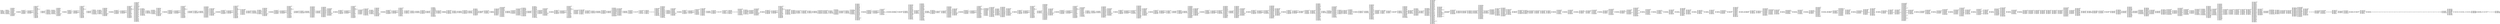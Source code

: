 digraph "graph.cfg.gv" {
	subgraph global {
		node [fontname=Courier fontsize=30.0 rank=same shape=box]
		block_0 [label="0: %00 = #0x1\l2: %01 = #0x40\l4: MSTORE(%01, %00)\l5: [NO_SSA] DUP1\l6: [NO_SSA] DUP15\l7: [NO_SSA] PUSH1\l9: [NO_SSA] PUSH1\lb: [NO_SSA] PUSH1\ld: [NO_SSA] INVALID\l"]
		block_e [label="e: [NO_SSA] SUB\lf: [NO_SSA] AND\l10: [NO_SSA] PUSH4\l15: [NO_SSA] PUSH1\l17: [NO_SSA] MLOAD\l18: [NO_SSA] DUP2\l19: [NO_SSA] PUSH4\l1e: [NO_SSA] AND\l1f: [NO_SSA] PUSH1\l21: [NO_SSA] INVALID\l"]
		block_22 [label="22: [NO_SSA] DUP2\l23: [NO_SSA] MSTORE\l24: [NO_SSA] PUSH1\l26: [NO_SSA] ADD\l27: [NO_SSA] PUSH1\l29: [NO_SSA] PUSH1\l2b: [NO_SSA] MLOAD\l2c: [NO_SSA] DUP1\l2d: [NO_SSA] DUP4\l2e: [NO_SSA] SUB\l2f: [NO_SSA] DUP2\l30: [NO_SSA] DUP7\l31: [NO_SSA] DUP1\l32: [NO_SSA] EXTCODESIZE\l33: [NO_SSA] ISZERO\l34: [NO_SSA] DUP1\l35: [NO_SSA] ISZERO\l36: [NO_SSA] PUSH2\l39: [NO_SSA] JUMPI\l"]
		block_3a [label="3a: [NO_SSA] PUSH1\l3c: [NO_SSA] DUP1\l3d: [NO_SSA] REVERT\l"]
		block_3e [label="3e: [NO_SSA] JUMPDEST\l3f: [NO_SSA] POP\l40: [NO_SSA] GAS\l41: [NO_SSA] STATICCALL\l42: [NO_SSA] ISZERO\l43: [NO_SSA] DUP1\l44: [NO_SSA] ISZERO\l45: [NO_SSA] PUSH2\l48: [NO_SSA] JUMPI\l"]
		block_49 [label="49: [NO_SSA] RETURNDATASIZE\l4a: [NO_SSA] PUSH1\l4c: [NO_SSA] DUP1\l4d: [NO_SSA] RETURNDATACOPY\l4e: [NO_SSA] RETURNDATASIZE\l4f: [NO_SSA] PUSH1\l51: [NO_SSA] REVERT\l"]
		block_52 [label="52: [NO_SSA] JUMPDEST\l53: [NO_SSA] POP\l54: [NO_SSA] POP\l55: [NO_SSA] POP\l56: [NO_SSA] POP\l57: [NO_SSA] PUSH1\l59: [NO_SSA] MLOAD\l5a: [NO_SSA] RETURNDATASIZE\l5b: [NO_SSA] PUSH1\l5d: [NO_SSA] NOT\l5e: [NO_SSA] PUSH1\l60: [NO_SSA] DUP3\l61: [NO_SSA] ADD\l62: [NO_SSA] AND\l63: [NO_SSA] DUP3\l64: [NO_SSA] ADD\l65: [NO_SSA] DUP1\l66: [NO_SSA] PUSH1\l68: [NO_SSA] MSTORE\l69: [NO_SSA] POP\l6a: [NO_SSA] DUP2\l6b: [NO_SSA] ADD\l6c: [NO_SSA] SWAP1\l6d: [NO_SSA] PUSH2\l70: [NO_SSA] SWAP2\l71: [NO_SSA] SWAP1\l72: [NO_SSA] PUSH2\l75: [NO_SSA] JUMP\l"]
		block_76 [label="76: [NO_SSA] JUMPDEST\l77: [NO_SSA] PUSH1\l79: [NO_SSA] PUSH1\l7b: [NO_SSA] PUSH1\l7d: [NO_SSA] INVALID\l"]
		block_7e [label="7e: [NO_SSA] SUB\l7f: [NO_SSA] AND\l80: [NO_SSA] DUP2\l81: [NO_SSA] MSTORE\l82: [NO_SSA] PUSH1\l84: [NO_SSA] ADD\l85: [NO_SSA] DUP15\l86: [NO_SSA] PUSH1\l88: [NO_SSA] PUSH1\l8a: [NO_SSA] PUSH1\l8c: [NO_SSA] INVALID\l"]
		block_8d [label="8d: [NO_SSA] SUB\l8e: [NO_SSA] AND\l8f: [NO_SSA] PUSH4\l94: [NO_SSA] PUSH1\l96: [NO_SSA] MLOAD\l97: [NO_SSA] DUP2\l98: [NO_SSA] PUSH4\l9d: [NO_SSA] AND\l9e: [NO_SSA] PUSH1\la0: [NO_SSA] INVALID\l"]
		block_a1 [label="a1: [NO_SSA] DUP2\la2: [NO_SSA] MSTORE\la3: [NO_SSA] PUSH1\la5: [NO_SSA] ADD\la6: [NO_SSA] PUSH1\la8: [NO_SSA] PUSH1\laa: [NO_SSA] MLOAD\lab: [NO_SSA] DUP1\lac: [NO_SSA] DUP4\lad: [NO_SSA] SUB\lae: [NO_SSA] DUP2\laf: [NO_SSA] DUP7\lb0: [NO_SSA] DUP1\lb1: [NO_SSA] EXTCODESIZE\lb2: [NO_SSA] ISZERO\lb3: [NO_SSA] DUP1\lb4: [NO_SSA] ISZERO\lb5: [NO_SSA] PUSH2\lb8: [NO_SSA] JUMPI\l"]
		block_b9 [label="b9: [NO_SSA] PUSH1\lbb: [NO_SSA] DUP1\lbc: [NO_SSA] REVERT\l"]
		block_bd [label="bd: [NO_SSA] JUMPDEST\lbe: [NO_SSA] POP\lbf: [NO_SSA] GAS\lc0: [NO_SSA] STATICCALL\lc1: [NO_SSA] ISZERO\lc2: [NO_SSA] DUP1\lc3: [NO_SSA] ISZERO\lc4: [NO_SSA] PUSH2\lc7: [NO_SSA] JUMPI\l"]
		block_c8 [label="c8: [NO_SSA] RETURNDATASIZE\lc9: [NO_SSA] PUSH1\lcb: [NO_SSA] DUP1\lcc: [NO_SSA] RETURNDATACOPY\lcd: [NO_SSA] RETURNDATASIZE\lce: [NO_SSA] PUSH1\ld0: [NO_SSA] REVERT\l"]
		block_d1 [label="d1: [NO_SSA] JUMPDEST\ld2: [NO_SSA] POP\ld3: [NO_SSA] POP\ld4: [NO_SSA] POP\ld5: [NO_SSA] POP\ld6: [NO_SSA] PUSH1\ld8: [NO_SSA] MLOAD\ld9: [NO_SSA] RETURNDATASIZE\lda: [NO_SSA] PUSH1\ldc: [NO_SSA] NOT\ldd: [NO_SSA] PUSH1\ldf: [NO_SSA] DUP3\le0: [NO_SSA] ADD\le1: [NO_SSA] AND\le2: [NO_SSA] DUP3\le3: [NO_SSA] ADD\le4: [NO_SSA] DUP1\le5: [NO_SSA] PUSH1\le7: [NO_SSA] MSTORE\le8: [NO_SSA] POP\le9: [NO_SSA] DUP2\lea: [NO_SSA] ADD\leb: [NO_SSA] SWAP1\lec: [NO_SSA] PUSH2\lef: [NO_SSA] SWAP2\lf0: [NO_SSA] SWAP1\lf1: [NO_SSA] PUSH2\lf4: [NO_SSA] JUMP\l"]
		block_f5 [label="f5: [NO_SSA] JUMPDEST\lf6: [NO_SSA] PUSH1\lf8: [NO_SSA] PUSH1\lfa: [NO_SSA] PUSH1\lfc: [NO_SSA] INVALID\l"]
		block_fd [label="fd: [NO_SSA] SUB\lfe: [NO_SSA] AND\lff: [NO_SSA] DUP2\l100: [NO_SSA] MSTORE\l101: [NO_SSA] PUSH1\l103: [NO_SSA] ADD\l104: [NO_SSA] DUP15\l105: [NO_SSA] PUSH1\l107: [NO_SSA] PUSH1\l109: [NO_SSA] PUSH1\l10b: [NO_SSA] INVALID\l"]
		block_10c [label="10c: [NO_SSA] SUB\l10d: [NO_SSA] AND\l10e: [NO_SSA] PUSH4\l113: [NO_SSA] PUSH1\l115: [NO_SSA] MLOAD\l116: [NO_SSA] DUP2\l117: [NO_SSA] PUSH4\l11c: [NO_SSA] AND\l11d: [NO_SSA] PUSH1\l11f: [NO_SSA] INVALID\l"]
		block_120 [label="120: [NO_SSA] DUP2\l121: [NO_SSA] MSTORE\l122: [NO_SSA] PUSH1\l124: [NO_SSA] ADD\l125: [NO_SSA] PUSH1\l127: [NO_SSA] PUSH1\l129: [NO_SSA] MLOAD\l12a: [NO_SSA] DUP1\l12b: [NO_SSA] DUP4\l12c: [NO_SSA] SUB\l12d: [NO_SSA] DUP2\l12e: [NO_SSA] DUP7\l12f: [NO_SSA] DUP1\l130: [NO_SSA] EXTCODESIZE\l131: [NO_SSA] ISZERO\l132: [NO_SSA] DUP1\l133: [NO_SSA] ISZERO\l134: [NO_SSA] PUSH2\l137: [NO_SSA] JUMPI\l"]
		block_138 [label="138: [NO_SSA] PUSH1\l13a: [NO_SSA] DUP1\l13b: [NO_SSA] REVERT\l"]
		block_13c [label="13c: [NO_SSA] JUMPDEST\l13d: [NO_SSA] POP\l13e: [NO_SSA] GAS\l13f: [NO_SSA] STATICCALL\l140: [NO_SSA] ISZERO\l141: [NO_SSA] DUP1\l142: [NO_SSA] ISZERO\l143: [NO_SSA] PUSH2\l146: [NO_SSA] JUMPI\l"]
		block_147 [label="147: [NO_SSA] RETURNDATASIZE\l148: [NO_SSA] PUSH1\l14a: [NO_SSA] DUP1\l14b: [NO_SSA] RETURNDATACOPY\l14c: [NO_SSA] RETURNDATASIZE\l14d: [NO_SSA] PUSH1\l14f: [NO_SSA] REVERT\l"]
		block_150 [label="150: [NO_SSA] JUMPDEST\l151: [NO_SSA] POP\l152: [NO_SSA] POP\l153: [NO_SSA] POP\l154: [NO_SSA] POP\l155: [NO_SSA] PUSH1\l157: [NO_SSA] MLOAD\l158: [NO_SSA] RETURNDATASIZE\l159: [NO_SSA] PUSH1\l15b: [NO_SSA] NOT\l15c: [NO_SSA] PUSH1\l15e: [NO_SSA] DUP3\l15f: [NO_SSA] ADD\l160: [NO_SSA] AND\l161: [NO_SSA] DUP3\l162: [NO_SSA] ADD\l163: [NO_SSA] DUP1\l164: [NO_SSA] PUSH1\l166: [NO_SSA] MSTORE\l167: [NO_SSA] POP\l168: [NO_SSA] DUP2\l169: [NO_SSA] ADD\l16a: [NO_SSA] SWAP1\l16b: [NO_SSA] PUSH2\l16e: [NO_SSA] SWAP2\l16f: [NO_SSA] SWAP1\l170: [NO_SSA] PUSH2\l173: [NO_SSA] JUMP\l"]
		block_174 [label="174: [NO_SSA] JUMPDEST\l175: [NO_SSA] PUSH3\l179: [NO_SSA] AND\l17a: [NO_SSA] DUP2\l17b: [NO_SSA] MSTORE\l17c: [NO_SSA] PUSH1\l17e: [NO_SSA] ADD\l17f: [NO_SSA] DUP14\l180: [NO_SSA] PUSH1\l182: [NO_SSA] SIGNEXTEND\l183: [NO_SSA] DUP2\l184: [NO_SSA] MSTORE\l185: [NO_SSA] PUSH1\l187: [NO_SSA] ADD\l188: [NO_SSA] DUP13\l189: [NO_SSA] PUSH1\l18b: [NO_SSA] SIGNEXTEND\l18c: [NO_SSA] DUP2\l18d: [NO_SSA] MSTORE\l18e: [NO_SSA] PUSH1\l190: [NO_SSA] ADD\l191: [NO_SSA] DUP12\l192: [NO_SSA] DUP2\l193: [NO_SSA] MSTORE\l194: [NO_SSA] PUSH1\l196: [NO_SSA] ADD\l197: [NO_SSA] DUP11\l198: [NO_SSA] DUP2\l199: [NO_SSA] MSTORE\l19a: [NO_SSA] PUSH1\l19c: [NO_SSA] ADD\l19d: [NO_SSA] DUP10\l19e: [NO_SSA] DUP2\l19f: [NO_SSA] MSTORE\l1a0: [NO_SSA] PUSH1\l1a2: [NO_SSA] ADD\l1a3: [NO_SSA] DUP9\l1a4: [NO_SSA] DUP2\l1a5: [NO_SSA] MSTORE\l1a6: [NO_SSA] PUSH1\l1a8: [NO_SSA] ADD\l1a9: [NO_SSA] ADDRESS\l1aa: [NO_SSA] PUSH1\l1ac: [NO_SSA] PUSH1\l1ae: [NO_SSA] PUSH1\l1b0: [NO_SSA] INVALID\l"]
		block_1b1 [label="1b1: [NO_SSA] SUB\l1b2: [NO_SSA] AND\l1b3: [NO_SSA] DUP2\l1b4: [NO_SSA] MSTORE\l1b5: [NO_SSA] PUSH1\l1b7: [NO_SSA] ADD\l1b8: [NO_SSA] DUP8\l1b9: [NO_SSA] DUP2\l1ba: [NO_SSA] MSTORE\l1bb: [NO_SSA] POP\l1bc: [NO_SSA] SWAP1\l1bd: [NO_SSA] POP\l1be: [NO_SSA] PUSH20\l1d3: [NO_SSA] PUSH1\l1d5: [NO_SSA] PUSH1\l1d7: [NO_SSA] PUSH1\l1d9: [NO_SSA] INVALID\l"]
		block_1da [label="1da: [NO_SSA] SUB\l1db: [NO_SSA] AND\l1dc: [NO_SSA] DUP14\l1dd: [NO_SSA] PUSH1\l1df: [NO_SSA] PUSH1\l1e1: [NO_SSA] PUSH1\l1e3: [NO_SSA] INVALID\l"]
		block_1e4 [label="1e4: [NO_SSA] SUB\l1e5: [NO_SSA] AND\l1e6: [NO_SSA] PUSH4\l1eb: [NO_SSA] PUSH1\l1ed: [NO_SSA] MLOAD\l1ee: [NO_SSA] DUP2\l1ef: [NO_SSA] PUSH4\l1f4: [NO_SSA] AND\l1f5: [NO_SSA] PUSH1\l1f7: [NO_SSA] INVALID\l"]
		block_1f8 [label="1f8: [NO_SSA] DUP2\l1f9: [NO_SSA] MSTORE\l1fa: [NO_SSA] PUSH1\l1fc: [NO_SSA] ADD\l1fd: [NO_SSA] PUSH1\l1ff: [NO_SSA] PUSH1\l201: [NO_SSA] MLOAD\l202: [NO_SSA] DUP1\l203: [NO_SSA] DUP4\l204: [NO_SSA] SUB\l205: [NO_SSA] DUP2\l206: [NO_SSA] DUP7\l207: [NO_SSA] DUP1\l208: [NO_SSA] EXTCODESIZE\l209: [NO_SSA] ISZERO\l20a: [NO_SSA] DUP1\l20b: [NO_SSA] ISZERO\l20c: [NO_SSA] PUSH2\l20f: [NO_SSA] JUMPI\l"]
		block_210 [label="210: [NO_SSA] PUSH1\l212: [NO_SSA] DUP1\l213: [NO_SSA] REVERT\l"]
		block_214 [label="214: [NO_SSA] JUMPDEST\l215: [NO_SSA] POP\l216: [NO_SSA] GAS\l217: [NO_SSA] STATICCALL\l218: [NO_SSA] ISZERO\l219: [NO_SSA] DUP1\l21a: [NO_SSA] ISZERO\l21b: [NO_SSA] PUSH2\l21e: [NO_SSA] JUMPI\l"]
		block_21f [label="21f: [NO_SSA] RETURNDATASIZE\l220: [NO_SSA] PUSH1\l222: [NO_SSA] DUP1\l223: [NO_SSA] RETURNDATACOPY\l224: [NO_SSA] RETURNDATASIZE\l225: [NO_SSA] PUSH1\l227: [NO_SSA] REVERT\l"]
		block_228 [label="228: [NO_SSA] JUMPDEST\l229: [NO_SSA] POP\l22a: [NO_SSA] POP\l22b: [NO_SSA] POP\l22c: [NO_SSA] POP\l22d: [NO_SSA] PUSH1\l22f: [NO_SSA] MLOAD\l230: [NO_SSA] RETURNDATASIZE\l231: [NO_SSA] PUSH1\l233: [NO_SSA] NOT\l234: [NO_SSA] PUSH1\l236: [NO_SSA] DUP3\l237: [NO_SSA] ADD\l238: [NO_SSA] AND\l239: [NO_SSA] DUP3\l23a: [NO_SSA] ADD\l23b: [NO_SSA] DUP1\l23c: [NO_SSA] PUSH1\l23e: [NO_SSA] MSTORE\l23f: [NO_SSA] POP\l240: [NO_SSA] DUP2\l241: [NO_SSA] ADD\l242: [NO_SSA] SWAP1\l243: [NO_SSA] PUSH2\l246: [NO_SSA] SWAP2\l247: [NO_SSA] SWAP1\l248: [NO_SSA] PUSH2\l24b: [NO_SSA] JUMP\l"]
		block_24c [label="24c: [NO_SSA] JUMPDEST\l24d: [NO_SSA] PUSH1\l24f: [NO_SSA] PUSH1\l251: [NO_SSA] PUSH1\l253: [NO_SSA] INVALID\l"]
		block_254 [label="254: [NO_SSA] SUB\l255: [NO_SSA] AND\l256: [NO_SSA] EQ\l257: [NO_SSA] ISZERO\l258: [NO_SSA] PUSH2\l25b: [NO_SSA] JUMPI\l"]
		block_25c [label="25c: [NO_SSA] PUSH1\l25e: [NO_SSA] MLOAD\l25f: [NO_SSA] PUSH4\l264: [NO_SSA] PUSH1\l266: [NO_SSA] INVALID\l"]
		block_267 [label="267: [NO_SSA] DUP2\l268: [NO_SSA] MSTORE\l269: [NO_SSA] PUSH1\l26b: [NO_SSA] DUP1\l26c: [NO_SSA] MLOAD\l26d: [NO_SSA] PUSH1\l26f: [NO_SSA] PUSH2\l272: [NO_SSA] DUP4\l273: [NO_SSA] CODECOPY\l274: [NO_SSA] DUP2\l275: [NO_SSA] MLOAD\l276: [NO_SSA] SWAP2\l277: [NO_SSA] MSTORE\l278: [NO_SSA] SWAP1\l279: [NO_SSA] PUSH4\l27e: [NO_SSA] SWAP1\l27f: [NO_SSA] DUP13\l280: [NO_SSA] SWAP1\l281: [NO_SSA] PUSH2\l284: [NO_SSA] SWAP1\l285: [NO_SSA] DUP6\l286: [NO_SSA] SWAP1\l287: [NO_SSA] PUSH1\l289: [NO_SSA] ADD\l28a: [NO_SSA] PUSH2\l28d: [NO_SSA] JUMP\l"]
		block_28e [label="28e: [NO_SSA] JUMPDEST\l28f: [NO_SSA] PUSH1\l291: [NO_SSA] PUSH1\l293: [NO_SSA] MLOAD\l294: [NO_SSA] DUP1\l295: [NO_SSA] DUP4\l296: [NO_SSA] SUB\l297: [NO_SSA] DUP2\l298: [NO_SSA] DUP6\l299: [NO_SSA] DUP9\l29a: [NO_SSA] DUP1\l29b: [NO_SSA] EXTCODESIZE\l29c: [NO_SSA] ISZERO\l29d: [NO_SSA] DUP1\l29e: [NO_SSA] ISZERO\l29f: [NO_SSA] PUSH2\l2a2: [NO_SSA] JUMPI\l"]
		block_2a3 [label="2a3: [NO_SSA] PUSH1\l2a5: [NO_SSA] DUP1\l2a6: [NO_SSA] REVERT\l"]
		block_2a7 [label="2a7: [NO_SSA] JUMPDEST\l2a8: [NO_SSA] POP\l2a9: [NO_SSA] GAS\l2aa: [NO_SSA] CALL\l2ab: [NO_SSA] ISZERO\l2ac: [NO_SSA] DUP1\l2ad: [NO_SSA] ISZERO\l2ae: [NO_SSA] PUSH2\l2b1: [NO_SSA] JUMPI\l"]
		block_2b2 [label="2b2: [NO_SSA] RETURNDATASIZE\l2b3: [NO_SSA] PUSH1\l2b5: [NO_SSA] DUP1\l2b6: [NO_SSA] RETURNDATACOPY\l2b7: [NO_SSA] RETURNDATASIZE\l2b8: [NO_SSA] PUSH1\l2ba: [NO_SSA] REVERT\l"]
		block_2bb [label="2bb: [NO_SSA] JUMPDEST\l2bc: [NO_SSA] POP\l2bd: [NO_SSA] POP\l2be: [NO_SSA] POP\l2bf: [NO_SSA] POP\l2c0: [NO_SSA] POP\l2c1: [NO_SSA] PUSH1\l2c3: [NO_SSA] MLOAD\l2c4: [NO_SSA] RETURNDATASIZE\l2c5: [NO_SSA] PUSH1\l2c7: [NO_SSA] NOT\l2c8: [NO_SSA] PUSH1\l2ca: [NO_SSA] DUP3\l2cb: [NO_SSA] ADD\l2cc: [NO_SSA] AND\l2cd: [NO_SSA] DUP3\l2ce: [NO_SSA] ADD\l2cf: [NO_SSA] DUP1\l2d0: [NO_SSA] PUSH1\l2d2: [NO_SSA] MSTORE\l2d3: [NO_SSA] POP\l2d4: [NO_SSA] DUP2\l2d5: [NO_SSA] ADD\l2d6: [NO_SSA] SWAP1\l2d7: [NO_SSA] PUSH2\l2da: [NO_SSA] SWAP2\l2db: [NO_SSA] SWAP1\l2dc: [NO_SSA] PUSH2\l2df: [NO_SSA] JUMP\l"]
		block_2e0 [label="2e0: [NO_SSA] JUMPDEST\l2e1: [NO_SSA] SWAP3\l2e2: [NO_SSA] SWAP8\l2e3: [NO_SSA] POP\l2e4: [NO_SSA] SWAP1\l2e5: [NO_SSA] SWAP6\l2e6: [NO_SSA] POP\l2e7: [NO_SSA] SWAP4\l2e8: [NO_SSA] POP\l2e9: [NO_SSA] SWAP2\l2ea: [NO_SSA] POP\l2eb: [NO_SSA] PUSH2\l2ee: [NO_SSA] JUMP\l"]
		block_2ef [label="2ef: [NO_SSA] JUMPDEST\l2f0: [NO_SSA] PUSH20\l305: [NO_SSA] PUSH1\l307: [NO_SSA] PUSH1\l309: [NO_SSA] PUSH1\l30b: [NO_SSA] INVALID\l"]
		block_30c [label="30c: [NO_SSA] SUB\l30d: [NO_SSA] AND\l30e: [NO_SSA] DUP14\l30f: [NO_SSA] PUSH1\l311: [NO_SSA] PUSH1\l313: [NO_SSA] PUSH1\l315: [NO_SSA] INVALID\l"]
		block_316 [label="316: [NO_SSA] SUB\l317: [NO_SSA] AND\l318: [NO_SSA] PUSH4\l31d: [NO_SSA] PUSH1\l31f: [NO_SSA] MLOAD\l320: [NO_SSA] DUP2\l321: [NO_SSA] PUSH4\l326: [NO_SSA] AND\l327: [NO_SSA] PUSH1\l329: [NO_SSA] INVALID\l"]
		block_32a [label="32a: [NO_SSA] DUP2\l32b: [NO_SSA] MSTORE\l32c: [NO_SSA] PUSH1\l32e: [NO_SSA] ADD\l32f: [NO_SSA] PUSH1\l331: [NO_SSA] PUSH1\l333: [NO_SSA] MLOAD\l334: [NO_SSA] DUP1\l335: [NO_SSA] DUP4\l336: [NO_SSA] SUB\l337: [NO_SSA] DUP2\l338: [NO_SSA] DUP7\l339: [NO_SSA] DUP1\l33a: [NO_SSA] EXTCODESIZE\l33b: [NO_SSA] ISZERO\l33c: [NO_SSA] DUP1\l33d: [NO_SSA] ISZERO\l33e: [NO_SSA] PUSH2\l341: [NO_SSA] JUMPI\l"]
		block_342 [label="342: [NO_SSA] PUSH1\l344: [NO_SSA] DUP1\l345: [NO_SSA] REVERT\l"]
		block_346 [label="346: [NO_SSA] JUMPDEST\l347: [NO_SSA] POP\l348: [NO_SSA] GAS\l349: [NO_SSA] STATICCALL\l34a: [NO_SSA] ISZERO\l34b: [NO_SSA] DUP1\l34c: [NO_SSA] ISZERO\l34d: [NO_SSA] PUSH2\l350: [NO_SSA] JUMPI\l"]
		block_351 [label="351: [NO_SSA] RETURNDATASIZE\l352: [NO_SSA] PUSH1\l354: [NO_SSA] DUP1\l355: [NO_SSA] RETURNDATACOPY\l356: [NO_SSA] RETURNDATASIZE\l357: [NO_SSA] PUSH1\l359: [NO_SSA] REVERT\l"]
		block_35a [label="35a: [NO_SSA] JUMPDEST\l35b: [NO_SSA] POP\l35c: [NO_SSA] POP\l35d: [NO_SSA] POP\l35e: [NO_SSA] POP\l35f: [NO_SSA] PUSH1\l361: [NO_SSA] MLOAD\l362: [NO_SSA] RETURNDATASIZE\l363: [NO_SSA] PUSH1\l365: [NO_SSA] NOT\l366: [NO_SSA] PUSH1\l368: [NO_SSA] DUP3\l369: [NO_SSA] ADD\l36a: [NO_SSA] AND\l36b: [NO_SSA] DUP3\l36c: [NO_SSA] ADD\l36d: [NO_SSA] DUP1\l36e: [NO_SSA] PUSH1\l370: [NO_SSA] MSTORE\l371: [NO_SSA] POP\l372: [NO_SSA] DUP2\l373: [NO_SSA] ADD\l374: [NO_SSA] SWAP1\l375: [NO_SSA] PUSH2\l378: [NO_SSA] SWAP2\l379: [NO_SSA] SWAP1\l37a: [NO_SSA] PUSH2\l37d: [NO_SSA] JUMP\l"]
		block_37e [label="37e: [NO_SSA] JUMPDEST\l37f: [NO_SSA] PUSH1\l381: [NO_SSA] PUSH1\l383: [NO_SSA] PUSH1\l385: [NO_SSA] INVALID\l"]
		block_386 [label="386: [NO_SSA] SUB\l387: [NO_SSA] AND\l388: [NO_SSA] EQ\l389: [NO_SSA] ISZERO\l38a: [NO_SSA] PUSH2\l38d: [NO_SSA] JUMPI\l"]
		block_38e [label="38e: [NO_SSA] PUSH1\l390: [NO_SSA] MLOAD\l391: [NO_SSA] PUSH4\l396: [NO_SSA] PUSH1\l398: [NO_SSA] INVALID\l"]
		block_399 [label="399: [NO_SSA] DUP2\l39a: [NO_SSA] MSTORE\l39b: [NO_SSA] PUSH1\l39d: [NO_SSA] DUP1\l39e: [NO_SSA] MLOAD\l39f: [NO_SSA] PUSH1\l3a1: [NO_SSA] PUSH2\l3a4: [NO_SSA] DUP4\l3a5: [NO_SSA] CODECOPY\l3a6: [NO_SSA] DUP2\l3a7: [NO_SSA] MLOAD\l3a8: [NO_SSA] SWAP2\l3a9: [NO_SSA] MSTORE\l3aa: [NO_SSA] SWAP1\l3ab: [NO_SSA] PUSH4\l3b0: [NO_SSA] SWAP1\l3b1: [NO_SSA] DUP12\l3b2: [NO_SSA] SWAP1\l3b3: [NO_SSA] PUSH2\l3b6: [NO_SSA] SWAP1\l3b7: [NO_SSA] DUP6\l3b8: [NO_SSA] SWAP1\l3b9: [NO_SSA] PUSH1\l3bb: [NO_SSA] ADD\l3bc: [NO_SSA] PUSH2\l3bf: [NO_SSA] JUMP\l"]
		block_3c0 [label="3c0: [NO_SSA] JUMPDEST\l3c1: [NO_SSA] PUSH1\l3c3: [NO_SSA] MLOAD\l3c4: [NO_SSA] PUSH4\l3c9: [NO_SSA] PUSH1\l3cb: [NO_SSA] INVALID\l"]
		block_3cc [label="3cc: [NO_SSA] DUP2\l3cd: [NO_SSA] MSTORE\l3ce: [NO_SSA] PUSH1\l3d0: [NO_SSA] DUP1\l3d1: [NO_SSA] MLOAD\l3d2: [NO_SSA] PUSH1\l3d4: [NO_SSA] PUSH2\l3d7: [NO_SSA] DUP4\l3d8: [NO_SSA] CODECOPY\l3d9: [NO_SSA] DUP2\l3da: [NO_SSA] MLOAD\l3db: [NO_SSA] SWAP2\l3dc: [NO_SSA] MSTORE\l3dd: [NO_SSA] SWAP1\l3de: [NO_SSA] PUSH4\l3e3: [NO_SSA] SWAP1\l3e4: [NO_SSA] PUSH2\l3e7: [NO_SSA] SWAP1\l3e8: [NO_SSA] DUP5\l3e9: [NO_SSA] SWAP1\l3ea: [NO_SSA] PUSH1\l3ec: [NO_SSA] ADD\l3ed: [NO_SSA] PUSH2\l3f0: [NO_SSA] JUMP\l"]
		block_3f1 [label="3f1: [NO_SSA] JUMPDEST\l3f2: [NO_SSA] PUSH1\l3f4: [NO_SSA] PUSH1\l3f6: [NO_SSA] MLOAD\l3f7: [NO_SSA] DUP1\l3f8: [NO_SSA] DUP4\l3f9: [NO_SSA] SUB\l3fa: [NO_SSA] DUP2\l3fb: [NO_SSA] PUSH1\l3fd: [NO_SSA] DUP8\l3fe: [NO_SSA] DUP1\l3ff: [NO_SSA] EXTCODESIZE\l400: [NO_SSA] ISZERO\l401: [NO_SSA] DUP1\l402: [NO_SSA] ISZERO\l403: [NO_SSA] PUSH2\l406: [NO_SSA] JUMPI\l"]
		block_407 [label="407: [NO_SSA] PUSH1\l409: [NO_SSA] DUP1\l40a: [NO_SSA] REVERT\l"]
		block_40b [label="40b: [NO_SSA] JUMPDEST\l40c: [NO_SSA] POP\l40d: [NO_SSA] GAS\l40e: [NO_SSA] CALL\l40f: [NO_SSA] ISZERO\l410: [NO_SSA] DUP1\l411: [NO_SSA] ISZERO\l412: [NO_SSA] PUSH2\l415: [NO_SSA] JUMPI\l"]
		block_416 [label="416: [NO_SSA] RETURNDATASIZE\l417: [NO_SSA] PUSH1\l419: [NO_SSA] DUP1\l41a: [NO_SSA] RETURNDATACOPY\l41b: [NO_SSA] RETURNDATASIZE\l41c: [NO_SSA] PUSH1\l41e: [NO_SSA] REVERT\l"]
		block_41f [label="41f: [NO_SSA] JUMPDEST\l420: [NO_SSA] POP\l421: [NO_SSA] POP\l422: [NO_SSA] POP\l423: [NO_SSA] POP\l424: [NO_SSA] PUSH1\l426: [NO_SSA] MLOAD\l427: [NO_SSA] RETURNDATASIZE\l428: [NO_SSA] PUSH1\l42a: [NO_SSA] NOT\l42b: [NO_SSA] PUSH1\l42d: [NO_SSA] DUP3\l42e: [NO_SSA] ADD\l42f: [NO_SSA] AND\l430: [NO_SSA] DUP3\l431: [NO_SSA] ADD\l432: [NO_SSA] DUP1\l433: [NO_SSA] PUSH1\l435: [NO_SSA] MSTORE\l436: [NO_SSA] POP\l437: [NO_SSA] DUP2\l438: [NO_SSA] ADD\l439: [NO_SSA] SWAP1\l43a: [NO_SSA] PUSH2\l43d: [NO_SSA] SWAP2\l43e: [NO_SSA] SWAP1\l43f: [NO_SSA] PUSH2\l442: [NO_SSA] JUMP\l"]
		block_443 [label="443: [NO_SSA] JUMPDEST\l444: [NO_SSA] SWAP3\l445: [NO_SSA] SWAP8\l446: [NO_SSA] POP\l447: [NO_SSA] SWAP1\l448: [NO_SSA] SWAP6\l449: [NO_SSA] POP\l44a: [NO_SSA] SWAP4\l44b: [NO_SSA] POP\l44c: [NO_SSA] SWAP2\l44d: [NO_SSA] POP\l"]
		block_44e [label="44e: [NO_SSA] JUMPDEST\l44f: [NO_SSA] PUSH1\l451: [NO_SSA] DUP1\l452: [NO_SSA] MLOAD\l453: [NO_SSA] PUSH1\l455: [NO_SSA] PUSH2\l458: [NO_SSA] DUP4\l459: [NO_SSA] CODECOPY\l45a: [NO_SSA] DUP2\l45b: [NO_SSA] MLOAD\l45c: [NO_SSA] SWAP2\l45d: [NO_SSA] MSTORE\l45e: [NO_SSA] PUSH1\l460: [NO_SSA] PUSH1\l462: [NO_SSA] PUSH1\l464: [NO_SSA] INVALID\l"]
		block_465 [label="465: [NO_SSA] SUB\l466: [NO_SSA] AND\l467: [NO_SSA] PUSH4\l46c: [NO_SSA] PUSH1\l46e: [NO_SSA] MLOAD\l46f: [NO_SSA] DUP2\l470: [NO_SSA] PUSH4\l475: [NO_SSA] AND\l476: [NO_SSA] PUSH1\l478: [NO_SSA] INVALID\l"]
		block_479 [label="479: [NO_SSA] DUP2\l47a: [NO_SSA] MSTORE\l47b: [NO_SSA] PUSH1\l47d: [NO_SSA] ADD\l47e: [NO_SSA] PUSH1\l480: [NO_SSA] PUSH1\l482: [NO_SSA] MLOAD\l483: [NO_SSA] DUP1\l484: [NO_SSA] DUP4\l485: [NO_SSA] SUB\l486: [NO_SSA] DUP2\l487: [NO_SSA] PUSH1\l489: [NO_SSA] DUP8\l48a: [NO_SSA] DUP1\l48b: [NO_SSA] EXTCODESIZE\l48c: [NO_SSA] ISZERO\l48d: [NO_SSA] DUP1\l48e: [NO_SSA] ISZERO\l48f: [NO_SSA] PUSH2\l492: [NO_SSA] JUMPI\l"]
		block_493 [label="493: [NO_SSA] PUSH1\l495: [NO_SSA] DUP1\l496: [NO_SSA] REVERT\l"]
		block_497 [label="497: [NO_SSA] JUMPDEST\l498: [NO_SSA] POP\l499: [NO_SSA] GAS\l49a: [NO_SSA] CALL\l49b: [NO_SSA] ISZERO\l49c: [NO_SSA] DUP1\l49d: [NO_SSA] ISZERO\l49e: [NO_SSA] PUSH2\l4a1: [NO_SSA] JUMPI\l"]
		block_4a2 [label="4a2: [NO_SSA] RETURNDATASIZE\l4a3: [NO_SSA] PUSH1\l4a5: [NO_SSA] DUP1\l4a6: [NO_SSA] RETURNDATACOPY\l4a7: [NO_SSA] RETURNDATASIZE\l4a8: [NO_SSA] PUSH1\l4aa: [NO_SSA] REVERT\l"]
		block_4ab [label="4ab: [NO_SSA] JUMPDEST\l4ac: [NO_SSA] POP\l4ad: [NO_SSA] POP\l4ae: [NO_SSA] POP\l4af: [NO_SSA] POP\l4b0: [NO_SSA] POP\l4b1: [NO_SSA] SWAP9\l4b2: [NO_SSA] POP\l4b3: [NO_SSA] SWAP9\l4b4: [NO_SSA] POP\l4b5: [NO_SSA] SWAP9\l4b6: [NO_SSA] POP\l4b7: [NO_SSA] SWAP9\l4b8: [NO_SSA] SWAP5\l4b9: [NO_SSA] POP\l4ba: [NO_SSA] POP\l4bb: [NO_SSA] POP\l4bc: [NO_SSA] POP\l4bd: [NO_SSA] POP\l4be: [NO_SSA] JUMP\l"]
		block_4bf [label="4bf: [NO_SSA] JUMPDEST\l4c0: [NO_SSA] PUSH1\l4c2: [NO_SSA] SLOAD\l4c3: [NO_SSA] PUSH1\l4c5: [NO_SSA] PUSH1\l4c7: [NO_SSA] PUSH1\l4c9: [NO_SSA] INVALID\l"]
		block_4ca [label="4ca: [NO_SSA] SUB\l4cb: [NO_SSA] AND\l4cc: [NO_SSA] CALLER\l4cd: [NO_SSA] EQ\l4ce: [NO_SSA] PUSH2\l4d1: [NO_SSA] JUMPI\l"]
		block_4d2 [label="4d2: [NO_SSA] PUSH1\l4d4: [NO_SSA] MLOAD\l4d5: [NO_SSA] PUSH3\l4d9: [NO_SSA] PUSH1\l4db: [NO_SSA] INVALID\l"]
		block_4dc [label="4dc: [NO_SSA] DUP2\l4dd: [NO_SSA] MSTORE\l4de: [NO_SSA] PUSH1\l4e0: [NO_SSA] ADD\l4e1: [NO_SSA] PUSH2\l4e4: [NO_SSA] SWAP1\l4e5: [NO_SSA] PUSH2\l4e8: [NO_SSA] JUMP\l"]
		block_4e9 [label="4e9: [NO_SSA] JUMPDEST\l4ea: [NO_SSA] PUSH1\l4ec: [NO_SSA] PUSH1\l4ee: [NO_SSA] PUSH1\l4f0: [NO_SSA] INVALID\l"]
		block_4f1 [label="4f1: [NO_SSA] SUB\l4f2: [NO_SSA] AND\l4f3: [NO_SSA] PUSH1\l4f5: [NO_SSA] SWAP1\l4f6: [NO_SSA] DUP2\l4f7: [NO_SSA] MSTORE\l4f8: [NO_SSA] PUSH1\l4fa: [NO_SSA] PUSH1\l4fc: [NO_SSA] MSTORE\l4fd: [NO_SSA] PUSH1\l4ff: [NO_SSA] SWAP1\l500: [NO_SSA] SHA3\l501: [NO_SSA] DUP1\l502: [NO_SSA] SLOAD\l503: [NO_SSA] PUSH1\l505: [NO_SSA] NOT\l506: [NO_SSA] AND\l507: [NO_SSA] PUSH1\l509: [NO_SSA] OR\l50a: [NO_SSA] SWAP1\l50b: [NO_SSA] SSTORE\l50c: [NO_SSA] JUMP\l"]
		block_50d [label="50d: [NO_SSA] JUMPDEST\l50e: [NO_SSA] PUSH1\l510: [NO_SSA] SLOAD\l511: [NO_SSA] PUSH1\l513: [NO_SSA] PUSH1\l515: [NO_SSA] PUSH1\l517: [NO_SSA] INVALID\l"]
		block_518 [label="518: [NO_SSA] SUB\l519: [NO_SSA] AND\l51a: [NO_SSA] DUP2\l51b: [NO_SSA] JUMP\l"]
		block_51c [label="51c: [NO_SSA] JUMPDEST\l51d: [NO_SSA] PUSH1\l51f: [NO_SSA] DUP1\l520: [NO_SSA] SLOAD\l521: [NO_SSA] PUSH1\l523: [NO_SSA] PUSH1\l525: [NO_SSA] PUSH1\l527: [NO_SSA] INVALID\l"]
		block_528 [label="528: [NO_SSA] SUB\l529: [NO_SSA] AND\l52a: [NO_SSA] CALLER\l52b: [NO_SSA] EQ\l52c: [NO_SSA] PUSH2\l52f: [NO_SSA] JUMPI\l"]
		block_530 [label="530: [NO_SSA] PUSH1\l532: [NO_SSA] MLOAD\l533: [NO_SSA] PUSH3\l537: [NO_SSA] PUSH1\l539: [NO_SSA] INVALID\l"]
		block_53a [label="53a: [NO_SSA] DUP2\l53b: [NO_SSA] MSTORE\l53c: [NO_SSA] PUSH1\l53e: [NO_SSA] ADD\l53f: [NO_SSA] PUSH2\l542: [NO_SSA] SWAP1\l543: [NO_SSA] PUSH2\l546: [NO_SSA] JUMP\l"]
		block_547 [label="547: [NO_SSA] JUMPDEST\l548: [NO_SSA] POP\l549: [NO_SSA] PUSH1\l54b: [NO_SSA] PUSH1\l54d: [NO_SSA] PUSH1\l54f: [NO_SSA] INVALID\l"]
		block_550 [label="550: [NO_SSA] SUB\l551: [NO_SSA] DUP2\l552: [NO_SSA] AND\l553: [NO_SSA] PUSH1\l555: [NO_SSA] SWAP1\l556: [NO_SSA] DUP2\l557: [NO_SSA] MSTORE\l558: [NO_SSA] PUSH1\l55a: [NO_SSA] PUSH1\l55c: [NO_SSA] MSTORE\l55d: [NO_SSA] PUSH1\l55f: [NO_SSA] SWAP1\l560: [NO_SSA] SHA3\l561: [NO_SSA] SLOAD\l562: [NO_SSA] PUSH1\l564: [NO_SSA] AND\l"]
		block_565 [label="565: [NO_SSA] JUMPDEST\l566: [NO_SSA] SWAP2\l567: [NO_SSA] SWAP1\l568: [NO_SSA] POP\l569: [NO_SSA] JUMP\l"]
		block_56a [label="56a: [NO_SSA] JUMPDEST\l56b: [NO_SSA] PUSH1\l56d: [NO_SSA] SLOAD\l56e: [NO_SSA] PUSH1\l570: [NO_SSA] PUSH1\l572: [NO_SSA] PUSH1\l574: [NO_SSA] INVALID\l"]
		block_575 [label="575: [NO_SSA] SUB\l576: [NO_SSA] AND\l577: [NO_SSA] DUP2\l578: [NO_SSA] JUMP\l"]
		block_579 [label="579: [NO_SSA] JUMPDEST\l57a: [NO_SSA] PUSH1\l57c: [NO_SSA] PUSH1\l57e: [NO_SSA] MSTORE\l57f: [NO_SSA] PUSH1\l581: [NO_SSA] SWAP1\l582: [NO_SSA] DUP2\l583: [NO_SSA] MSTORE\l584: [NO_SSA] PUSH1\l586: [NO_SSA] SWAP1\l587: [NO_SSA] SHA3\l588: [NO_SSA] SLOAD\l589: [NO_SSA] PUSH1\l58b: [NO_SSA] AND\l58c: [NO_SSA] DUP2\l58d: [NO_SSA] JUMP\l"]
		block_58e [label="58e: [NO_SSA] JUMPDEST\l58f: [NO_SSA] CALLER\l590: [NO_SSA] PUSH1\l592: [NO_SSA] SWAP1\l593: [NO_SSA] DUP2\l594: [NO_SSA] MSTORE\l595: [NO_SSA] PUSH1\l597: [NO_SSA] PUSH1\l599: [NO_SSA] MSTORE\l59a: [NO_SSA] PUSH1\l59c: [NO_SSA] DUP2\l59d: [NO_SSA] SHA3\l59e: [NO_SSA] SLOAD\l59f: [NO_SSA] DUP2\l5a0: [NO_SSA] SWAP1\l5a1: [NO_SSA] DUP2\l5a2: [NO_SSA] SWAP1\l5a3: [NO_SSA] DUP2\l5a4: [NO_SSA] SWAP1\l5a5: [NO_SSA] PUSH1\l5a7: [NO_SSA] AND\l5a8: [NO_SSA] PUSH2\l5ab: [NO_SSA] JUMPI\l"]
		block_5ac [label="5ac: [NO_SSA] PUSH1\l5ae: [NO_SSA] MLOAD\l5af: [NO_SSA] PUSH3\l5b3: [NO_SSA] PUSH1\l5b5: [NO_SSA] INVALID\l"]
		block_5b6 [label="5b6: [NO_SSA] DUP2\l5b7: [NO_SSA] MSTORE\l5b8: [NO_SSA] PUSH1\l5ba: [NO_SSA] ADD\l5bb: [NO_SSA] PUSH2\l5be: [NO_SSA] SWAP1\l5bf: [NO_SSA] PUSH2\l5c2: [NO_SSA] JUMP\l"]
		block_5c3 [label="5c3: [NO_SSA] JUMPDEST\l5c4: [NO_SSA] PUSH1\l5c6: [NO_SSA] DUP1\l5c7: [NO_SSA] MLOAD\l5c8: [NO_SSA] PUSH1\l5ca: [NO_SSA] PUSH2\l5cd: [NO_SSA] DUP4\l5ce: [NO_SSA] CODECOPY\l5cf: [NO_SSA] DUP2\l5d0: [NO_SSA] MLOAD\l5d1: [NO_SSA] SWAP2\l5d2: [NO_SSA] MSTORE\l5d3: [NO_SSA] PUSH1\l5d5: [NO_SSA] PUSH1\l5d7: [NO_SSA] PUSH1\l5d9: [NO_SSA] INVALID\l"]
		block_5da [label="5da: [NO_SSA] SUB\l5db: [NO_SSA] AND\l5dc: [NO_SSA] PUSH4\l5e1: [NO_SSA] PUSH1\l5e3: [NO_SSA] MLOAD\l5e4: [NO_SSA] DUP1\l5e5: [NO_SSA] PUSH1\l5e7: [NO_SSA] ADD\l5e8: [NO_SSA] PUSH1\l5ea: [NO_SSA] MSTORE\l5eb: [NO_SSA] DUP1\l5ec: [NO_SSA] DUP10\l5ed: [NO_SSA] DUP2\l5ee: [NO_SSA] MSTORE\l5ef: [NO_SSA] PUSH1\l5f1: [NO_SSA] ADD\l5f2: [NO_SSA] PUSH2\l5f5: [NO_SSA] DUP11\l5f6: [NO_SSA] PUSH2\l5f9: [NO_SSA] JUMP\l"]
		block_5fa [label="5fa: [NO_SSA] JUMPDEST\l5fb: [NO_SSA] PUSH1\l5fd: [NO_SSA] PUSH1\l5ff: [NO_SSA] PUSH1\l601: [NO_SSA] INVALID\l"]
		block_602 [label="602: [NO_SSA] SUB\l603: [NO_SSA] AND\l604: [NO_SSA] DUP2\l605: [NO_SSA] MSTORE\l606: [NO_SSA] PUSH1\l608: [NO_SSA] ADD\l609: [NO_SSA] PUSH1\l60b: [NO_SSA] DUP2\l60c: [NO_SSA] MSTORE\l60d: [NO_SSA] PUSH1\l60f: [NO_SSA] ADD\l610: [NO_SSA] PUSH1\l612: [NO_SSA] DUP2\l613: [NO_SSA] MSTORE\l614: [NO_SSA] PUSH1\l616: [NO_SSA] ADD\l617: [NO_SSA] DUP9\l618: [NO_SSA] DUP2\l619: [NO_SSA] MSTORE\l61a: [NO_SSA] POP\l61b: [NO_SSA] PUSH1\l61d: [NO_SSA] MLOAD\l61e: [NO_SSA] DUP3\l61f: [NO_SSA] PUSH4\l624: [NO_SSA] AND\l625: [NO_SSA] PUSH1\l627: [NO_SSA] INVALID\l"]
		block_628 [label="628: [NO_SSA] DUP2\l629: [NO_SSA] MSTORE\l62a: [NO_SSA] PUSH1\l62c: [NO_SSA] ADD\l62d: [NO_SSA] PUSH2\l630: [NO_SSA] SWAP2\l631: [NO_SSA] SWAP1\l632: [NO_SSA] PUSH2\l635: [NO_SSA] JUMP\l"]
		block_636 [label="636: [NO_SSA] JUMPDEST\l637: [NO_SSA] PUSH1\l639: [NO_SSA] DUP1\l63a: [NO_SSA] MLOAD\l63b: [NO_SSA] DUP1\l63c: [NO_SSA] DUP4\l63d: [NO_SSA] SUB\l63e: [NO_SSA] DUP2\l63f: [NO_SSA] PUSH1\l641: [NO_SSA] DUP8\l642: [NO_SSA] DUP1\l643: [NO_SSA] EXTCODESIZE\l644: [NO_SSA] ISZERO\l645: [NO_SSA] DUP1\l646: [NO_SSA] ISZERO\l647: [NO_SSA] PUSH2\l64a: [NO_SSA] JUMPI\l"]
		block_64b [label="64b: [NO_SSA] PUSH1\l64d: [NO_SSA] DUP1\l64e: [NO_SSA] REVERT\l"]
		block_64f [label="64f: [NO_SSA] JUMPDEST\l650: [NO_SSA] POP\l651: [NO_SSA] GAS\l652: [NO_SSA] CALL\l653: [NO_SSA] ISZERO\l654: [NO_SSA] DUP1\l655: [NO_SSA] ISZERO\l656: [NO_SSA] PUSH2\l659: [NO_SSA] JUMPI\l"]
		block_65a [label="65a: [NO_SSA] RETURNDATASIZE\l65b: [NO_SSA] PUSH1\l65d: [NO_SSA] DUP1\l65e: [NO_SSA] RETURNDATACOPY\l65f: [NO_SSA] RETURNDATASIZE\l660: [NO_SSA] PUSH1\l662: [NO_SSA] REVERT\l"]
		block_663 [label="663: [NO_SSA] JUMPDEST\l664: [NO_SSA] POP\l665: [NO_SSA] POP\l666: [NO_SSA] POP\l667: [NO_SSA] POP\l668: [NO_SSA] PUSH1\l66a: [NO_SSA] MLOAD\l66b: [NO_SSA] RETURNDATASIZE\l66c: [NO_SSA] PUSH1\l66e: [NO_SSA] NOT\l66f: [NO_SSA] PUSH1\l671: [NO_SSA] DUP3\l672: [NO_SSA] ADD\l673: [NO_SSA] AND\l674: [NO_SSA] DUP3\l675: [NO_SSA] ADD\l676: [NO_SSA] DUP1\l677: [NO_SSA] PUSH1\l679: [NO_SSA] MSTORE\l67a: [NO_SSA] POP\l67b: [NO_SSA] DUP2\l67c: [NO_SSA] ADD\l67d: [NO_SSA] SWAP1\l67e: [NO_SSA] PUSH2\l681: [NO_SSA] SWAP2\l682: [NO_SSA] SWAP1\l683: [NO_SSA] PUSH2\l686: [NO_SSA] JUMP\l"]
		block_687 [label="687: [NO_SSA] JUMPDEST\l688: [NO_SSA] SWAP1\l689: [NO_SSA] SWAP5\l68a: [NO_SSA] POP\l68b: [NO_SSA] SWAP3\l68c: [NO_SSA] POP\l68d: [NO_SSA] PUSH2\l690: [NO_SSA] DUP7\l691: [NO_SSA] PUSH2\l694: [NO_SSA] JUMP\l"]
		block_695 [label="695: [NO_SSA] JUMPDEST\l696: [NO_SSA] SWAP5\l697: [NO_SSA] SWAP8\l698: [NO_SSA] SWAP4\l699: [NO_SSA] SWAP7\l69a: [NO_SSA] POP\l69b: [NO_SSA] SWAP5\l69c: [NO_SSA] POP\l69d: [NO_SSA] POP\l69e: [NO_SSA] POP\l69f: [NO_SSA] JUMP\l"]
		block_6a0 [label="6a0: [NO_SSA] JUMPDEST\l6a1: [NO_SSA] PUSH1\l6a3: [NO_SSA] SLOAD\l6a4: [NO_SSA] PUSH1\l6a6: [NO_SSA] PUSH1\l6a8: [NO_SSA] PUSH1\l6aa: [NO_SSA] INVALID\l"]
		block_6ab [label="6ab: [NO_SSA] SUB\l6ac: [NO_SSA] AND\l6ad: [NO_SSA] CALLER\l6ae: [NO_SSA] EQ\l6af: [NO_SSA] PUSH2\l6b2: [NO_SSA] JUMPI\l"]
		block_6b3 [label="6b3: [NO_SSA] PUSH1\l6b5: [NO_SSA] MLOAD\l6b6: [NO_SSA] PUSH3\l6ba: [NO_SSA] PUSH1\l6bc: [NO_SSA] INVALID\l"]
		block_6bd [label="6bd: [NO_SSA] DUP2\l6be: [NO_SSA] MSTORE\l6bf: [NO_SSA] PUSH1\l6c1: [NO_SSA] ADD\l6c2: [NO_SSA] PUSH2\l6c5: [NO_SSA] SWAP1\l6c6: [NO_SSA] PUSH2\l6c9: [NO_SSA] JUMP\l"]
		block_6ca [label="6ca: [NO_SSA] JUMPDEST\l6cb: [NO_SSA] PUSH1\l6cd: [NO_SSA] PUSH1\l6cf: [NO_SSA] PUSH1\l6d1: [NO_SSA] INVALID\l"]
		block_6d2 [label="6d2: [NO_SSA] SUB\l6d3: [NO_SSA] AND\l6d4: [NO_SSA] PUSH1\l6d6: [NO_SSA] SWAP1\l6d7: [NO_SSA] DUP2\l6d8: [NO_SSA] MSTORE\l6d9: [NO_SSA] PUSH1\l6db: [NO_SSA] PUSH1\l6dd: [NO_SSA] MSTORE\l6de: [NO_SSA] PUSH1\l6e0: [NO_SSA] SWAP1\l6e1: [NO_SSA] SHA3\l6e2: [NO_SSA] DUP1\l6e3: [NO_SSA] SLOAD\l6e4: [NO_SSA] PUSH1\l6e6: [NO_SSA] NOT\l6e7: [NO_SSA] AND\l6e8: [NO_SSA] SWAP1\l6e9: [NO_SSA] SSTORE\l6ea: [NO_SSA] JUMP\l"]
		block_6eb [label="6eb: [NO_SSA] JUMPDEST\l6ec: [NO_SSA] CALLER\l6ed: [NO_SSA] PUSH1\l6ef: [NO_SSA] SWAP1\l6f0: [NO_SSA] DUP2\l6f1: [NO_SSA] MSTORE\l6f2: [NO_SSA] PUSH1\l6f4: [NO_SSA] PUSH1\l6f6: [NO_SSA] MSTORE\l6f7: [NO_SSA] PUSH1\l6f9: [NO_SSA] SWAP1\l6fa: [NO_SSA] SHA3\l6fb: [NO_SSA] SLOAD\l6fc: [NO_SSA] PUSH1\l6fe: [NO_SSA] AND\l6ff: [NO_SSA] PUSH2\l702: [NO_SSA] JUMPI\l"]
		block_703 [label="703: [NO_SSA] PUSH1\l705: [NO_SSA] MLOAD\l706: [NO_SSA] PUSH3\l70a: [NO_SSA] PUSH1\l70c: [NO_SSA] INVALID\l"]
		block_70d [label="70d: [NO_SSA] DUP2\l70e: [NO_SSA] MSTORE\l70f: [NO_SSA] PUSH1\l711: [NO_SSA] ADD\l712: [NO_SSA] PUSH2\l715: [NO_SSA] SWAP1\l716: [NO_SSA] PUSH2\l719: [NO_SSA] JUMP\l"]
		block_71a [label="71a: [NO_SSA] JUMPDEST\l71b: [NO_SSA] PUSH1\l"]
		block_71d [label="71d: [NO_SSA] JUMPDEST\l71e: [NO_SSA] DUP2\l71f: [NO_SSA] MLOAD\l720: [NO_SSA] DUP2\l721: [NO_SSA] LT\l722: [NO_SSA] ISZERO\l723: [NO_SSA] PUSH2\l726: [NO_SSA] JUMPI\l"]
		block_727 [label="727: [NO_SSA] PUSH1\l729: [NO_SSA] DUP3\l72a: [NO_SSA] DUP3\l72b: [NO_SSA] DUP2\l72c: [NO_SSA] MLOAD\l72d: [NO_SSA] DUP2\l72e: [NO_SSA] LT\l72f: [NO_SSA] PUSH2\l732: [NO_SSA] JUMPI\l"]
		block_733 [label="733: [NO_SSA] INVALID\l"]
		block_734 [label="734: [NO_SSA] JUMPDEST\l735: [NO_SSA] PUSH1\l737: [NO_SSA] SWAP1\l738: [NO_SSA] DUP2\l739: [NO_SSA] MUL\l73a: [NO_SSA] SWAP2\l73b: [NO_SSA] SWAP1\l73c: [NO_SSA] SWAP2\l73d: [NO_SSA] ADD\l73e: [NO_SSA] ADD\l73f: [NO_SSA] MLOAD\l740: [NO_SSA] PUSH1\l742: [NO_SSA] SLOAD\l743: [NO_SSA] PUSH1\l745: [NO_SSA] MLOAD\l746: [NO_SSA] PUSH4\l74b: [NO_SSA] PUSH1\l74d: [NO_SSA] INVALID\l"]
		block_74e [label="74e: [NO_SSA] DUP2\l74f: [NO_SSA] MSTORE\l750: [NO_SSA] SWAP2\l751: [NO_SSA] SWAP3\l752: [NO_SSA] POP\l753: [NO_SSA] PUSH1\l755: [NO_SSA] DUP1\l756: [NO_SSA] MLOAD\l757: [NO_SSA] PUSH1\l759: [NO_SSA] PUSH2\l75c: [NO_SSA] DUP4\l75d: [NO_SSA] CODECOPY\l75e: [NO_SSA] DUP2\l75f: [NO_SSA] MLOAD\l760: [NO_SSA] SWAP2\l761: [NO_SSA] MSTORE\l762: [NO_SSA] SWAP2\l763: [NO_SSA] PUSH4\l768: [NO_SSA] SWAP2\l769: [NO_SSA] PUSH2\l76c: [NO_SSA] SWAP2\l76d: [NO_SSA] ADDRESS\l76e: [NO_SSA] SWAP2\l76f: [NO_SSA] PUSH1\l771: [NO_SSA] PUSH1\l773: [NO_SSA] PUSH1\l775: [NO_SSA] INVALID\l"]
		block_776 [label="776: [NO_SSA] SUB\l777: [NO_SSA] AND\l778: [NO_SSA] SWAP1\l779: [NO_SSA] DUP7\l77a: [NO_SSA] SWAP1\l77b: [NO_SSA] PUSH1\l77d: [NO_SSA] ADD\l77e: [NO_SSA] PUSH2\l781: [NO_SSA] JUMP\l"]
		block_782 [label="782: [NO_SSA] JUMPDEST\l783: [NO_SSA] PUSH1\l785: [NO_SSA] PUSH1\l787: [NO_SSA] MLOAD\l788: [NO_SSA] DUP1\l789: [NO_SSA] DUP4\l78a: [NO_SSA] SUB\l78b: [NO_SSA] DUP2\l78c: [NO_SSA] PUSH1\l78e: [NO_SSA] DUP8\l78f: [NO_SSA] DUP1\l790: [NO_SSA] EXTCODESIZE\l791: [NO_SSA] ISZERO\l792: [NO_SSA] DUP1\l793: [NO_SSA] ISZERO\l794: [NO_SSA] PUSH2\l797: [NO_SSA] JUMPI\l"]
		block_798 [label="798: [NO_SSA] PUSH1\l79a: [NO_SSA] DUP1\l79b: [NO_SSA] REVERT\l"]
		block_79c [label="79c: [NO_SSA] JUMPDEST\l79d: [NO_SSA] POP\l79e: [NO_SSA] GAS\l79f: [NO_SSA] CALL\l7a0: [NO_SSA] ISZERO\l7a1: [NO_SSA] DUP1\l7a2: [NO_SSA] ISZERO\l7a3: [NO_SSA] PUSH2\l7a6: [NO_SSA] JUMPI\l"]
		block_7a7 [label="7a7: [NO_SSA] RETURNDATASIZE\l7a8: [NO_SSA] PUSH1\l7aa: [NO_SSA] DUP1\l7ab: [NO_SSA] RETURNDATACOPY\l7ac: [NO_SSA] RETURNDATASIZE\l7ad: [NO_SSA] PUSH1\l7af: [NO_SSA] REVERT\l"]
		block_7b0 [label="7b0: [NO_SSA] JUMPDEST\l7b1: [NO_SSA] POP\l7b2: [NO_SSA] POP\l7b3: [NO_SSA] POP\l7b4: [NO_SSA] POP\l7b5: [NO_SSA] POP\l7b6: [NO_SSA] DUP1\l7b7: [NO_SSA] PUSH1\l7b9: [NO_SSA] ADD\l7ba: [NO_SSA] SWAP1\l7bb: [NO_SSA] POP\l7bc: [NO_SSA] PUSH2\l7bf: [NO_SSA] JUMP\l"]
		block_7c0 [label="7c0: [NO_SSA] JUMPDEST\l7c1: [NO_SSA] CALLER\l7c2: [NO_SSA] PUSH1\l7c4: [NO_SSA] SWAP1\l7c5: [NO_SSA] DUP2\l7c6: [NO_SSA] MSTORE\l7c7: [NO_SSA] PUSH1\l7c9: [NO_SSA] PUSH1\l7cb: [NO_SSA] MSTORE\l7cc: [NO_SSA] PUSH1\l7ce: [NO_SSA] SWAP1\l7cf: [NO_SSA] SHA3\l7d0: [NO_SSA] SLOAD\l7d1: [NO_SSA] PUSH1\l7d3: [NO_SSA] AND\l7d4: [NO_SSA] PUSH2\l7d7: [NO_SSA] JUMPI\l"]
		block_7d8 [label="7d8: [NO_SSA] PUSH1\l7da: [NO_SSA] MLOAD\l7db: [NO_SSA] PUSH3\l7df: [NO_SSA] PUSH1\l7e1: [NO_SSA] INVALID\l"]
		block_7e2 [label="7e2: [NO_SSA] DUP2\l7e3: [NO_SSA] MSTORE\l7e4: [NO_SSA] PUSH1\l7e6: [NO_SSA] ADD\l7e7: [NO_SSA] PUSH2\l7ea: [NO_SSA] SWAP1\l7eb: [NO_SSA] PUSH2\l7ee: [NO_SSA] JUMP\l"]
		block_7ef [label="7ef: [NO_SSA] JUMPDEST\l7f0: [NO_SSA] PUSH1\l"]
		block_7f2 [label="7f2: [NO_SSA] JUMPDEST\l7f3: [NO_SSA] DUP2\l7f4: [NO_SSA] MLOAD\l7f5: [NO_SSA] DUP2\l7f6: [NO_SSA] LT\l7f7: [NO_SSA] ISZERO\l7f8: [NO_SSA] PUSH2\l7fb: [NO_SSA] JUMPI\l"]
		block_7fc [label="7fc: [NO_SSA] PUSH1\l7fe: [NO_SSA] DUP3\l7ff: [NO_SSA] DUP3\l800: [NO_SSA] DUP2\l801: [NO_SSA] MLOAD\l802: [NO_SSA] DUP2\l803: [NO_SSA] LT\l804: [NO_SSA] PUSH2\l807: [NO_SSA] JUMPI\l"]
		block_808 [label="808: [NO_SSA] INVALID\l"]
		block_809 [label="809: [NO_SSA] JUMPDEST\l80a: [NO_SSA] PUSH1\l80c: [NO_SSA] MUL\l80d: [NO_SSA] PUSH1\l80f: [NO_SSA] ADD\l810: [NO_SSA] ADD\l811: [NO_SSA] MLOAD\l812: [NO_SSA] SWAP1\l813: [NO_SSA] POP\l814: [NO_SSA] PUSH1\l816: [NO_SSA] DUP2\l817: [NO_SSA] PUSH1\l819: [NO_SSA] PUSH1\l81b: [NO_SSA] PUSH1\l81d: [NO_SSA] INVALID\l"]
		block_81e [label="81e: [NO_SSA] SUB\l81f: [NO_SSA] AND\l820: [NO_SSA] PUSH4\l825: [NO_SSA] ADDRESS\l826: [NO_SSA] PUSH1\l828: [NO_SSA] MLOAD\l829: [NO_SSA] DUP3\l82a: [NO_SSA] PUSH4\l82f: [NO_SSA] AND\l830: [NO_SSA] PUSH1\l832: [NO_SSA] INVALID\l"]
		block_833 [label="833: [NO_SSA] DUP2\l834: [NO_SSA] MSTORE\l835: [NO_SSA] PUSH1\l837: [NO_SSA] ADD\l838: [NO_SSA] PUSH2\l83b: [NO_SSA] SWAP2\l83c: [NO_SSA] SWAP1\l83d: [NO_SSA] PUSH2\l840: [NO_SSA] JUMP\l"]
		block_841 [label="841: [NO_SSA] JUMPDEST\l842: [NO_SSA] PUSH1\l844: [NO_SSA] PUSH1\l846: [NO_SSA] MLOAD\l847: [NO_SSA] DUP1\l848: [NO_SSA] DUP4\l849: [NO_SSA] SUB\l84a: [NO_SSA] DUP2\l84b: [NO_SSA] DUP7\l84c: [NO_SSA] DUP1\l84d: [NO_SSA] EXTCODESIZE\l84e: [NO_SSA] ISZERO\l84f: [NO_SSA] DUP1\l850: [NO_SSA] ISZERO\l851: [NO_SSA] PUSH2\l854: [NO_SSA] JUMPI\l"]
		block_855 [label="855: [NO_SSA] PUSH1\l857: [NO_SSA] DUP1\l858: [NO_SSA] REVERT\l"]
		block_859 [label="859: [NO_SSA] JUMPDEST\l85a: [NO_SSA] POP\l85b: [NO_SSA] GAS\l85c: [NO_SSA] STATICCALL\l85d: [NO_SSA] ISZERO\l85e: [NO_SSA] DUP1\l85f: [NO_SSA] ISZERO\l860: [NO_SSA] PUSH2\l863: [NO_SSA] JUMPI\l"]
		block_864 [label="864: [NO_SSA] RETURNDATASIZE\l865: [NO_SSA] PUSH1\l867: [NO_SSA] DUP1\l868: [NO_SSA] RETURNDATACOPY\l869: [NO_SSA] RETURNDATASIZE\l86a: [NO_SSA] PUSH1\l86c: [NO_SSA] REVERT\l"]
		block_86d [label="86d: [NO_SSA] JUMPDEST\l86e: [NO_SSA] POP\l86f: [NO_SSA] POP\l870: [NO_SSA] POP\l871: [NO_SSA] POP\l872: [NO_SSA] PUSH1\l874: [NO_SSA] MLOAD\l875: [NO_SSA] RETURNDATASIZE\l876: [NO_SSA] PUSH1\l878: [NO_SSA] NOT\l879: [NO_SSA] PUSH1\l87b: [NO_SSA] DUP3\l87c: [NO_SSA] ADD\l87d: [NO_SSA] AND\l87e: [NO_SSA] DUP3\l87f: [NO_SSA] ADD\l880: [NO_SSA] DUP1\l881: [NO_SSA] PUSH1\l883: [NO_SSA] MSTORE\l884: [NO_SSA] POP\l885: [NO_SSA] DUP2\l886: [NO_SSA] ADD\l887: [NO_SSA] SWAP1\l888: [NO_SSA] PUSH2\l88b: [NO_SSA] SWAP2\l88c: [NO_SSA] SWAP1\l88d: [NO_SSA] PUSH2\l890: [NO_SSA] JUMP\l"]
		block_891 [label="891: [NO_SSA] JUMPDEST\l892: [NO_SSA] PUSH1\l894: [NO_SSA] SLOAD\l895: [NO_SSA] SWAP1\l896: [NO_SSA] SWAP2\l897: [NO_SSA] POP\l898: [NO_SSA] PUSH2\l89b: [NO_SSA] SWAP1\l89c: [NO_SSA] PUSH1\l89e: [NO_SSA] PUSH1\l8a0: [NO_SSA] PUSH1\l8a2: [NO_SSA] INVALID\l"]
		block_8a3 [label="8a3: [NO_SSA] SUB\l8a4: [NO_SSA] DUP5\l8a5: [NO_SSA] DUP2\l8a6: [NO_SSA] AND\l8a7: [NO_SSA] SWAP2\l8a8: [NO_SSA] AND\l8a9: [NO_SSA] DUP4\l8aa: [NO_SSA] PUSH2\l8ad: [NO_SSA] JUMP\l"]
		block_8ae [label="8ae: [NO_SSA] JUMPDEST\l8af: [NO_SSA] POP\l8b0: [NO_SSA] POP\l8b1: [NO_SSA] PUSH1\l8b3: [NO_SSA] ADD\l8b4: [NO_SSA] PUSH2\l8b7: [NO_SSA] JUMP\l"]
		block_8b8 [label="8b8: [NO_SSA] JUMPDEST\l8b9: [NO_SSA] PUSH1\l8bb: [NO_SSA] SLOAD\l8bc: [NO_SSA] PUSH1\l8be: [NO_SSA] PUSH1\l8c0: [NO_SSA] PUSH1\l8c2: [NO_SSA] INVALID\l"]
		block_8c3 [label="8c3: [NO_SSA] SUB\l8c4: [NO_SSA] AND\l8c5: [NO_SSA] CALLER\l8c6: [NO_SSA] EQ\l8c7: [NO_SSA] PUSH2\l8ca: [NO_SSA] JUMPI\l"]
		block_8cb [label="8cb: [NO_SSA] PUSH1\l8cd: [NO_SSA] MLOAD\l8ce: [NO_SSA] PUSH3\l8d2: [NO_SSA] PUSH1\l8d4: [NO_SSA] INVALID\l"]
		block_8d5 [label="8d5: [NO_SSA] DUP2\l8d6: [NO_SSA] MSTORE\l8d7: [NO_SSA] PUSH1\l8d9: [NO_SSA] ADD\l8da: [NO_SSA] PUSH2\l8dd: [NO_SSA] SWAP1\l8de: [NO_SSA] PUSH2\l8e1: [NO_SSA] JUMP\l"]
		block_8e2 [label="8e2: [NO_SSA] JUMPDEST\l8e3: [NO_SSA] PUSH1\l8e5: [NO_SSA] DUP1\l8e6: [NO_SSA] SLOAD\l8e7: [NO_SSA] PUSH1\l8e9: [NO_SSA] PUSH1\l8eb: [NO_SSA] PUSH1\l8ed: [NO_SSA] INVALID\l"]
		block_8ee [label="8ee: [NO_SSA] SUB\l8ef: [NO_SSA] NOT\l8f0: [NO_SSA] AND\l8f1: [NO_SSA] PUSH1\l8f3: [NO_SSA] PUSH1\l8f5: [NO_SSA] PUSH1\l8f7: [NO_SSA] INVALID\l"]
		block_8f8 [label="8f8: [NO_SSA] SUB\l8f9: [NO_SSA] SWAP3\l8fa: [NO_SSA] SWAP1\l8fb: [NO_SSA] SWAP3\l8fc: [NO_SSA] AND\l8fd: [NO_SSA] SWAP2\l8fe: [NO_SSA] SWAP1\l8ff: [NO_SSA] SWAP2\l900: [NO_SSA] OR\l901: [NO_SSA] SWAP1\l902: [NO_SSA] SSTORE\l903: [NO_SSA] JUMP\l"]
		block_904 [label="904: [NO_SSA] JUMPDEST\l905: [NO_SSA] DUP1\l906: [NO_SSA] ISZERO\l907: [NO_SSA] DUP1\l908: [NO_SSA] PUSH2\l90b: [NO_SSA] JUMPI\l"]
		block_90c [label="90c: [NO_SSA] POP\l90d: [NO_SSA] PUSH1\l90f: [NO_SSA] DUP1\l910: [NO_SSA] MLOAD\l911: [NO_SSA] PUSH4\l916: [NO_SSA] PUSH1\l918: [NO_SSA] INVALID\l"]
		block_919 [label="919: [NO_SSA] DUP2\l91a: [NO_SSA] MSTORE\l91b: [NO_SSA] ADDRESS\l91c: [NO_SSA] PUSH1\l91e: [NO_SSA] DUP3\l91f: [NO_SSA] ADD\l920: [NO_SSA] MSTORE\l921: [NO_SSA] PUSH1\l923: [NO_SSA] PUSH1\l925: [NO_SSA] PUSH1\l927: [NO_SSA] INVALID\l"]
		block_928 [label="928: [NO_SSA] SUB\l929: [NO_SSA] DUP5\l92a: [NO_SSA] DUP2\l92b: [NO_SSA] AND\l92c: [NO_SSA] PUSH1\l92e: [NO_SSA] DUP4\l92f: [NO_SSA] ADD\l930: [NO_SSA] MSTORE\l931: [NO_SSA] SWAP2\l932: [NO_SSA] MLOAD\l933: [NO_SSA] SWAP2\l934: [NO_SSA] DUP6\l935: [NO_SSA] AND\l936: [NO_SSA] SWAP2\l937: [NO_SSA] PUSH4\l93c: [NO_SSA] SWAP2\l93d: [NO_SSA] PUSH1\l93f: [NO_SSA] DUP1\l940: [NO_SSA] DUP3\l941: [NO_SSA] ADD\l942: [NO_SSA] SWAP3\l943: [NO_SSA] PUSH1\l945: [NO_SSA] SWAP3\l946: [NO_SSA] SWAP1\l947: [NO_SSA] SWAP2\l948: [NO_SSA] SWAP1\l949: [NO_SSA] DUP3\l94a: [NO_SSA] SWAP1\l94b: [NO_SSA] SUB\l94c: [NO_SSA] ADD\l94d: [NO_SSA] DUP2\l94e: [NO_SSA] DUP7\l94f: [NO_SSA] DUP1\l950: [NO_SSA] EXTCODESIZE\l951: [NO_SSA] ISZERO\l952: [NO_SSA] DUP1\l953: [NO_SSA] ISZERO\l954: [NO_SSA] PUSH2\l957: [NO_SSA] JUMPI\l"]
		block_958 [label="958: [NO_SSA] PUSH1\l95a: [NO_SSA] DUP1\l95b: [NO_SSA] REVERT\l"]
		block_95c [label="95c: [NO_SSA] JUMPDEST\l95d: [NO_SSA] POP\l95e: [NO_SSA] GAS\l95f: [NO_SSA] STATICCALL\l960: [NO_SSA] ISZERO\l961: [NO_SSA] DUP1\l962: [NO_SSA] ISZERO\l963: [NO_SSA] PUSH2\l966: [NO_SSA] JUMPI\l"]
		block_967 [label="967: [NO_SSA] RETURNDATASIZE\l968: [NO_SSA] PUSH1\l96a: [NO_SSA] DUP1\l96b: [NO_SSA] RETURNDATACOPY\l96c: [NO_SSA] RETURNDATASIZE\l96d: [NO_SSA] PUSH1\l96f: [NO_SSA] REVERT\l"]
		block_970 [label="970: [NO_SSA] JUMPDEST\l971: [NO_SSA] POP\l972: [NO_SSA] POP\l973: [NO_SSA] POP\l974: [NO_SSA] POP\l975: [NO_SSA] PUSH1\l977: [NO_SSA] MLOAD\l978: [NO_SSA] RETURNDATASIZE\l979: [NO_SSA] PUSH1\l97b: [NO_SSA] DUP2\l97c: [NO_SSA] LT\l97d: [NO_SSA] ISZERO\l97e: [NO_SSA] PUSH2\l981: [NO_SSA] JUMPI\l"]
		block_982 [label="982: [NO_SSA] PUSH1\l984: [NO_SSA] DUP1\l985: [NO_SSA] REVERT\l"]
		block_986 [label="986: [NO_SSA] JUMPDEST\l987: [NO_SSA] POP\l988: [NO_SSA] MLOAD\l989: [NO_SSA] ISZERO\l"]
		block_98a [label="98a: [NO_SSA] JUMPDEST\l98b: [NO_SSA] PUSH2\l98e: [NO_SSA] JUMPI\l"]
		block_98f [label="98f: [NO_SSA] PUSH1\l991: [NO_SSA] MLOAD\l992: [NO_SSA] PUSH3\l996: [NO_SSA] PUSH1\l998: [NO_SSA] INVALID\l"]
		block_999 [label="999: [NO_SSA] DUP2\l99a: [NO_SSA] MSTORE\l99b: [NO_SSA] PUSH1\l99d: [NO_SSA] ADD\l99e: [NO_SSA] DUP1\l99f: [NO_SSA] DUP1\l9a0: [NO_SSA] PUSH1\l9a2: [NO_SSA] ADD\l9a3: [NO_SSA] DUP3\l9a4: [NO_SSA] DUP2\l9a5: [NO_SSA] SUB\l9a6: [NO_SSA] DUP3\l9a7: [NO_SSA] MSTORE\l9a8: [NO_SSA] PUSH1\l9aa: [NO_SSA] DUP2\l9ab: [NO_SSA] MSTORE\l9ac: [NO_SSA] PUSH1\l9ae: [NO_SSA] ADD\l9af: [NO_SSA] DUP1\l9b0: [NO_SSA] PUSH2\l9b3: [NO_SSA] PUSH1\l9b5: [NO_SSA] SWAP2\l9b6: [NO_SSA] CODECOPY\l9b7: [NO_SSA] PUSH1\l9b9: [NO_SSA] ADD\l9ba: [NO_SSA] SWAP2\l9bb: [NO_SSA] POP\l9bc: [NO_SSA] POP\l9bd: [NO_SSA] PUSH1\l9bf: [NO_SSA] MLOAD\l9c0: [NO_SSA] DUP1\l9c1: [NO_SSA] SWAP2\l9c2: [NO_SSA] SUB\l9c3: [NO_SSA] SWAP1\l9c4: [NO_SSA] REVERT\l"]
		block_9c5 [label="9c5: [NO_SSA] JUMPDEST\l9c6: [NO_SSA] PUSH1\l9c8: [NO_SSA] DUP1\l9c9: [NO_SSA] MLOAD\l9ca: [NO_SSA] PUSH1\l9cc: [NO_SSA] PUSH1\l9ce: [NO_SSA] PUSH1\l9d0: [NO_SSA] INVALID\l"]
		block_9d1 [label="9d1: [NO_SSA] SUB\l9d2: [NO_SSA] DUP5\l9d3: [NO_SSA] AND\l9d4: [NO_SSA] PUSH1\l9d6: [NO_SSA] DUP3\l9d7: [NO_SSA] ADD\l9d8: [NO_SSA] MSTORE\l9d9: [NO_SSA] PUSH1\l9db: [NO_SSA] DUP1\l9dc: [NO_SSA] DUP3\l9dd: [NO_SSA] ADD\l9de: [NO_SSA] DUP5\l9df: [NO_SSA] SWAP1\l9e0: [NO_SSA] MSTORE\l9e1: [NO_SSA] DUP3\l9e2: [NO_SSA] MLOAD\l9e3: [NO_SSA] DUP1\l9e4: [NO_SSA] DUP4\l9e5: [NO_SSA] SUB\l9e6: [NO_SSA] SWAP1\l9e7: [NO_SSA] SWAP2\l9e8: [NO_SSA] ADD\l9e9: [NO_SSA] DUP2\l9ea: [NO_SSA] MSTORE\l9eb: [NO_SSA] PUSH1\l9ed: [NO_SSA] SWAP1\l9ee: [NO_SSA] SWAP2\l9ef: [NO_SSA] ADD\l9f0: [NO_SSA] SWAP1\l9f1: [NO_SSA] SWAP2\l9f2: [NO_SSA] MSTORE\l9f3: [NO_SSA] PUSH1\l9f5: [NO_SSA] DUP2\l9f6: [NO_SSA] ADD\l9f7: [NO_SSA] DUP1\l9f8: [NO_SSA] MLOAD\l9f9: [NO_SSA] PUSH1\l9fb: [NO_SSA] PUSH1\l9fd: [NO_SSA] PUSH1\l9ff: [NO_SSA] INVALID\l"]
		block_a00 [label="a00: [NO_SSA] SUB\la01: [NO_SSA] AND\la02: [NO_SSA] PUSH4\la07: [NO_SSA] PUSH1\la09: [NO_SSA] INVALID\l"]
		block_a0a [label="a0a: [NO_SSA] OR\la0b: [NO_SSA] SWAP1\la0c: [NO_SSA] MSTORE\la0d: [NO_SSA] PUSH2\la10: [NO_SSA] SWAP1\la11: [NO_SSA] DUP5\la12: [NO_SSA] SWAP1\la13: [NO_SSA] PUSH2\la16: [NO_SSA] JUMP\l"]
		block_a17 [label="a17: [NO_SSA] JUMPDEST\la18: [NO_SSA] POP\la19: [NO_SSA] POP\la1a: [NO_SSA] POP\la1b: [NO_SSA] JUMP\l"]
		block_a1c [label="a1c: [NO_SSA] JUMPDEST\la1d: [NO_SSA] PUSH1\la1f: [NO_SSA] MLOAD\la20: [NO_SSA] PUSH4\la25: [NO_SSA] PUSH1\la27: [NO_SSA] INVALID\l"]
		block_a28 [label="a28: [NO_SSA] DUP2\la29: [NO_SSA] MSTORE\la2a: [NO_SSA] PUSH1\la2c: [NO_SSA] SWAP1\la2d: [NO_SSA] PUSH1\la2f: [NO_SSA] DUP1\la30: [NO_SSA] MLOAD\la31: [NO_SSA] PUSH1\la33: [NO_SSA] PUSH2\la36: [NO_SSA] DUP4\la37: [NO_SSA] CODECOPY\la38: [NO_SSA] DUP2\la39: [NO_SSA] MLOAD\la3a: [NO_SSA] SWAP2\la3b: [NO_SSA] MSTORE\la3c: [NO_SSA] SWAP1\la3d: [NO_SSA] PUSH4\la42: [NO_SSA] SWAP1\la43: [NO_SSA] PUSH2\la46: [NO_SSA] SWAP1\la47: [NO_SSA] DUP6\la48: [NO_SSA] SWAP1\la49: [NO_SSA] PUSH1\la4b: [NO_SSA] ADD\la4c: [NO_SSA] PUSH2\la4f: [NO_SSA] JUMP\l"]
		block_a50 [label="a50: [NO_SSA] JUMPDEST\la51: [NO_SSA] PUSH2\la54: [NO_SSA] PUSH1\la56: [NO_SSA] MLOAD\la57: [NO_SSA] DUP1\la58: [NO_SSA] DUP4\la59: [NO_SSA] SUB\la5a: [NO_SSA] DUP2\la5b: [NO_SSA] DUP7\la5c: [NO_SSA] DUP1\la5d: [NO_SSA] EXTCODESIZE\la5e: [NO_SSA] ISZERO\la5f: [NO_SSA] DUP1\la60: [NO_SSA] ISZERO\la61: [NO_SSA] PUSH2\la64: [NO_SSA] JUMPI\l"]
		block_a65 [label="a65: [NO_SSA] PUSH1\la67: [NO_SSA] DUP1\la68: [NO_SSA] REVERT\l"]
		block_a69 [label="a69: [NO_SSA] JUMPDEST\la6a: [NO_SSA] POP\la6b: [NO_SSA] GAS\la6c: [NO_SSA] STATICCALL\la6d: [NO_SSA] ISZERO\la6e: [NO_SSA] DUP1\la6f: [NO_SSA] ISZERO\la70: [NO_SSA] PUSH2\la73: [NO_SSA] JUMPI\l"]
		block_a74 [label="a74: [NO_SSA] RETURNDATASIZE\la75: [NO_SSA] PUSH1\la77: [NO_SSA] DUP1\la78: [NO_SSA] RETURNDATACOPY\la79: [NO_SSA] RETURNDATASIZE\la7a: [NO_SSA] PUSH1\la7c: [NO_SSA] REVERT\l"]
		block_a7d [label="a7d: [NO_SSA] JUMPDEST\la7e: [NO_SSA] POP\la7f: [NO_SSA] POP\la80: [NO_SSA] POP\la81: [NO_SSA] POP\la82: [NO_SSA] PUSH1\la84: [NO_SSA] MLOAD\la85: [NO_SSA] RETURNDATASIZE\la86: [NO_SSA] PUSH1\la88: [NO_SSA] NOT\la89: [NO_SSA] PUSH1\la8b: [NO_SSA] DUP3\la8c: [NO_SSA] ADD\la8d: [NO_SSA] AND\la8e: [NO_SSA] DUP3\la8f: [NO_SSA] ADD\la90: [NO_SSA] DUP1\la91: [NO_SSA] PUSH1\la93: [NO_SSA] MSTORE\la94: [NO_SSA] POP\la95: [NO_SSA] DUP2\la96: [NO_SSA] ADD\la97: [NO_SSA] SWAP1\la98: [NO_SSA] PUSH2\la9b: [NO_SSA] SWAP2\la9c: [NO_SSA] SWAP1\la9d: [NO_SSA] PUSH2\laa0: [NO_SSA] JUMP\l"]
		block_aa1 [label="aa1: [NO_SSA] JUMPDEST\laa2: [NO_SSA] POP\laa3: [NO_SSA] SWAP3\laa4: [NO_SSA] SWAP13\laa5: [NO_SSA] SWAP12\laa6: [NO_SSA] POP\laa7: [NO_SSA] POP\laa8: [NO_SSA] POP\laa9: [NO_SSA] POP\laaa: [NO_SSA] POP\laab: [NO_SSA] POP\laac: [NO_SSA] POP\laad: [NO_SSA] POP\laae: [NO_SSA] POP\laaf: [NO_SSA] POP\lab0: [NO_SSA] POP\lab1: [NO_SSA] POP\lab2: [NO_SSA] JUMP\l"]
		block_ab3 [label="ab3: [NO_SSA] JUMPDEST\lab4: [NO_SSA] PUSH1\lab6: [NO_SSA] DUP1\lab7: [NO_SSA] MLOAD\lab8: [NO_SSA] PUSH1\laba: [NO_SSA] DUP2\labb: [NO_SSA] ADD\labc: [NO_SSA] DUP3\labd: [NO_SSA] MSTORE\labe: [NO_SSA] DUP3\labf: [NO_SSA] DUP2\lac0: [NO_SSA] MSTORE\lac1: [NO_SSA] PUSH1\lac3: [NO_SSA] PUSH1\lac5: [NO_SSA] DUP3\lac6: [NO_SSA] ADD\lac7: [NO_SSA] DUP2\lac8: [NO_SSA] SWAP1\lac9: [NO_SSA] MSTORE\laca: [NO_SSA] PUSH1\lacc: [NO_SSA] PUSH1\lace: [NO_SSA] PUSH1\lad0: [NO_SSA] INVALID\l"]
		block_ad1 [label="ad1: [NO_SSA] SUB\lad2: [NO_SSA] DUP3\lad3: [NO_SSA] DUP5\lad4: [NO_SSA] ADD\lad5: [NO_SSA] DUP2\lad6: [NO_SSA] SWAP1\lad7: [NO_SSA] MSTORE\lad8: [NO_SSA] PUSH1\lada: [NO_SSA] DUP4\ladb: [NO_SSA] ADD\ladc: [NO_SSA] MSTORE\ladd: [NO_SSA] SWAP2\lade: [NO_SSA] MLOAD\ladf: [NO_SSA] PUSH4\lae4: [NO_SSA] PUSH1\lae6: [NO_SSA] INVALID\l"]
		block_ae7 [label="ae7: [NO_SSA] DUP2\lae8: [NO_SSA] MSTORE\lae9: [NO_SSA] DUP3\laea: [NO_SSA] SWAP2\laeb: [NO_SSA] PUSH1\laed: [NO_SSA] DUP1\laee: [NO_SSA] MLOAD\laef: [NO_SSA] PUSH1\laf1: [NO_SSA] PUSH2\laf4: [NO_SSA] DUP4\laf5: [NO_SSA] CODECOPY\laf6: [NO_SSA] DUP2\laf7: [NO_SSA] MLOAD\laf8: [NO_SSA] SWAP2\laf9: [NO_SSA] MSTORE\lafa: [NO_SSA] SWAP2\lafb: [NO_SSA] PUSH4\lb00: [NO_SSA] SWAP2\lb01: [NO_SSA] PUSH2\lb04: [NO_SSA] SWAP2\lb05: [NO_SSA] PUSH1\lb07: [NO_SSA] ADD\lb08: [NO_SSA] PUSH2\lb0b: [NO_SSA] JUMP\l"]
		block_b0c [label="b0c: [NO_SSA] JUMPDEST\lb0d: [NO_SSA] PUSH1\lb0f: [NO_SSA] DUP1\lb10: [NO_SSA] MLOAD\lb11: [NO_SSA] DUP1\lb12: [NO_SSA] DUP4\lb13: [NO_SSA] SUB\lb14: [NO_SSA] DUP2\lb15: [NO_SSA] PUSH1\lb17: [NO_SSA] DUP8\lb18: [NO_SSA] DUP1\lb19: [NO_SSA] EXTCODESIZE\lb1a: [NO_SSA] ISZERO\lb1b: [NO_SSA] DUP1\lb1c: [NO_SSA] ISZERO\lb1d: [NO_SSA] PUSH2\lb20: [NO_SSA] JUMPI\l"]
		block_b21 [label="b21: [NO_SSA] PUSH1\lb23: [NO_SSA] DUP1\lb24: [NO_SSA] REVERT\l"]
		block_b25 [label="b25: [NO_SSA] JUMPDEST\lb26: [NO_SSA] POP\lb27: [NO_SSA] GAS\lb28: [NO_SSA] CALL\lb29: [NO_SSA] ISZERO\lb2a: [NO_SSA] DUP1\lb2b: [NO_SSA] ISZERO\lb2c: [NO_SSA] PUSH2\lb2f: [NO_SSA] JUMPI\l"]
		block_b30 [label="b30: [NO_SSA] RETURNDATASIZE\lb31: [NO_SSA] PUSH1\lb33: [NO_SSA] DUP1\lb34: [NO_SSA] RETURNDATACOPY\lb35: [NO_SSA] RETURNDATASIZE\lb36: [NO_SSA] PUSH1\lb38: [NO_SSA] REVERT\l"]
		block_b39 [label="b39: [NO_SSA] JUMPDEST\lb3a: [NO_SSA] POP\lb3b: [NO_SSA] POP\lb3c: [NO_SSA] POP\lb3d: [NO_SSA] POP\lb3e: [NO_SSA] PUSH1\lb40: [NO_SSA] MLOAD\lb41: [NO_SSA] RETURNDATASIZE\lb42: [NO_SSA] PUSH1\lb44: [NO_SSA] NOT\lb45: [NO_SSA] PUSH1\lb47: [NO_SSA] DUP3\lb48: [NO_SSA] ADD\lb49: [NO_SSA] AND\lb4a: [NO_SSA] DUP3\lb4b: [NO_SSA] ADD\lb4c: [NO_SSA] DUP1\lb4d: [NO_SSA] PUSH1\lb4f: [NO_SSA] MSTORE\lb50: [NO_SSA] POP\lb51: [NO_SSA] DUP2\lb52: [NO_SSA] ADD\lb53: [NO_SSA] SWAP1\lb54: [NO_SSA] PUSH2\lb57: [NO_SSA] SWAP2\lb58: [NO_SSA] SWAP1\lb59: [NO_SSA] PUSH2\lb5c: [NO_SSA] JUMP\l"]
		block_b5d [label="b5d: [NO_SSA] JUMPDEST\lb5e: [NO_SSA] PUSH1\lb60: [NO_SSA] MLOAD\lb61: [NO_SSA] PUSH4\lb66: [NO_SSA] PUSH1\lb68: [NO_SSA] INVALID\l"]
		block_b69 [label="b69: [NO_SSA] DUP2\lb6a: [NO_SSA] MSTORE\lb6b: [NO_SSA] SWAP2\lb6c: [NO_SSA] SWAP4\lb6d: [NO_SSA] POP\lb6e: [NO_SSA] SWAP2\lb6f: [NO_SSA] POP\lb70: [NO_SSA] PUSH1\lb72: [NO_SSA] SWAP1\lb73: [NO_SSA] DUP2\lb74: [NO_SSA] SWAP1\lb75: [NO_SSA] DUP2\lb76: [NO_SSA] SWAP1\lb77: [NO_SSA] DUP2\lb78: [NO_SSA] SWAP1\lb79: [NO_SSA] PUSH1\lb7b: [NO_SSA] DUP1\lb7c: [NO_SSA] MLOAD\lb7d: [NO_SSA] PUSH1\lb7f: [NO_SSA] PUSH2\lb82: [NO_SSA] DUP4\lb83: [NO_SSA] CODECOPY\lb84: [NO_SSA] DUP2\lb85: [NO_SSA] MLOAD\lb86: [NO_SSA] SWAP2\lb87: [NO_SSA] MSTORE\lb88: [NO_SSA] SWAP1\lb89: [NO_SSA] PUSH4\lb8e: [NO_SSA] SWAP1\lb8f: [NO_SSA] PUSH2\lb92: [NO_SSA] SWAP1\lb93: [NO_SSA] DUP11\lb94: [NO_SSA] SWAP1\lb95: [NO_SSA] PUSH1\lb97: [NO_SSA] ADD\lb98: [NO_SSA] PUSH2\lb9b: [NO_SSA] JUMP\l"]
		block_b9c [label="b9c: [NO_SSA] JUMPDEST\lb9d: [NO_SSA] PUSH2\lba0: [NO_SSA] PUSH1\lba2: [NO_SSA] MLOAD\lba3: [NO_SSA] DUP1\lba4: [NO_SSA] DUP4\lba5: [NO_SSA] SUB\lba6: [NO_SSA] DUP2\lba7: [NO_SSA] DUP7\lba8: [NO_SSA] DUP1\lba9: [NO_SSA] EXTCODESIZE\lbaa: [NO_SSA] ISZERO\lbab: [NO_SSA] DUP1\lbac: [NO_SSA] ISZERO\lbad: [NO_SSA] PUSH2\lbb0: [NO_SSA] JUMPI\l"]
		block_bb1 [label="bb1: [NO_SSA] PUSH1\lbb3: [NO_SSA] DUP1\lbb4: [NO_SSA] REVERT\l"]
		block_bb5 [label="bb5: [NO_SSA] JUMPDEST\lbb6: [NO_SSA] POP\lbb7: [NO_SSA] GAS\lbb8: [NO_SSA] STATICCALL\lbb9: [NO_SSA] ISZERO\lbba: [NO_SSA] DUP1\lbbb: [NO_SSA] ISZERO\lbbc: [NO_SSA] PUSH2\lbbf: [NO_SSA] JUMPI\l"]
		block_bc0 [label="bc0: [NO_SSA] RETURNDATASIZE\lbc1: [NO_SSA] PUSH1\lbc3: [NO_SSA] DUP1\lbc4: [NO_SSA] RETURNDATACOPY\lbc5: [NO_SSA] RETURNDATASIZE\lbc6: [NO_SSA] PUSH1\lbc8: [NO_SSA] REVERT\l"]
		block_bc9 [label="bc9: [NO_SSA] JUMPDEST\lbca: [NO_SSA] POP\lbcb: [NO_SSA] POP\lbcc: [NO_SSA] POP\lbcd: [NO_SSA] POP\lbce: [NO_SSA] PUSH1\lbd0: [NO_SSA] MLOAD\lbd1: [NO_SSA] RETURNDATASIZE\lbd2: [NO_SSA] PUSH1\lbd4: [NO_SSA] NOT\lbd5: [NO_SSA] PUSH1\lbd7: [NO_SSA] DUP3\lbd8: [NO_SSA] ADD\lbd9: [NO_SSA] AND\lbda: [NO_SSA] DUP3\lbdb: [NO_SSA] ADD\lbdc: [NO_SSA] DUP1\lbdd: [NO_SSA] PUSH1\lbdf: [NO_SSA] MSTORE\lbe0: [NO_SSA] POP\lbe1: [NO_SSA] DUP2\lbe2: [NO_SSA] ADD\lbe3: [NO_SSA] SWAP1\lbe4: [NO_SSA] PUSH2\lbe7: [NO_SSA] SWAP2\lbe8: [NO_SSA] SWAP1\lbe9: [NO_SSA] PUSH2\lbec: [NO_SSA] JUMP\l"]
		block_bed [label="bed: [NO_SSA] JUMPDEST\lbee: [NO_SSA] SWAP12\lbef: [NO_SSA] POP\lbf0: [NO_SSA] SWAP12\lbf1: [NO_SSA] POP\lbf2: [NO_SSA] POP\lbf3: [NO_SSA] POP\lbf4: [NO_SSA] POP\lbf5: [NO_SSA] POP\lbf6: [NO_SSA] POP\lbf7: [NO_SSA] POP\lbf8: [NO_SSA] SWAP6\lbf9: [NO_SSA] POP\lbfa: [NO_SSA] SWAP6\lbfb: [NO_SSA] POP\lbfc: [NO_SSA] POP\lbfd: [NO_SSA] POP\lbfe: [NO_SSA] PUSH20\lc13: [NO_SSA] PUSH1\lc15: [NO_SSA] PUSH1\lc17: [NO_SSA] PUSH1\lc19: [NO_SSA] INVALID\l"]
		block_c1a [label="c1a: [NO_SSA] SUB\lc1b: [NO_SSA] AND\lc1c: [NO_SSA] DUP5\lc1d: [NO_SSA] PUSH1\lc1f: [NO_SSA] PUSH1\lc21: [NO_SSA] PUSH1\lc23: [NO_SSA] INVALID\l"]
		block_c24 [label="c24: [NO_SSA] SUB\lc25: [NO_SSA] AND\lc26: [NO_SSA] EQ\lc27: [NO_SSA] ISZERO\lc28: [NO_SSA] PUSH2\lc2b: [NO_SSA] JUMPI\l"]
		block_c2c [label="c2c: [NO_SSA] PUSH1\lc2e: [NO_SSA] MLOAD\lc2f: [NO_SSA] PUSH4\lc34: [NO_SSA] PUSH1\lc36: [NO_SSA] INVALID\l"]
		block_c37 [label="c37: [NO_SSA] DUP2\lc38: [NO_SSA] MSTORE\lc39: [NO_SSA] PUSH1\lc3b: [NO_SSA] DUP1\lc3c: [NO_SSA] MLOAD\lc3d: [NO_SSA] PUSH1\lc3f: [NO_SSA] PUSH2\lc42: [NO_SSA] DUP4\lc43: [NO_SSA] CODECOPY\lc44: [NO_SSA] DUP2\lc45: [NO_SSA] MLOAD\lc46: [NO_SSA] SWAP2\lc47: [NO_SSA] MSTORE\lc48: [NO_SSA] SWAP1\lc49: [NO_SSA] PUSH4\lc4e: [NO_SSA] SWAP1\lc4f: [NO_SSA] PUSH2\lc52: [NO_SSA] SWAP1\lc53: [NO_SSA] DUP6\lc54: [NO_SSA] SWAP1\lc55: [NO_SSA] ADDRESS\lc56: [NO_SSA] SWAP1\lc57: [NO_SSA] PUSH1\lc59: [NO_SSA] ADD\lc5a: [NO_SSA] PUSH2\lc5d: [NO_SSA] JUMP\l"]
		block_c5e [label="c5e: [NO_SSA] JUMPDEST\lc5f: [NO_SSA] PUSH1\lc61: [NO_SSA] PUSH1\lc63: [NO_SSA] MLOAD\lc64: [NO_SSA] DUP1\lc65: [NO_SSA] DUP4\lc66: [NO_SSA] SUB\lc67: [NO_SSA] DUP2\lc68: [NO_SSA] PUSH1\lc6a: [NO_SSA] DUP8\lc6b: [NO_SSA] DUP1\lc6c: [NO_SSA] EXTCODESIZE\lc6d: [NO_SSA] ISZERO\lc6e: [NO_SSA] DUP1\lc6f: [NO_SSA] ISZERO\lc70: [NO_SSA] PUSH2\lc73: [NO_SSA] JUMPI\l"]
		block_c74 [label="c74: [NO_SSA] PUSH1\lc76: [NO_SSA] DUP1\lc77: [NO_SSA] REVERT\l"]
		block_c78 [label="c78: [NO_SSA] JUMPDEST\lc79: [NO_SSA] POP\lc7a: [NO_SSA] GAS\lc7b: [NO_SSA] CALL\lc7c: [NO_SSA] ISZERO\lc7d: [NO_SSA] DUP1\lc7e: [NO_SSA] ISZERO\lc7f: [NO_SSA] PUSH2\lc82: [NO_SSA] JUMPI\l"]
		block_c83 [label="c83: [NO_SSA] RETURNDATASIZE\lc84: [NO_SSA] PUSH1\lc86: [NO_SSA] DUP1\lc87: [NO_SSA] RETURNDATACOPY\lc88: [NO_SSA] RETURNDATASIZE\lc89: [NO_SSA] PUSH1\lc8b: [NO_SSA] REVERT\l"]
		block_c8c [label="c8c: [NO_SSA] JUMPDEST\lc8d: [NO_SSA] POP\lc8e: [NO_SSA] POP\lc8f: [NO_SSA] PUSH1\lc91: [NO_SSA] MLOAD\lc92: [NO_SSA] PUSH4\lc97: [NO_SSA] PUSH1\lc99: [NO_SSA] INVALID\l"]
		block_c9a [label="c9a: [NO_SSA] DUP2\lc9b: [NO_SSA] MSTORE\lc9c: [NO_SSA] PUSH1\lc9e: [NO_SSA] DUP1\lc9f: [NO_SSA] MLOAD\lca0: [NO_SSA] PUSH1\lca2: [NO_SSA] PUSH2\lca5: [NO_SSA] DUP4\lca6: [NO_SSA] CODECOPY\lca7: [NO_SSA] DUP2\lca8: [NO_SSA] MLOAD\lca9: [NO_SSA] SWAP2\lcaa: [NO_SSA] MSTORE\lcab: [NO_SSA] SWAP3\lcac: [NO_SSA] POP\lcad: [NO_SSA] PUSH4\lcb2: [NO_SSA] SWAP2\lcb3: [NO_SSA] POP\lcb4: [NO_SSA] PUSH2\lcb7: [NO_SSA] SWAP1\lcb8: [NO_SSA] DUP7\lcb9: [NO_SSA] SWAP1\lcba: [NO_SSA] DUP6\lcbb: [NO_SSA] SWAP1\lcbc: [NO_SSA] ADDRESS\lcbd: [NO_SSA] SWAP1\lcbe: [NO_SSA] PUSH1\lcc0: [NO_SSA] ADD\lcc1: [NO_SSA] PUSH2\lcc4: [NO_SSA] JUMP\l"]
		block_cc5 [label="cc5: [NO_SSA] JUMPDEST\lcc6: [NO_SSA] PUSH1\lcc8: [NO_SSA] PUSH1\lcca: [NO_SSA] MLOAD\lccb: [NO_SSA] DUP1\lccc: [NO_SSA] DUP4\lccd: [NO_SSA] SUB\lcce: [NO_SSA] DUP2\lccf: [NO_SSA] PUSH1\lcd1: [NO_SSA] DUP8\lcd2: [NO_SSA] DUP1\lcd3: [NO_SSA] EXTCODESIZE\lcd4: [NO_SSA] ISZERO\lcd5: [NO_SSA] DUP1\lcd6: [NO_SSA] ISZERO\lcd7: [NO_SSA] PUSH2\lcda: [NO_SSA] JUMPI\l"]
		block_cdb [label="cdb: [NO_SSA] PUSH1\lcdd: [NO_SSA] DUP1\lcde: [NO_SSA] REVERT\l"]
		block_cdf [label="cdf: [NO_SSA] JUMPDEST\lce0: [NO_SSA] POP\lce1: [NO_SSA] GAS\lce2: [NO_SSA] CALL\lce3: [NO_SSA] ISZERO\lce4: [NO_SSA] DUP1\lce5: [NO_SSA] ISZERO\lce6: [NO_SSA] PUSH2\lce9: [NO_SSA] JUMPI\l"]
		block_cea [label="cea: [NO_SSA] RETURNDATASIZE\lceb: [NO_SSA] PUSH1\lced: [NO_SSA] DUP1\lcee: [NO_SSA] RETURNDATACOPY\lcef: [NO_SSA] RETURNDATASIZE\lcf0: [NO_SSA] PUSH1\lcf2: [NO_SSA] REVERT\l"]
		block_cf3 [label="cf3: [NO_SSA] JUMPDEST\lcf4: [NO_SSA] POP\lcf5: [NO_SSA] POP\lcf6: [NO_SSA] POP\lcf7: [NO_SSA] POP\lcf8: [NO_SSA] PUSH2\lcfb: [NO_SSA] JUMP\l"]
		block_cfc [label="cfc: [NO_SSA] JUMPDEST\lcfd: [NO_SSA] PUSH1\lcff: [NO_SSA] PUSH1\ld01: [NO_SSA] PUSH1\ld03: [NO_SSA] INVALID\l"]
		block_d04 [label="d04: [NO_SSA] SUB\ld05: [NO_SSA] DUP4\ld06: [NO_SSA] AND\ld07: [NO_SSA] PUSH20\ld1c: [NO_SSA] EQ\ld1d: [NO_SSA] ISZERO\ld1e: [NO_SSA] PUSH2\ld21: [NO_SSA] JUMPI\l"]
		block_d22 [label="d22: [NO_SSA] PUSH1\ld24: [NO_SSA] MLOAD\ld25: [NO_SSA] PUSH4\ld2a: [NO_SSA] PUSH1\ld2c: [NO_SSA] INVALID\l"]
		block_d2d [label="d2d: [NO_SSA] DUP2\ld2e: [NO_SSA] MSTORE\ld2f: [NO_SSA] PUSH1\ld31: [NO_SSA] DUP1\ld32: [NO_SSA] MLOAD\ld33: [NO_SSA] PUSH1\ld35: [NO_SSA] PUSH2\ld38: [NO_SSA] DUP4\ld39: [NO_SSA] CODECOPY\ld3a: [NO_SSA] DUP2\ld3b: [NO_SSA] MLOAD\ld3c: [NO_SSA] SWAP2\ld3d: [NO_SSA] MSTORE\ld3e: [NO_SSA] SWAP1\ld3f: [NO_SSA] PUSH4\ld44: [NO_SSA] SWAP1\ld45: [NO_SSA] PUSH2\ld48: [NO_SSA] SWAP1\ld49: [NO_SSA] DUP8\ld4a: [NO_SSA] SWAP1\ld4b: [NO_SSA] DUP7\ld4c: [NO_SSA] SWAP1\ld4d: [NO_SSA] ADDRESS\ld4e: [NO_SSA] SWAP1\ld4f: [NO_SSA] PUSH1\ld51: [NO_SSA] ADD\ld52: [NO_SSA] PUSH2\ld55: [NO_SSA] JUMP\l"]
		block_d56 [label="d56: [NO_SSA] JUMPDEST\ld57: [NO_SSA] PUSH1\ld59: [NO_SSA] PUSH1\ld5b: [NO_SSA] MLOAD\ld5c: [NO_SSA] DUP1\ld5d: [NO_SSA] DUP4\ld5e: [NO_SSA] SUB\ld5f: [NO_SSA] DUP2\ld60: [NO_SSA] PUSH1\ld62: [NO_SSA] DUP8\ld63: [NO_SSA] DUP1\ld64: [NO_SSA] EXTCODESIZE\ld65: [NO_SSA] ISZERO\ld66: [NO_SSA] DUP1\ld67: [NO_SSA] ISZERO\ld68: [NO_SSA] PUSH2\ld6b: [NO_SSA] JUMPI\l"]
		block_d6c [label="d6c: [NO_SSA] PUSH1\ld6e: [NO_SSA] DUP1\ld6f: [NO_SSA] REVERT\l"]
		block_d70 [label="d70: [NO_SSA] JUMPDEST\ld71: [NO_SSA] POP\ld72: [NO_SSA] GAS\ld73: [NO_SSA] CALL\ld74: [NO_SSA] ISZERO\ld75: [NO_SSA] DUP1\ld76: [NO_SSA] ISZERO\ld77: [NO_SSA] PUSH2\ld7a: [NO_SSA] JUMPI\l"]
		block_d7b [label="d7b: [NO_SSA] RETURNDATASIZE\ld7c: [NO_SSA] PUSH1\ld7e: [NO_SSA] DUP1\ld7f: [NO_SSA] RETURNDATACOPY\ld80: [NO_SSA] RETURNDATASIZE\ld81: [NO_SSA] PUSH1\ld83: [NO_SSA] REVERT\l"]
		block_d84 [label="d84: [NO_SSA] JUMPDEST\ld85: [NO_SSA] POP\ld86: [NO_SSA] POP\ld87: [NO_SSA] PUSH1\ld89: [NO_SSA] MLOAD\ld8a: [NO_SSA] PUSH4\ld8f: [NO_SSA] PUSH1\ld91: [NO_SSA] INVALID\l"]
		block_d92 [label="d92: [NO_SSA] DUP2\ld93: [NO_SSA] MSTORE\ld94: [NO_SSA] PUSH1\ld96: [NO_SSA] DUP1\ld97: [NO_SSA] MLOAD\ld98: [NO_SSA] PUSH1\ld9a: [NO_SSA] PUSH2\ld9d: [NO_SSA] DUP4\ld9e: [NO_SSA] CODECOPY\ld9f: [NO_SSA] DUP2\lda0: [NO_SSA] MLOAD\lda1: [NO_SSA] SWAP2\lda2: [NO_SSA] MSTORE\lda3: [NO_SSA] SWAP3\lda4: [NO_SSA] POP\lda5: [NO_SSA] PUSH4\ldaa: [NO_SSA] SWAP2\ldab: [NO_SSA] POP\ldac: [NO_SSA] PUSH2\ldaf: [NO_SSA] SWAP1\ldb0: [NO_SSA] DUP5\ldb1: [NO_SSA] SWAP1\ldb2: [NO_SSA] ADDRESS\ldb3: [NO_SSA] SWAP1\ldb4: [NO_SSA] PUSH1\ldb6: [NO_SSA] ADD\ldb7: [NO_SSA] PUSH2\ldba: [NO_SSA] JUMP\l"]
		block_dbb [label="dbb: [NO_SSA] JUMPDEST\ldbc: [NO_SSA] PUSH1\ldbe: [NO_SSA] MLOAD\ldbf: [NO_SSA] PUSH4\ldc4: [NO_SSA] PUSH1\ldc6: [NO_SSA] INVALID\l"]
		block_dc7 [label="dc7: [NO_SSA] DUP2\ldc8: [NO_SSA] MSTORE\ldc9: [NO_SSA] PUSH1\ldcb: [NO_SSA] DUP1\ldcc: [NO_SSA] MLOAD\ldcd: [NO_SSA] PUSH1\ldcf: [NO_SSA] PUSH2\ldd2: [NO_SSA] DUP4\ldd3: [NO_SSA] CODECOPY\ldd4: [NO_SSA] DUP2\ldd5: [NO_SSA] MLOAD\ldd6: [NO_SSA] SWAP2\ldd7: [NO_SSA] MSTORE\ldd8: [NO_SSA] SWAP1\ldd9: [NO_SSA] PUSH4\ldde: [NO_SSA] SWAP1\lddf: [NO_SSA] PUSH2\lde2: [NO_SSA] SWAP1\lde3: [NO_SSA] DUP8\lde4: [NO_SSA] SWAP1\lde5: [NO_SSA] DUP7\lde6: [NO_SSA] SWAP1\lde7: [NO_SSA] ADDRESS\lde8: [NO_SSA] SWAP1\lde9: [NO_SSA] PUSH1\ldeb: [NO_SSA] ADD\ldec: [NO_SSA] PUSH2\ldef: [NO_SSA] JUMP\l"]
		block_df0 [label="df0: [NO_SSA] JUMPDEST\ldf1: [NO_SSA] PUSH1\ldf3: [NO_SSA] PUSH1\ldf5: [NO_SSA] MLOAD\ldf6: [NO_SSA] DUP1\ldf7: [NO_SSA] DUP4\ldf8: [NO_SSA] SUB\ldf9: [NO_SSA] DUP2\ldfa: [NO_SSA] PUSH1\ldfc: [NO_SSA] DUP8\ldfd: [NO_SSA] DUP1\ldfe: [NO_SSA] EXTCODESIZE\ldff: [NO_SSA] ISZERO\le00: [NO_SSA] DUP1\le01: [NO_SSA] ISZERO\le02: [NO_SSA] PUSH2\le05: [NO_SSA] JUMPI\l"]
		block_e06 [label="e06: [NO_SSA] PUSH1\le08: [NO_SSA] DUP1\le09: [NO_SSA] REVERT\l"]
		block_e0a [label="e0a: [NO_SSA] JUMPDEST\le0b: [NO_SSA] POP\le0c: [NO_SSA] GAS\le0d: [NO_SSA] CALL\le0e: [NO_SSA] ISZERO\le0f: [NO_SSA] DUP1\le10: [NO_SSA] ISZERO\le11: [NO_SSA] PUSH2\le14: [NO_SSA] JUMPI\l"]
		block_e15 [label="e15: [NO_SSA] RETURNDATASIZE\le16: [NO_SSA] PUSH1\le18: [NO_SSA] DUP1\le19: [NO_SSA] RETURNDATACOPY\le1a: [NO_SSA] RETURNDATASIZE\le1b: [NO_SSA] PUSH1\le1d: [NO_SSA] REVERT\l"]
		block_e1e [label="e1e: [NO_SSA] JUMPDEST\le1f: [NO_SSA] POP\le20: [NO_SSA] POP\le21: [NO_SSA] PUSH1\le23: [NO_SSA] MLOAD\le24: [NO_SSA] PUSH4\le29: [NO_SSA] PUSH1\le2b: [NO_SSA] INVALID\l"]
		block_e2c [label="e2c: [NO_SSA] DUP2\le2d: [NO_SSA] MSTORE\le2e: [NO_SSA] PUSH1\le30: [NO_SSA] DUP1\le31: [NO_SSA] MLOAD\le32: [NO_SSA] PUSH1\le34: [NO_SSA] PUSH2\le37: [NO_SSA] DUP4\le38: [NO_SSA] CODECOPY\le39: [NO_SSA] DUP2\le3a: [NO_SSA] MLOAD\le3b: [NO_SSA] SWAP2\le3c: [NO_SSA] MSTORE\le3d: [NO_SSA] SWAP3\le3e: [NO_SSA] POP\le3f: [NO_SSA] PUSH4\le44: [NO_SSA] SWAP2\le45: [NO_SSA] POP\le46: [NO_SSA] PUSH2\le49: [NO_SSA] SWAP1\le4a: [NO_SSA] DUP7\le4b: [NO_SSA] SWAP1\le4c: [NO_SSA] DUP6\le4d: [NO_SSA] SWAP1\le4e: [NO_SSA] ADDRESS\le4f: [NO_SSA] SWAP1\le50: [NO_SSA] PUSH1\le52: [NO_SSA] ADD\le53: [NO_SSA] PUSH2\le56: [NO_SSA] JUMP\l"]
		block_e57 [label="e57: [NO_SSA] JUMPDEST\le58: [NO_SSA] PUSH1\le5a: [NO_SSA] PUSH1\le5c: [NO_SSA] MLOAD\le5d: [NO_SSA] DUP1\le5e: [NO_SSA] DUP4\le5f: [NO_SSA] SUB\le60: [NO_SSA] DUP2\le61: [NO_SSA] PUSH1\le63: [NO_SSA] DUP8\le64: [NO_SSA] DUP1\le65: [NO_SSA] EXTCODESIZE\le66: [NO_SSA] ISZERO\le67: [NO_SSA] DUP1\le68: [NO_SSA] ISZERO\le69: [NO_SSA] PUSH2\le6c: [NO_SSA] JUMPI\l"]
		block_e6d [label="e6d: [NO_SSA] PUSH1\le6f: [NO_SSA] DUP1\le70: [NO_SSA] REVERT\l"]
		block_e71 [label="e71: [NO_SSA] JUMPDEST\le72: [NO_SSA] POP\le73: [NO_SSA] GAS\le74: [NO_SSA] CALL\le75: [NO_SSA] ISZERO\le76: [NO_SSA] DUP1\le77: [NO_SSA] ISZERO\le78: [NO_SSA] PUSH2\le7b: [NO_SSA] JUMPI\l"]
		block_e7c [label="e7c: [NO_SSA] RETURNDATASIZE\le7d: [NO_SSA] PUSH1\le7f: [NO_SSA] DUP1\le80: [NO_SSA] RETURNDATACOPY\le81: [NO_SSA] RETURNDATASIZE\le82: [NO_SSA] PUSH1\le84: [NO_SSA] REVERT\l"]
		block_e85 [label="e85: [NO_SSA] JUMPDEST\le86: [NO_SSA] POP\le87: [NO_SSA] POP\le88: [NO_SSA] POP\le89: [NO_SSA] POP\l"]
		block_e8a [label="e8a: [NO_SSA] JUMPDEST\le8b: [NO_SSA] POP\le8c: [NO_SSA] POP\le8d: [NO_SSA] POP\le8e: [NO_SSA] POP\le8f: [NO_SSA] SWAP2\le90: [NO_SSA] POP\le91: [NO_SSA] SWAP2\le92: [NO_SSA] JUMP\l"]
		block_e93 [label="e93: [NO_SSA] JUMPDEST\le94: [NO_SSA] PUSH1\le96: [NO_SSA] DUP1\le97: [NO_SSA] MLOAD\le98: [NO_SSA] PUSH1\le9a: [NO_SSA] PUSH1\le9c: [NO_SSA] PUSH1\le9e: [NO_SSA] INVALID\l"]
		block_e9f [label="e9f: [NO_SSA] SUB\lea0: [NO_SSA] DUP5\lea1: [NO_SSA] AND\lea2: [NO_SSA] PUSH1\lea4: [NO_SSA] DUP3\lea5: [NO_SSA] ADD\lea6: [NO_SSA] MSTORE\lea7: [NO_SSA] PUSH1\lea9: [NO_SSA] DUP1\leaa: [NO_SSA] DUP3\leab: [NO_SSA] ADD\leac: [NO_SSA] DUP5\lead: [NO_SSA] SWAP1\leae: [NO_SSA] MSTORE\leaf: [NO_SSA] DUP3\leb0: [NO_SSA] MLOAD\leb1: [NO_SSA] DUP1\leb2: [NO_SSA] DUP4\leb3: [NO_SSA] SUB\leb4: [NO_SSA] SWAP1\leb5: [NO_SSA] SWAP2\leb6: [NO_SSA] ADD\leb7: [NO_SSA] DUP2\leb8: [NO_SSA] MSTORE\leb9: [NO_SSA] PUSH1\lebb: [NO_SSA] SWAP1\lebc: [NO_SSA] SWAP2\lebd: [NO_SSA] ADD\lebe: [NO_SSA] SWAP1\lebf: [NO_SSA] SWAP2\lec0: [NO_SSA] MSTORE\lec1: [NO_SSA] PUSH1\lec3: [NO_SSA] DUP2\lec4: [NO_SSA] ADD\lec5: [NO_SSA] DUP1\lec6: [NO_SSA] MLOAD\lec7: [NO_SSA] PUSH1\lec9: [NO_SSA] PUSH1\lecb: [NO_SSA] PUSH1\lecd: [NO_SSA] INVALID\l"]
		block_ece [label="ece: [NO_SSA] SUB\lecf: [NO_SSA] AND\led0: [NO_SSA] PUSH4\led5: [NO_SSA] PUSH1\led7: [NO_SSA] INVALID\l"]
		block_ed8 [label="ed8: [NO_SSA] OR\led9: [NO_SSA] SWAP1\leda: [NO_SSA] MSTORE\ledb: [NO_SSA] PUSH2\lede: [NO_SSA] SWAP1\ledf: [NO_SSA] DUP5\lee0: [NO_SSA] SWAP1\l"]
		block_ee1 [label="ee1: [NO_SSA] JUMPDEST\lee2: [NO_SSA] PUSH1\lee4: [NO_SSA] PUSH2\lee7: [NO_SSA] DUP3\lee8: [NO_SSA] PUSH1\leea: [NO_SSA] MLOAD\leeb: [NO_SSA] DUP1\leec: [NO_SSA] PUSH1\leee: [NO_SSA] ADD\leef: [NO_SSA] PUSH1\lef1: [NO_SSA] MSTORE\lef2: [NO_SSA] DUP1\lef3: [NO_SSA] PUSH1\lef5: [NO_SSA] DUP2\lef6: [NO_SSA] MSTORE\lef7: [NO_SSA] PUSH1\lef9: [NO_SSA] ADD\lefa: [NO_SSA] PUSH32\lf1b: [NO_SSA] DUP2\lf1c: [NO_SSA] MSTORE\lf1d: [NO_SSA] POP\lf1e: [NO_SSA] DUP6\lf1f: [NO_SSA] PUSH1\lf21: [NO_SSA] PUSH1\lf23: [NO_SSA] PUSH1\lf25: [NO_SSA] INVALID\l"]
		block_f26 [label="f26: [NO_SSA] SUB\lf27: [NO_SSA] AND\lf28: [NO_SSA] PUSH2\lf2b: [NO_SSA] SWAP1\lf2c: [NO_SSA] SWAP3\lf2d: [NO_SSA] SWAP2\lf2e: [NO_SSA] SWAP1\lf2f: [NO_SSA] PUSH4\lf34: [NO_SSA] AND\lf35: [NO_SSA] JUMP\l"]
		block_f36 [label="f36: [NO_SSA] JUMPDEST\lf37: [NO_SSA] DUP1\lf38: [NO_SSA] MLOAD\lf39: [NO_SSA] SWAP1\lf3a: [NO_SSA] SWAP2\lf3b: [NO_SSA] POP\lf3c: [NO_SSA] ISZERO\lf3d: [NO_SSA] PUSH2\lf40: [NO_SSA] JUMPI\l"]
		block_f41 [label="f41: [NO_SSA] DUP1\lf42: [NO_SSA] DUP1\lf43: [NO_SSA] PUSH1\lf45: [NO_SSA] ADD\lf46: [NO_SSA] SWAP1\lf47: [NO_SSA] MLOAD\lf48: [NO_SSA] PUSH1\lf4a: [NO_SSA] DUP2\lf4b: [NO_SSA] LT\lf4c: [NO_SSA] ISZERO\lf4d: [NO_SSA] PUSH2\lf50: [NO_SSA] JUMPI\l"]
		block_f51 [label="f51: [NO_SSA] PUSH1\lf53: [NO_SSA] DUP1\lf54: [NO_SSA] REVERT\l"]
		block_f55 [label="f55: [NO_SSA] JUMPDEST\lf56: [NO_SSA] POP\lf57: [NO_SSA] MLOAD\lf58: [NO_SSA] PUSH2\lf5b: [NO_SSA] JUMPI\l"]
		block_f5c [label="f5c: [NO_SSA] PUSH1\lf5e: [NO_SSA] MLOAD\lf5f: [NO_SSA] PUSH3\lf63: [NO_SSA] PUSH1\lf65: [NO_SSA] INVALID\l"]
		block_f66 [label="f66: [NO_SSA] DUP2\lf67: [NO_SSA] MSTORE\lf68: [NO_SSA] PUSH1\lf6a: [NO_SSA] ADD\lf6b: [NO_SSA] DUP1\lf6c: [NO_SSA] DUP1\lf6d: [NO_SSA] PUSH1\lf6f: [NO_SSA] ADD\lf70: [NO_SSA] DUP3\lf71: [NO_SSA] DUP2\lf72: [NO_SSA] SUB\lf73: [NO_SSA] DUP3\lf74: [NO_SSA] MSTORE\lf75: [NO_SSA] PUSH1\lf77: [NO_SSA] DUP2\lf78: [NO_SSA] MSTORE\lf79: [NO_SSA] PUSH1\lf7b: [NO_SSA] ADD\lf7c: [NO_SSA] DUP1\lf7d: [NO_SSA] PUSH2\lf80: [NO_SSA] PUSH1\lf82: [NO_SSA] SWAP2\lf83: [NO_SSA] CODECOPY\lf84: [NO_SSA] PUSH1\lf86: [NO_SSA] ADD\lf87: [NO_SSA] SWAP2\lf88: [NO_SSA] POP\lf89: [NO_SSA] POP\lf8a: [NO_SSA] PUSH1\lf8c: [NO_SSA] MLOAD\lf8d: [NO_SSA] DUP1\lf8e: [NO_SSA] SWAP2\lf8f: [NO_SSA] SUB\lf90: [NO_SSA] SWAP1\lf91: [NO_SSA] REVERT\l"]
		block_f92 [label="f92: [NO_SSA] JUMPDEST\lf93: [NO_SSA] PUSH1\lf95: [NO_SSA] PUSH2\lf98: [NO_SSA] DUP5\lf99: [NO_SSA] DUP5\lf9a: [NO_SSA] PUSH1\lf9c: [NO_SSA] DUP6\lf9d: [NO_SSA] PUSH2\lfa0: [NO_SSA] JUMP\l"]
		block_fa1 [label="fa1: [NO_SSA] JUMPDEST\lfa2: [NO_SSA] SWAP5\lfa3: [NO_SSA] SWAP4\lfa4: [NO_SSA] POP\lfa5: [NO_SSA] POP\lfa6: [NO_SSA] POP\lfa7: [NO_SSA] POP\lfa8: [NO_SSA] JUMP\l"]
		block_fa9 [label="fa9: [NO_SSA] JUMPDEST\lfaa: [NO_SSA] PUSH1\lfac: [NO_SSA] PUSH2\lfaf: [NO_SSA] DUP6\lfb0: [NO_SSA] PUSH2\lfb3: [NO_SSA] JUMP\l"]
		block_fb4 [label="fb4: [NO_SSA] JUMPDEST\lfb5: [NO_SSA] PUSH2\lfb8: [NO_SSA] JUMPI\l"]
		block_fb9 [label="fb9: [NO_SSA] PUSH1\lfbb: [NO_SSA] DUP1\lfbc: [NO_SSA] MLOAD\lfbd: [NO_SSA] PUSH3\lfc1: [NO_SSA] PUSH1\lfc3: [NO_SSA] INVALID\l"]
		block_fc4 [label="fc4: [NO_SSA] DUP2\lfc5: [NO_SSA] MSTORE\lfc6: [NO_SSA] PUSH1\lfc8: [NO_SSA] PUSH1\lfca: [NO_SSA] DUP3\lfcb: [NO_SSA] ADD\lfcc: [NO_SSA] MSTORE\lfcd: [NO_SSA] PUSH1\lfcf: [NO_SSA] PUSH1\lfd1: [NO_SSA] DUP3\lfd2: [NO_SSA] ADD\lfd3: [NO_SSA] MSTORE\lfd4: [NO_SSA] PUSH32\lff5: [NO_SSA] PUSH1\lff7: [NO_SSA] DUP3\lff8: [NO_SSA] ADD\lff9: [NO_SSA] MSTORE\lffa: [NO_SSA] SWAP1\lffb: [NO_SSA] MLOAD\lffc: [NO_SSA] SWAP1\lffd: [NO_SSA] DUP2\lffe: [NO_SSA] SWAP1\lfff: [NO_SSA] SUB\l1000: [NO_SSA] PUSH1\l1002: [NO_SSA] ADD\l1003: [NO_SSA] SWAP1\l1004: [NO_SSA] REVERT\l"]
		block_1005 [label="1005: [NO_SSA] JUMPDEST\l1006: [NO_SSA] PUSH1\l1008: [NO_SSA] DUP1\l1009: [NO_SSA] DUP7\l100a: [NO_SSA] PUSH1\l100c: [NO_SSA] PUSH1\l100e: [NO_SSA] PUSH1\l1010: [NO_SSA] INVALID\l"]
		block_1011 [label="1011: [NO_SSA] SUB\l1012: [NO_SSA] AND\l1013: [NO_SSA] DUP6\l1014: [NO_SSA] DUP8\l1015: [NO_SSA] PUSH1\l1017: [NO_SSA] MLOAD\l1018: [NO_SSA] DUP1\l1019: [NO_SSA] DUP3\l101a: [NO_SSA] DUP1\l101b: [NO_SSA] MLOAD\l101c: [NO_SSA] SWAP1\l101d: [NO_SSA] PUSH1\l101f: [NO_SSA] ADD\l1020: [NO_SSA] SWAP1\l1021: [NO_SSA] DUP1\l1022: [NO_SSA] DUP4\l1023: [NO_SSA] DUP4\l"]
		block_1024 [label="1024: [NO_SSA] JUMPDEST\l1025: [NO_SSA] PUSH1\l1027: [NO_SSA] DUP4\l1028: [NO_SSA] LT\l1029: [NO_SSA] PUSH2\l102c: [NO_SSA] JUMPI\l"]
		block_102d [label="102d: [NO_SSA] DUP1\l102e: [NO_SSA] MLOAD\l102f: [NO_SSA] DUP3\l1030: [NO_SSA] MSTORE\l1031: [NO_SSA] PUSH1\l1033: [NO_SSA] NOT\l1034: [NO_SSA] SWAP1\l1035: [NO_SSA] SWAP3\l1036: [NO_SSA] ADD\l1037: [NO_SSA] SWAP2\l1038: [NO_SSA] PUSH1\l103a: [NO_SSA] SWAP2\l103b: [NO_SSA] DUP3\l103c: [NO_SSA] ADD\l103d: [NO_SSA] SWAP2\l103e: [NO_SSA] ADD\l103f: [NO_SSA] PUSH2\l1042: [NO_SSA] JUMP\l"]
		block_1043 [label="1043: [NO_SSA] JUMPDEST\l1044: [NO_SSA] PUSH1\l1046: [NO_SSA] DUP4\l1047: [NO_SSA] PUSH1\l1049: [NO_SSA] SUB\l104a: [NO_SSA] PUSH2\l104d: [NO_SSA] EXP\l104e: [NO_SSA] SUB\l104f: [NO_SSA] DUP1\l1050: [NO_SSA] NOT\l1051: [NO_SSA] DUP3\l1052: [NO_SSA] MLOAD\l1053: [NO_SSA] AND\l1054: [NO_SSA] DUP2\l1055: [NO_SSA] DUP5\l1056: [NO_SSA] MLOAD\l1057: [NO_SSA] AND\l1058: [NO_SSA] DUP1\l1059: [NO_SSA] DUP3\l105a: [NO_SSA] OR\l105b: [NO_SSA] DUP6\l105c: [NO_SSA] MSTORE\l105d: [NO_SSA] POP\l105e: [NO_SSA] POP\l105f: [NO_SSA] POP\l1060: [NO_SSA] POP\l1061: [NO_SSA] POP\l1062: [NO_SSA] POP\l1063: [NO_SSA] SWAP1\l1064: [NO_SSA] POP\l1065: [NO_SSA] ADD\l1066: [NO_SSA] SWAP2\l1067: [NO_SSA] POP\l1068: [NO_SSA] POP\l1069: [NO_SSA] PUSH1\l106b: [NO_SSA] PUSH1\l106d: [NO_SSA] MLOAD\l106e: [NO_SSA] DUP1\l106f: [NO_SSA] DUP4\l1070: [NO_SSA] SUB\l1071: [NO_SSA] DUP2\l1072: [NO_SSA] DUP6\l1073: [NO_SSA] DUP8\l1074: [NO_SSA] GAS\l1075: [NO_SSA] CALL\l1076: [NO_SSA] SWAP3\l1077: [NO_SSA] POP\l1078: [NO_SSA] POP\l1079: [NO_SSA] POP\l107a: [NO_SSA] RETURNDATASIZE\l107b: [NO_SSA] DUP1\l107c: [NO_SSA] PUSH1\l107e: [NO_SSA] DUP2\l107f: [NO_SSA] EQ\l1080: [NO_SSA] PUSH2\l1083: [NO_SSA] JUMPI\l"]
		block_1084 [label="1084: [NO_SSA] PUSH1\l1086: [NO_SSA] MLOAD\l1087: [NO_SSA] SWAP2\l1088: [NO_SSA] POP\l1089: [NO_SSA] PUSH1\l108b: [NO_SSA] NOT\l108c: [NO_SSA] PUSH1\l108e: [NO_SSA] RETURNDATASIZE\l108f: [NO_SSA] ADD\l1090: [NO_SSA] AND\l1091: [NO_SSA] DUP3\l1092: [NO_SSA] ADD\l1093: [NO_SSA] PUSH1\l1095: [NO_SSA] MSTORE\l1096: [NO_SSA] RETURNDATASIZE\l1097: [NO_SSA] DUP3\l1098: [NO_SSA] MSTORE\l1099: [NO_SSA] RETURNDATASIZE\l109a: [NO_SSA] PUSH1\l109c: [NO_SSA] PUSH1\l109e: [NO_SSA] DUP5\l109f: [NO_SSA] ADD\l10a0: [NO_SSA] RETURNDATACOPY\l10a1: [NO_SSA] PUSH2\l10a4: [NO_SSA] JUMP\l"]
		block_10a5 [label="10a5: [NO_SSA] JUMPDEST\l10a6: [NO_SSA] PUSH1\l10a8: [NO_SSA] SWAP2\l10a9: [NO_SSA] POP\l"]
		block_10aa [label="10aa: [NO_SSA] JUMPDEST\l10ab: [NO_SSA] POP\l10ac: [NO_SSA] SWAP2\l10ad: [NO_SSA] POP\l10ae: [NO_SSA] SWAP2\l10af: [NO_SSA] POP\l10b0: [NO_SSA] DUP2\l10b1: [NO_SSA] ISZERO\l10b2: [NO_SSA] PUSH2\l10b5: [NO_SSA] JUMPI\l"]
		block_10b6 [label="10b6: [NO_SSA] SWAP2\l10b7: [NO_SSA] POP\l10b8: [NO_SSA] PUSH2\l10bb: [NO_SSA] SWAP1\l10bc: [NO_SSA] POP\l10bd: [NO_SSA] JUMP\l"]
		block_10be [label="10be: [NO_SSA] JUMPDEST\l10bf: [NO_SSA] DUP1\l10c0: [NO_SSA] MLOAD\l10c1: [NO_SSA] ISZERO\l10c2: [NO_SSA] PUSH2\l10c5: [NO_SSA] JUMPI\l"]
		block_10c6 [label="10c6: [NO_SSA] DUP1\l10c7: [NO_SSA] MLOAD\l10c8: [NO_SSA] DUP1\l10c9: [NO_SSA] DUP3\l10ca: [NO_SSA] PUSH1\l10cc: [NO_SSA] ADD\l10cd: [NO_SSA] REVERT\l"]
		block_10ce [label="10ce: [NO_SSA] JUMPDEST\l10cf: [NO_SSA] DUP4\l10d0: [NO_SSA] PUSH1\l10d2: [NO_SSA] MLOAD\l10d3: [NO_SSA] PUSH3\l10d7: [NO_SSA] PUSH1\l10d9: [NO_SSA] INVALID\l"]
		block_10da [label="10da: [NO_SSA] DUP2\l10db: [NO_SSA] MSTORE\l10dc: [NO_SSA] PUSH1\l10de: [NO_SSA] ADD\l10df: [NO_SSA] DUP1\l10e0: [NO_SSA] DUP1\l10e1: [NO_SSA] PUSH1\l10e3: [NO_SSA] ADD\l10e4: [NO_SSA] DUP3\l10e5: [NO_SSA] DUP2\l10e6: [NO_SSA] SUB\l10e7: [NO_SSA] DUP3\l10e8: [NO_SSA] MSTORE\l10e9: [NO_SSA] DUP4\l10ea: [NO_SSA] DUP2\l10eb: [NO_SSA] DUP2\l10ec: [NO_SSA] MLOAD\l10ed: [NO_SSA] DUP2\l10ee: [NO_SSA] MSTORE\l10ef: [NO_SSA] PUSH1\l10f1: [NO_SSA] ADD\l10f2: [NO_SSA] SWAP2\l10f3: [NO_SSA] POP\l10f4: [NO_SSA] DUP1\l10f5: [NO_SSA] MLOAD\l10f6: [NO_SSA] SWAP1\l10f7: [NO_SSA] PUSH1\l10f9: [NO_SSA] ADD\l10fa: [NO_SSA] SWAP1\l10fb: [NO_SSA] DUP1\l10fc: [NO_SSA] DUP4\l10fd: [NO_SSA] DUP4\l10fe: [NO_SSA] PUSH1\l"]
		block_1100 [label="1100: [NO_SSA] JUMPDEST\l1101: [NO_SSA] DUP4\l1102: [NO_SSA] DUP2\l1103: [NO_SSA] LT\l1104: [NO_SSA] ISZERO\l1105: [NO_SSA] PUSH2\l1108: [NO_SSA] JUMPI\l"]
		block_1109 [label="1109: [NO_SSA] DUP2\l110a: [NO_SSA] DUP2\l110b: [NO_SSA] ADD\l110c: [NO_SSA] MLOAD\l110d: [NO_SSA] DUP4\l110e: [NO_SSA] DUP3\l110f: [NO_SSA] ADD\l1110: [NO_SSA] MSTORE\l1111: [NO_SSA] PUSH1\l1113: [NO_SSA] ADD\l1114: [NO_SSA] PUSH2\l1117: [NO_SSA] JUMP\l"]
		block_1118 [label="1118: [NO_SSA] JUMPDEST\l1119: [NO_SSA] POP\l111a: [NO_SSA] POP\l111b: [NO_SSA] POP\l111c: [NO_SSA] POP\l111d: [NO_SSA] SWAP1\l111e: [NO_SSA] POP\l111f: [NO_SSA] SWAP1\l1120: [NO_SSA] DUP2\l1121: [NO_SSA] ADD\l1122: [NO_SSA] SWAP1\l1123: [NO_SSA] PUSH1\l1125: [NO_SSA] AND\l1126: [NO_SSA] DUP1\l1127: [NO_SSA] ISZERO\l1128: [NO_SSA] PUSH2\l112b: [NO_SSA] JUMPI\l"]
		block_112c [label="112c: [NO_SSA] DUP1\l112d: [NO_SSA] DUP3\l112e: [NO_SSA] SUB\l112f: [NO_SSA] DUP1\l1130: [NO_SSA] MLOAD\l1131: [NO_SSA] PUSH1\l1133: [NO_SSA] DUP4\l1134: [NO_SSA] PUSH1\l1136: [NO_SSA] SUB\l1137: [NO_SSA] PUSH2\l113a: [NO_SSA] EXP\l113b: [NO_SSA] SUB\l113c: [NO_SSA] NOT\l113d: [NO_SSA] AND\l113e: [NO_SSA] DUP2\l113f: [NO_SSA] MSTORE\l1140: [NO_SSA] PUSH1\l1142: [NO_SSA] ADD\l1143: [NO_SSA] SWAP2\l1144: [NO_SSA] POP\l"]
		block_1145 [label="1145: [NO_SSA] JUMPDEST\l1146: [NO_SSA] POP\l1147: [NO_SSA] SWAP3\l1148: [NO_SSA] POP\l1149: [NO_SSA] POP\l114a: [NO_SSA] POP\l114b: [NO_SSA] PUSH1\l114d: [NO_SSA] MLOAD\l114e: [NO_SSA] DUP1\l114f: [NO_SSA] SWAP2\l1150: [NO_SSA] SUB\l1151: [NO_SSA] SWAP1\l1152: [NO_SSA] REVERT\l"]
		block_1153 [label="1153: [NO_SSA] JUMPDEST\l1154: [NO_SSA] PUSH1\l1156: [NO_SSA] DUP2\l1157: [NO_SSA] INVALID\l"]
		block_1158 [label="1158: [NO_SSA] PUSH32\l1179: [NO_SSA] DUP2\l117a: [NO_SSA] DUP2\l117b: [NO_SSA] EQ\l117c: [NO_SSA] DUP1\l117d: [NO_SSA] ISZERO\l117e: [NO_SSA] SWAP1\l117f: [NO_SSA] PUSH2\l1182: [NO_SSA] JUMPI\l"]
		block_1183 [label="1183: [NO_SSA] POP\l1184: [NO_SSA] POP\l1185: [NO_SSA] ISZERO\l1186: [NO_SSA] ISZERO\l1187: [NO_SSA] SWAP3\l1188: [NO_SSA] SWAP2\l1189: [NO_SSA] POP\l118a: [NO_SSA] POP\l118b: [NO_SSA] JUMP\l"]
		block_118c [label="118c: [NO_SSA] JUMPDEST\l118d: [NO_SSA] DUP1\l118e: [NO_SSA] MLOAD\l118f: [NO_SSA] PUSH2\l1192: [NO_SSA] DUP2\l1193: [NO_SSA] PUSH2\l1196: [NO_SSA] JUMP\l"]
		block_1197 [label="1197: [NO_SSA] JUMPDEST\l1198: [NO_SSA] DUP1\l1199: [NO_SSA] MLOAD\l119a: [NO_SSA] PUSH2\l119d: [NO_SSA] DUP2\l119e: [NO_SSA] PUSH2\l11a1: [NO_SSA] JUMP\l"]
		block_11a2 [label="11a2: [NO_SSA] JUMPDEST\l11a3: [NO_SSA] DUP1\l11a4: [NO_SSA] MLOAD\l11a5: [NO_SSA] PUSH1\l11a7: [NO_SSA] PUSH1\l11a9: [NO_SSA] PUSH1\l11ab: [NO_SSA] INVALID\l"]
		block_11ac [label="11ac: [NO_SSA] SUB\l11ad: [NO_SSA] DUP2\l11ae: [NO_SSA] AND\l11af: [NO_SSA] DUP2\l11b0: [NO_SSA] EQ\l11b1: [NO_SSA] PUSH2\l11b4: [NO_SSA] JUMPI\l"]
		block_11b5 [label="11b5: [NO_SSA] PUSH1\l11b7: [NO_SSA] DUP1\l11b8: [NO_SSA] REVERT\l"]
		block_11b9 [label="11b9: [NO_SSA] JUMPDEST\l11ba: [NO_SSA] DUP1\l11bb: [NO_SSA] MLOAD\l11bc: [NO_SSA] PUSH3\l11c0: [NO_SSA] DUP2\l11c1: [NO_SSA] AND\l11c2: [NO_SSA] DUP2\l11c3: [NO_SSA] EQ\l11c4: [NO_SSA] PUSH2\l11c7: [NO_SSA] JUMPI\l"]
		block_11c8 [label="11c8: [NO_SSA] PUSH1\l11ca: [NO_SSA] DUP1\l11cb: [NO_SSA] REVERT\l"]
		block_11cc [label="11cc: [NO_SSA] JUMPDEST\l11cd: [NO_SSA] PUSH1\l11cf: [NO_SSA] PUSH1\l11d1: [NO_SSA] DUP3\l11d2: [NO_SSA] DUP5\l11d3: [NO_SSA] SUB\l11d4: [NO_SSA] SLT\l11d5: [NO_SSA] ISZERO\l11d6: [NO_SSA] PUSH2\l11d9: [NO_SSA] JUMPI\l"]
		block_11da [label="11da: [NO_SSA] DUP1\l11db: [NO_SSA] DUP2\l11dc: [NO_SSA] REVERT\l"]
		block_11dd [label="11dd: [NO_SSA] JUMPDEST\l11de: [NO_SSA] DUP2\l11df: [NO_SSA] CALLDATALOAD\l11e0: [NO_SSA] PUSH2\l11e3: [NO_SSA] DUP2\l11e4: [NO_SSA] PUSH2\l11e7: [NO_SSA] JUMP\l"]
		block_11e8 [label="11e8: [NO_SSA] JUMPDEST\l11e9: [NO_SSA] SWAP4\l11ea: [NO_SSA] SWAP3\l11eb: [NO_SSA] POP\l11ec: [NO_SSA] POP\l11ed: [NO_SSA] POP\l11ee: [NO_SSA] JUMP\l"]
		block_11ef [label="11ef: [NO_SSA] JUMPDEST\l11f0: [NO_SSA] PUSH1\l11f2: [NO_SSA] PUSH1\l11f4: [NO_SSA] DUP3\l11f5: [NO_SSA] DUP5\l11f6: [NO_SSA] SUB\l11f7: [NO_SSA] SLT\l11f8: [NO_SSA] ISZERO\l11f9: [NO_SSA] PUSH2\l11fc: [NO_SSA] JUMPI\l"]
		block_11fd [label="11fd: [NO_SSA] DUP1\l11fe: [NO_SSA] DUP2\l11ff: [NO_SSA] REVERT\l"]
		block_1200 [label="1200: [NO_SSA] JUMPDEST\l1201: [NO_SSA] DUP2\l1202: [NO_SSA] MLOAD\l1203: [NO_SSA] PUSH2\l1206: [NO_SSA] DUP2\l1207: [NO_SSA] PUSH2\l120a: [NO_SSA] JUMP\l"]
		block_120b [label="120b: [NO_SSA] JUMPDEST\l120c: [NO_SSA] PUSH1\l120e: [NO_SSA] DUP1\l120f: [NO_SSA] PUSH1\l1211: [NO_SSA] DUP1\l1212: [NO_SSA] PUSH1\l1214: [NO_SSA] PUSH1\l1216: [NO_SSA] DUP7\l1217: [NO_SSA] DUP9\l1218: [NO_SSA] SUB\l1219: [NO_SSA] SLT\l121a: [NO_SSA] ISZERO\l121b: [NO_SSA] PUSH2\l121e: [NO_SSA] JUMPI\l"]
		block_121f [label="121f: [NO_SSA] DUP1\l1220: [NO_SSA] DUP2\l1221: [NO_SSA] REVERT\l"]
		block_1222 [label="1222: [NO_SSA] JUMPDEST\l1223: [NO_SSA] DUP6\l1224: [NO_SSA] CALLDATALOAD\l1225: [NO_SSA] PUSH2\l1228: [NO_SSA] DUP2\l1229: [NO_SSA] PUSH2\l122c: [NO_SSA] JUMP\l"]
		block_122d [label="122d: [NO_SSA] JUMPDEST\l122e: [NO_SSA] SWAP5\l122f: [NO_SSA] POP\l1230: [NO_SSA] PUSH1\l1232: [NO_SSA] DUP7\l1233: [NO_SSA] ADD\l1234: [NO_SSA] CALLDATALOAD\l1235: [NO_SSA] PUSH2\l1238: [NO_SSA] DUP2\l1239: [NO_SSA] PUSH2\l123c: [NO_SSA] JUMP\l"]
		block_123d [label="123d: [NO_SSA] JUMPDEST\l123e: [NO_SSA] SWAP4\l123f: [NO_SSA] POP\l1240: [NO_SSA] PUSH1\l1242: [NO_SSA] DUP7\l1243: [NO_SSA] ADD\l1244: [NO_SSA] CALLDATALOAD\l1245: [NO_SSA] SWAP3\l1246: [NO_SSA] POP\l1247: [NO_SSA] PUSH1\l1249: [NO_SSA] DUP7\l124a: [NO_SSA] ADD\l124b: [NO_SSA] CALLDATALOAD\l124c: [NO_SSA] PUSH8\l1255: [NO_SSA] DUP1\l1256: [NO_SSA] DUP3\l1257: [NO_SSA] GT\l1258: [NO_SSA] ISZERO\l1259: [NO_SSA] PUSH2\l125c: [NO_SSA] JUMPI\l"]
		block_125d [label="125d: [NO_SSA] DUP3\l125e: [NO_SSA] DUP4\l125f: [NO_SSA] REVERT\l"]
		block_1260 [label="1260: [NO_SSA] JUMPDEST\l1261: [NO_SSA] DUP2\l1262: [NO_SSA] DUP9\l1263: [NO_SSA] ADD\l1264: [NO_SSA] SWAP2\l1265: [NO_SSA] POP\l1266: [NO_SSA] DUP9\l1267: [NO_SSA] PUSH1\l1269: [NO_SSA] DUP4\l126a: [NO_SSA] ADD\l126b: [NO_SSA] SLT\l126c: [NO_SSA] PUSH2\l126f: [NO_SSA] JUMPI\l"]
		block_1270 [label="1270: [NO_SSA] DUP3\l1271: [NO_SSA] DUP4\l1272: [NO_SSA] REVERT\l"]
		block_1273 [label="1273: [NO_SSA] JUMPDEST\l1274: [NO_SSA] DUP2\l1275: [NO_SSA] CALLDATALOAD\l1276: [NO_SSA] DUP2\l1277: [NO_SSA] DUP2\l1278: [NO_SSA] GT\l1279: [NO_SSA] ISZERO\l127a: [NO_SSA] PUSH2\l127d: [NO_SSA] JUMPI\l"]
		block_127e [label="127e: [NO_SSA] DUP4\l127f: [NO_SSA] DUP5\l1280: [NO_SSA] REVERT\l"]
		block_1281 [label="1281: [NO_SSA] JUMPDEST\l1282: [NO_SSA] DUP10\l1283: [NO_SSA] PUSH1\l1285: [NO_SSA] DUP3\l1286: [NO_SSA] DUP6\l1287: [NO_SSA] ADD\l1288: [NO_SSA] ADD\l1289: [NO_SSA] GT\l128a: [NO_SSA] ISZERO\l128b: [NO_SSA] PUSH2\l128e: [NO_SSA] JUMPI\l"]
		block_128f [label="128f: [NO_SSA] DUP4\l1290: [NO_SSA] DUP5\l1291: [NO_SSA] REVERT\l"]
		block_1292 [label="1292: [NO_SSA] JUMPDEST\l1293: [NO_SSA] SWAP7\l1294: [NO_SSA] SWAP10\l1295: [NO_SSA] SWAP6\l1296: [NO_SSA] SWAP9\l1297: [NO_SSA] POP\l1298: [NO_SSA] SWAP4\l1299: [NO_SSA] SWAP7\l129a: [NO_SSA] POP\l129b: [NO_SSA] PUSH1\l129d: [NO_SSA] ADD\l129e: [NO_SSA] SWAP5\l129f: [NO_SSA] SWAP4\l12a0: [NO_SSA] SWAP3\l12a1: [NO_SSA] POP\l12a2: [NO_SSA] POP\l12a3: [NO_SSA] POP\l12a4: [NO_SSA] JUMP\l"]
		block_12a5 [label="12a5: [NO_SSA] JUMPDEST\l12a6: [NO_SSA] PUSH1\l12a8: [NO_SSA] PUSH1\l12aa: [NO_SSA] DUP1\l12ab: [NO_SSA] DUP4\l12ac: [NO_SSA] DUP6\l12ad: [NO_SSA] SUB\l12ae: [NO_SSA] SLT\l12af: [NO_SSA] ISZERO\l12b0: [NO_SSA] PUSH2\l12b3: [NO_SSA] JUMPI\l"]
		block_12b4 [label="12b4: [NO_SSA] DUP2\l12b5: [NO_SSA] DUP3\l12b6: [NO_SSA] REVERT\l"]
		block_12b7 [label="12b7: [NO_SSA] JUMPDEST\l12b8: [NO_SSA] DUP3\l12b9: [NO_SSA] CALLDATALOAD\l12ba: [NO_SSA] PUSH8\l12c3: [NO_SSA] DUP2\l12c4: [NO_SSA] GT\l12c5: [NO_SSA] ISZERO\l12c6: [NO_SSA] PUSH2\l12c9: [NO_SSA] JUMPI\l"]
		block_12ca [label="12ca: [NO_SSA] DUP3\l12cb: [NO_SSA] DUP4\l12cc: [NO_SSA] REVERT\l"]
		block_12cd [label="12cd: [NO_SSA] JUMPDEST\l12ce: [NO_SSA] DUP4\l12cf: [NO_SSA] ADD\l12d0: [NO_SSA] PUSH1\l12d2: [NO_SSA] DUP2\l12d3: [NO_SSA] ADD\l12d4: [NO_SSA] DUP6\l12d5: [NO_SSA] SGT\l12d6: [NO_SSA] PUSH2\l12d9: [NO_SSA] JUMPI\l"]
		block_12da [label="12da: [NO_SSA] DUP3\l12db: [NO_SSA] DUP4\l12dc: [NO_SSA] REVERT\l"]
		block_12dd [label="12dd: [NO_SSA] JUMPDEST\l12de: [NO_SSA] DUP1\l12df: [NO_SSA] CALLDATALOAD\l12e0: [NO_SSA] PUSH2\l12e3: [NO_SSA] PUSH2\l12e6: [NO_SSA] DUP3\l12e7: [NO_SSA] PUSH2\l12ea: [NO_SSA] JUMP\l"]
		block_12eb [label="12eb: [NO_SSA] JUMPDEST\l12ec: [NO_SSA] PUSH2\l12ef: [NO_SSA] JUMP\l"]
		block_12f0 [label="12f0: [NO_SSA] JUMPDEST\l12f1: [NO_SSA] DUP2\l12f2: [NO_SSA] DUP2\l12f3: [NO_SSA] MSTORE\l12f4: [NO_SSA] DUP4\l12f5: [NO_SSA] DUP2\l12f6: [NO_SSA] ADD\l12f7: [NO_SSA] SWAP1\l12f8: [NO_SSA] DUP4\l12f9: [NO_SSA] DUP6\l12fa: [NO_SSA] ADD\l12fb: [NO_SSA] DUP6\l12fc: [NO_SSA] DUP5\l12fd: [NO_SSA] MUL\l12fe: [NO_SSA] DUP6\l12ff: [NO_SSA] ADD\l1300: [NO_SSA] DUP7\l1301: [NO_SSA] ADD\l1302: [NO_SSA] DUP10\l1303: [NO_SSA] LT\l1304: [NO_SSA] ISZERO\l1305: [NO_SSA] PUSH2\l1308: [NO_SSA] JUMPI\l"]
		block_1309 [label="1309: [NO_SSA] DUP7\l130a: [NO_SSA] DUP8\l130b: [NO_SSA] REVERT\l"]
		block_130c [label="130c: [NO_SSA] JUMPDEST\l130d: [NO_SSA] DUP7\l130e: [NO_SSA] SWAP5\l130f: [NO_SSA] POP\l"]
		block_1310 [label="1310: [NO_SSA] JUMPDEST\l1311: [NO_SSA] DUP4\l1312: [NO_SSA] DUP6\l1313: [NO_SSA] LT\l1314: [NO_SSA] ISZERO\l1315: [NO_SSA] PUSH2\l1318: [NO_SSA] JUMPI\l"]
		block_1319 [label="1319: [NO_SSA] DUP1\l131a: [NO_SSA] CALLDATALOAD\l131b: [NO_SSA] PUSH2\l131e: [NO_SSA] DUP2\l131f: [NO_SSA] PUSH2\l1322: [NO_SSA] JUMP\l"]
		block_1323 [label="1323: [NO_SSA] JUMPDEST\l1324: [NO_SSA] DUP4\l1325: [NO_SSA] MSTORE\l1326: [NO_SSA] PUSH1\l1328: [NO_SSA] SWAP5\l1329: [NO_SSA] SWAP1\l132a: [NO_SSA] SWAP5\l132b: [NO_SSA] ADD\l132c: [NO_SSA] SWAP4\l132d: [NO_SSA] SWAP2\l132e: [NO_SSA] DUP6\l132f: [NO_SSA] ADD\l1330: [NO_SSA] SWAP2\l1331: [NO_SSA] DUP6\l1332: [NO_SSA] ADD\l1333: [NO_SSA] PUSH2\l1336: [NO_SSA] JUMP\l"]
		block_1337 [label="1337: [NO_SSA] JUMPDEST\l1338: [NO_SSA] POP\l1339: [NO_SSA] SWAP8\l133a: [NO_SSA] SWAP7\l133b: [NO_SSA] POP\l133c: [NO_SSA] POP\l133d: [NO_SSA] POP\l133e: [NO_SSA] POP\l133f: [NO_SSA] POP\l1340: [NO_SSA] POP\l1341: [NO_SSA] POP\l1342: [NO_SSA] JUMP\l"]
		block_1343 [label="1343: [NO_SSA] JUMPDEST\l1344: [NO_SSA] PUSH1\l1346: [NO_SSA] PUSH1\l1348: [NO_SSA] DUP1\l1349: [NO_SSA] DUP4\l134a: [NO_SSA] DUP6\l134b: [NO_SSA] SUB\l134c: [NO_SSA] SLT\l134d: [NO_SSA] ISZERO\l134e: [NO_SSA] PUSH2\l1351: [NO_SSA] JUMPI\l"]
		block_1352 [label="1352: [NO_SSA] DUP2\l1353: [NO_SSA] DUP3\l1354: [NO_SSA] REVERT\l"]
		block_1355 [label="1355: [NO_SSA] JUMPDEST\l1356: [NO_SSA] DUP3\l1357: [NO_SSA] CALLDATALOAD\l1358: [NO_SSA] PUSH8\l1361: [NO_SSA] DUP2\l1362: [NO_SSA] GT\l1363: [NO_SSA] ISZERO\l1364: [NO_SSA] PUSH2\l1367: [NO_SSA] JUMPI\l"]
		block_1368 [label="1368: [NO_SSA] DUP3\l1369: [NO_SSA] DUP4\l136a: [NO_SSA] REVERT\l"]
		block_136b [label="136b: [NO_SSA] JUMPDEST\l136c: [NO_SSA] DUP4\l136d: [NO_SSA] ADD\l136e: [NO_SSA] PUSH1\l1370: [NO_SSA] DUP2\l1371: [NO_SSA] ADD\l1372: [NO_SSA] DUP6\l1373: [NO_SSA] SGT\l1374: [NO_SSA] PUSH2\l1377: [NO_SSA] JUMPI\l"]
		block_1378 [label="1378: [NO_SSA] DUP3\l1379: [NO_SSA] DUP4\l137a: [NO_SSA] REVERT\l"]
		block_137b [label="137b: [NO_SSA] JUMPDEST\l137c: [NO_SSA] DUP1\l137d: [NO_SSA] CALLDATALOAD\l137e: [NO_SSA] PUSH2\l1381: [NO_SSA] PUSH2\l1384: [NO_SSA] DUP3\l1385: [NO_SSA] PUSH2\l1388: [NO_SSA] JUMP\l"]
		block_1389 [label="1389: [NO_SSA] JUMPDEST\l138a: [NO_SSA] DUP2\l138b: [NO_SSA] DUP2\l138c: [NO_SSA] MSTORE\l138d: [NO_SSA] DUP4\l138e: [NO_SSA] DUP2\l138f: [NO_SSA] ADD\l1390: [NO_SSA] SWAP1\l1391: [NO_SSA] DUP4\l1392: [NO_SSA] DUP6\l1393: [NO_SSA] ADD\l1394: [NO_SSA] DUP6\l1395: [NO_SSA] DUP5\l1396: [NO_SSA] MUL\l1397: [NO_SSA] DUP6\l1398: [NO_SSA] ADD\l1399: [NO_SSA] DUP7\l139a: [NO_SSA] ADD\l139b: [NO_SSA] DUP10\l139c: [NO_SSA] LT\l139d: [NO_SSA] ISZERO\l139e: [NO_SSA] PUSH2\l13a1: [NO_SSA] JUMPI\l"]
		block_13a2 [label="13a2: [NO_SSA] DUP7\l13a3: [NO_SSA] DUP8\l13a4: [NO_SSA] REVERT\l"]
		block_13a5 [label="13a5: [NO_SSA] JUMPDEST\l13a6: [NO_SSA] DUP7\l13a7: [NO_SSA] SWAP5\l13a8: [NO_SSA] POP\l"]
		block_13a9 [label="13a9: [NO_SSA] JUMPDEST\l13aa: [NO_SSA] DUP4\l13ab: [NO_SSA] DUP6\l13ac: [NO_SSA] LT\l13ad: [NO_SSA] ISZERO\l13ae: [NO_SSA] PUSH2\l13b1: [NO_SSA] JUMPI\l"]
		block_13b2 [label="13b2: [NO_SSA] DUP1\l13b3: [NO_SSA] CALLDATALOAD\l13b4: [NO_SSA] DUP4\l13b5: [NO_SSA] MSTORE\l13b6: [NO_SSA] PUSH1\l13b8: [NO_SSA] SWAP5\l13b9: [NO_SSA] SWAP1\l13ba: [NO_SSA] SWAP5\l13bb: [NO_SSA] ADD\l13bc: [NO_SSA] SWAP4\l13bd: [NO_SSA] SWAP2\l13be: [NO_SSA] DUP6\l13bf: [NO_SSA] ADD\l13c0: [NO_SSA] SWAP2\l13c1: [NO_SSA] DUP6\l13c2: [NO_SSA] ADD\l13c3: [NO_SSA] PUSH2\l13c6: [NO_SSA] JUMP\l"]
		block_13c7 [label="13c7: [NO_SSA] JUMPDEST\l13c8: [NO_SSA] PUSH1\l13ca: [NO_SSA] DUP1\l13cb: [NO_SSA] PUSH1\l13cd: [NO_SSA] DUP4\l13ce: [NO_SSA] DUP6\l13cf: [NO_SSA] SUB\l13d0: [NO_SSA] SLT\l13d1: [NO_SSA] ISZERO\l13d2: [NO_SSA] PUSH2\l13d5: [NO_SSA] JUMPI\l"]
		block_13d6 [label="13d6: [NO_SSA] DUP2\l13d7: [NO_SSA] DUP3\l13d8: [NO_SSA] REVERT\l"]
		block_13d9 [label="13d9: [NO_SSA] JUMPDEST\l13da: [NO_SSA] DUP3\l13db: [NO_SSA] CALLDATALOAD\l13dc: [NO_SSA] PUSH2\l13df: [NO_SSA] DUP2\l13e0: [NO_SSA] PUSH2\l13e3: [NO_SSA] JUMP\l"]
		block_13e4 [label="13e4: [NO_SSA] JUMPDEST\l13e5: [NO_SSA] SWAP5\l13e6: [NO_SSA] PUSH1\l13e8: [NO_SSA] SWAP4\l13e9: [NO_SSA] SWAP1\l13ea: [NO_SSA] SWAP4\l13eb: [NO_SSA] ADD\l13ec: [NO_SSA] CALLDATALOAD\l13ed: [NO_SSA] SWAP4\l13ee: [NO_SSA] POP\l13ef: [NO_SSA] POP\l13f0: [NO_SSA] POP\l13f1: [NO_SSA] JUMP\l"]
		block_13f2 [label="13f2: [NO_SSA] JUMPDEST\l13f3: [NO_SSA] PUSH1\l13f5: [NO_SSA] DUP1\l13f6: [NO_SSA] PUSH1\l13f8: [NO_SSA] DUP1\l13f9: [NO_SSA] PUSH1\l13fb: [NO_SSA] DUP1\l13fc: [NO_SSA] PUSH1\l13fe: [NO_SSA] DUP1\l13ff: [NO_SSA] PUSH2\l1402: [NO_SSA] DUP10\l1403: [NO_SSA] DUP12\l1404: [NO_SSA] SUB\l1405: [NO_SSA] SLT\l1406: [NO_SSA] ISZERO\l1407: [NO_SSA] PUSH2\l140a: [NO_SSA] JUMPI\l"]
		block_140b [label="140b: [NO_SSA] DUP3\l140c: [NO_SSA] DUP4\l140d: [NO_SSA] REVERT\l"]
		block_140e [label="140e: [NO_SSA] JUMPDEST\l140f: [NO_SSA] DUP9\l1410: [NO_SSA] CALLDATALOAD\l1411: [NO_SSA] PUSH2\l1414: [NO_SSA] DUP2\l1415: [NO_SSA] PUSH2\l1418: [NO_SSA] JUMP\l"]
		block_1419 [label="1419: [NO_SSA] JUMPDEST\l141a: [NO_SSA] SWAP8\l141b: [NO_SSA] POP\l141c: [NO_SSA] PUSH1\l141e: [NO_SSA] DUP10\l141f: [NO_SSA] ADD\l1420: [NO_SSA] CALLDATALOAD\l1421: [NO_SSA] PUSH2\l1424: [NO_SSA] DUP2\l1425: [NO_SSA] PUSH2\l1428: [NO_SSA] JUMP\l"]
		block_1429 [label="1429: [NO_SSA] JUMPDEST\l142a: [NO_SSA] SWAP7\l142b: [NO_SSA] POP\l142c: [NO_SSA] PUSH1\l142e: [NO_SSA] DUP10\l142f: [NO_SSA] ADD\l1430: [NO_SSA] CALLDATALOAD\l1431: [NO_SSA] PUSH2\l1434: [NO_SSA] DUP2\l1435: [NO_SSA] PUSH2\l1438: [NO_SSA] JUMP\l"]
		block_1439 [label="1439: [NO_SSA] JUMPDEST\l143a: [NO_SSA] SWAP8\l143b: [NO_SSA] SWAP11\l143c: [NO_SSA] SWAP7\l143d: [NO_SSA] SWAP10\l143e: [NO_SSA] POP\l143f: [NO_SSA] SWAP7\l1440: [NO_SSA] SWAP8\l1441: [NO_SSA] PUSH1\l1443: [NO_SSA] DUP2\l1444: [NO_SSA] ADD\l1445: [NO_SSA] CALLDATALOAD\l1446: [NO_SSA] SWAP8\l1447: [NO_SSA] POP\l1448: [NO_SSA] PUSH1\l144a: [NO_SSA] DUP2\l144b: [NO_SSA] ADD\l144c: [NO_SSA] CALLDATALOAD\l144d: [NO_SSA] SWAP7\l144e: [NO_SSA] PUSH1\l1450: [NO_SSA] DUP3\l1451: [NO_SSA] ADD\l1452: [NO_SSA] CALLDATALOAD\l1453: [NO_SSA] SWAP7\l1454: [NO_SSA] POP\l1455: [NO_SSA] PUSH1\l1457: [NO_SSA] DUP3\l1458: [NO_SSA] ADD\l1459: [NO_SSA] CALLDATALOAD\l145a: [NO_SSA] SWAP6\l145b: [NO_SSA] POP\l145c: [NO_SSA] PUSH1\l145e: [NO_SSA] SWAP1\l145f: [NO_SSA] SWAP2\l1460: [NO_SSA] ADD\l1461: [NO_SSA] CALLDATALOAD\l1462: [NO_SSA] SWAP4\l1463: [NO_SSA] POP\l1464: [NO_SSA] SWAP2\l1465: [NO_SSA] POP\l1466: [NO_SSA] POP\l1467: [NO_SSA] JUMP\l"]
		block_1468 [label="1468: [NO_SSA] JUMPDEST\l1469: [NO_SSA] PUSH1\l146b: [NO_SSA] PUSH1\l146d: [NO_SSA] DUP3\l146e: [NO_SSA] DUP5\l146f: [NO_SSA] SUB\l1470: [NO_SSA] SLT\l1471: [NO_SSA] ISZERO\l1472: [NO_SSA] PUSH2\l1475: [NO_SSA] JUMPI\l"]
		block_1476 [label="1476: [NO_SSA] DUP1\l1477: [NO_SSA] DUP2\l1478: [NO_SSA] REVERT\l"]
		block_1479 [label="1479: [NO_SSA] JUMPDEST\l147a: [NO_SSA] PUSH2\l147d: [NO_SSA] DUP3\l147e: [NO_SSA] PUSH2\l1481: [NO_SSA] JUMP\l"]
		block_1482 [label="1482: [NO_SSA] JUMPDEST\l1483: [NO_SSA] PUSH1\l1485: [NO_SSA] PUSH1\l1487: [NO_SSA] DUP3\l1488: [NO_SSA] DUP5\l1489: [NO_SSA] SUB\l148a: [NO_SSA] SLT\l148b: [NO_SSA] ISZERO\l148c: [NO_SSA] PUSH2\l148f: [NO_SSA] JUMPI\l"]
		block_1490 [label="1490: [NO_SSA] DUP1\l1491: [NO_SSA] DUP2\l1492: [NO_SSA] REVERT\l"]
		block_1493 [label="1493: [NO_SSA] JUMPDEST\l1494: [NO_SSA] POP\l1495: [NO_SSA] MLOAD\l1496: [NO_SSA] SWAP2\l1497: [NO_SSA] SWAP1\l1498: [NO_SSA] POP\l1499: [NO_SSA] JUMP\l"]
		block_149a [label="149a: [NO_SSA] JUMPDEST\l149b: [NO_SSA] PUSH1\l149d: [NO_SSA] DUP1\l149e: [NO_SSA] PUSH1\l14a0: [NO_SSA] DUP1\l14a1: [NO_SSA] PUSH1\l14a3: [NO_SSA] DUP6\l14a4: [NO_SSA] DUP8\l14a5: [NO_SSA] SUB\l14a6: [NO_SSA] SLT\l14a7: [NO_SSA] ISZERO\l14a8: [NO_SSA] PUSH2\l14ab: [NO_SSA] JUMPI\l"]
		block_14ac [label="14ac: [NO_SSA] DUP2\l14ad: [NO_SSA] DUP3\l14ae: [NO_SSA] REVERT\l"]
		block_14af [label="14af: [NO_SSA] JUMPDEST\l14b0: [NO_SSA] DUP5\l14b1: [NO_SSA] MLOAD\l14b2: [NO_SSA] SWAP4\l14b3: [NO_SSA] POP\l14b4: [NO_SSA] PUSH2\l14b7: [NO_SSA] PUSH1\l14b9: [NO_SSA] DUP7\l14ba: [NO_SSA] ADD\l14bb: [NO_SSA] PUSH2\l14be: [NO_SSA] JUMP\l"]
		block_14bf [label="14bf: [NO_SSA] JUMPDEST\l14c0: [NO_SSA] PUSH1\l14c2: [NO_SSA] DUP7\l14c3: [NO_SSA] ADD\l14c4: [NO_SSA] MLOAD\l14c5: [NO_SSA] PUSH1\l14c7: [NO_SSA] SWAP1\l14c8: [NO_SSA] SWAP7\l14c9: [NO_SSA] ADD\l14ca: [NO_SSA] MLOAD\l14cb: [NO_SSA] SWAP5\l14cc: [NO_SSA] SWAP8\l14cd: [NO_SSA] SWAP1\l14ce: [NO_SSA] SWAP7\l14cf: [NO_SSA] POP\l14d0: [NO_SSA] SWAP3\l14d1: [NO_SSA] POP\l14d2: [NO_SSA] POP\l14d3: [NO_SSA] POP\l14d4: [NO_SSA] JUMP\l"]
		block_14d5 [label="14d5: [NO_SSA] JUMPDEST\l14d6: [NO_SSA] PUSH1\l14d8: [NO_SSA] DUP1\l14d9: [NO_SSA] PUSH1\l14db: [NO_SSA] DUP4\l14dc: [NO_SSA] DUP6\l14dd: [NO_SSA] SUB\l14de: [NO_SSA] SLT\l14df: [NO_SSA] ISZERO\l14e0: [NO_SSA] PUSH2\l14e3: [NO_SSA] JUMPI\l"]
		block_14e4 [label="14e4: [NO_SSA] DUP2\l14e5: [NO_SSA] DUP3\l14e6: [NO_SSA] REVERT\l"]
		block_14e7 [label="14e7: [NO_SSA] JUMPDEST\l14e8: [NO_SSA] POP\l14e9: [NO_SSA] POP\l14ea: [NO_SSA] DUP1\l14eb: [NO_SSA] CALLDATALOAD\l14ec: [NO_SSA] SWAP3\l14ed: [NO_SSA] PUSH1\l14ef: [NO_SSA] SWAP1\l14f0: [NO_SSA] SWAP2\l14f1: [NO_SSA] ADD\l14f2: [NO_SSA] CALLDATALOAD\l14f3: [NO_SSA] SWAP2\l14f4: [NO_SSA] POP\l14f5: [NO_SSA] JUMP\l"]
		block_14f6 [label="14f6: [NO_SSA] JUMPDEST\l14f7: [NO_SSA] PUSH1\l14f9: [NO_SSA] DUP1\l14fa: [NO_SSA] PUSH1\l14fc: [NO_SSA] DUP4\l14fd: [NO_SSA] DUP6\l14fe: [NO_SSA] SUB\l14ff: [NO_SSA] SLT\l1500: [NO_SSA] ISZERO\l1501: [NO_SSA] PUSH2\l1504: [NO_SSA] JUMPI\l"]
		block_1505 [label="1505: [NO_SSA] DUP2\l1506: [NO_SSA] DUP3\l1507: [NO_SSA] REVERT\l"]
		block_1508 [label="1508: [NO_SSA] JUMPDEST\l1509: [NO_SSA] POP\l150a: [NO_SSA] POP\l150b: [NO_SSA] DUP1\l150c: [NO_SSA] MLOAD\l150d: [NO_SSA] PUSH1\l150f: [NO_SSA] SWAP1\l1510: [NO_SSA] SWAP2\l1511: [NO_SSA] ADD\l1512: [NO_SSA] MLOAD\l1513: [NO_SSA] SWAP1\l1514: [NO_SSA] SWAP3\l1515: [NO_SSA] SWAP1\l1516: [NO_SSA] SWAP2\l1517: [NO_SSA] POP\l1518: [NO_SSA] JUMP\l"]
		block_1519 [label="1519: [NO_SSA] JUMPDEST\l151a: [NO_SSA] PUSH1\l151c: [NO_SSA] DUP1\l151d: [NO_SSA] PUSH1\l151f: [NO_SSA] DUP1\l1520: [NO_SSA] PUSH1\l1522: [NO_SSA] DUP1\l1523: [NO_SSA] PUSH1\l1525: [NO_SSA] DUP1\l1526: [NO_SSA] PUSH1\l1528: [NO_SSA] DUP1\l1529: [NO_SSA] PUSH1\l152b: [NO_SSA] DUP1\l152c: [NO_SSA] PUSH2\l152f: [NO_SSA] DUP14\l1530: [NO_SSA] DUP16\l1531: [NO_SSA] SUB\l1532: [NO_SSA] SLT\l1533: [NO_SSA] ISZERO\l1534: [NO_SSA] PUSH2\l1537: [NO_SSA] JUMPI\l"]
		block_1538 [label="1538: [NO_SSA] DUP6\l1539: [NO_SSA] DUP7\l153a: [NO_SSA] REVERT\l"]
		block_153b [label="153b: [NO_SSA] JUMPDEST\l153c: [NO_SSA] DUP13\l153d: [NO_SSA] MLOAD\l153e: [NO_SSA] PUSH12\l154b: [NO_SSA] DUP2\l154c: [NO_SSA] AND\l154d: [NO_SSA] DUP2\l154e: [NO_SSA] EQ\l154f: [NO_SSA] PUSH2\l1552: [NO_SSA] JUMPI\l"]
		block_1553 [label="1553: [NO_SSA] DUP7\l1554: [NO_SSA] DUP8\l1555: [NO_SSA] REVERT\l"]
		block_1556 [label="1556: [NO_SSA] JUMPDEST\l1557: [NO_SSA] SWAP12\l1558: [NO_SSA] POP\l1559: [NO_SSA] PUSH2\l155c: [NO_SSA] PUSH1\l155e: [NO_SSA] DUP15\l155f: [NO_SSA] ADD\l1560: [NO_SSA] PUSH2\l1563: [NO_SSA] JUMP\l"]
		block_1564 [label="1564: [NO_SSA] JUMPDEST\l1565: [NO_SSA] SWAP11\l1566: [NO_SSA] POP\l1567: [NO_SSA] PUSH2\l156a: [NO_SSA] PUSH1\l156c: [NO_SSA] DUP15\l156d: [NO_SSA] ADD\l156e: [NO_SSA] PUSH2\l1571: [NO_SSA] JUMP\l"]
		block_1572 [label="1572: [NO_SSA] JUMPDEST\l1573: [NO_SSA] SWAP10\l1574: [NO_SSA] POP\l1575: [NO_SSA] PUSH2\l1578: [NO_SSA] PUSH1\l157a: [NO_SSA] DUP15\l157b: [NO_SSA] ADD\l157c: [NO_SSA] PUSH2\l157f: [NO_SSA] JUMP\l"]
		block_1580 [label="1580: [NO_SSA] JUMPDEST\l1581: [NO_SSA] SWAP9\l1582: [NO_SSA] POP\l1583: [NO_SSA] PUSH2\l1586: [NO_SSA] PUSH1\l1588: [NO_SSA] DUP15\l1589: [NO_SSA] ADD\l158a: [NO_SSA] PUSH2\l158d: [NO_SSA] JUMP\l"]
		block_158e [label="158e: [NO_SSA] JUMPDEST\l158f: [NO_SSA] SWAP8\l1590: [NO_SSA] POP\l1591: [NO_SSA] PUSH2\l1594: [NO_SSA] PUSH1\l1596: [NO_SSA] DUP15\l1597: [NO_SSA] ADD\l1598: [NO_SSA] PUSH2\l159b: [NO_SSA] JUMP\l"]
		block_159c [label="159c: [NO_SSA] JUMPDEST\l159d: [NO_SSA] SWAP7\l159e: [NO_SSA] POP\l159f: [NO_SSA] PUSH2\l15a2: [NO_SSA] PUSH1\l15a4: [NO_SSA] DUP15\l15a5: [NO_SSA] ADD\l15a6: [NO_SSA] PUSH2\l15a9: [NO_SSA] JUMP\l"]
		block_15aa [label="15aa: [NO_SSA] JUMPDEST\l15ab: [NO_SSA] SWAP6\l15ac: [NO_SSA] POP\l15ad: [NO_SSA] PUSH2\l15b0: [NO_SSA] PUSH1\l15b2: [NO_SSA] DUP15\l15b3: [NO_SSA] ADD\l15b4: [NO_SSA] PUSH2\l15b7: [NO_SSA] JUMP\l"]
		block_15b8 [label="15b8: [NO_SSA] JUMPDEST\l15b9: [NO_SSA] SWAP5\l15ba: [NO_SSA] POP\l15bb: [NO_SSA] PUSH2\l15be: [NO_SSA] DUP14\l15bf: [NO_SSA] ADD\l15c0: [NO_SSA] MLOAD\l15c1: [NO_SSA] SWAP4\l15c2: [NO_SSA] POP\l15c3: [NO_SSA] PUSH2\l15c6: [NO_SSA] DUP14\l15c7: [NO_SSA] ADD\l15c8: [NO_SSA] MLOAD\l15c9: [NO_SSA] SWAP3\l15ca: [NO_SSA] POP\l15cb: [NO_SSA] PUSH2\l15ce: [NO_SSA] PUSH2\l15d1: [NO_SSA] DUP15\l15d2: [NO_SSA] ADD\l15d3: [NO_SSA] PUSH2\l15d6: [NO_SSA] JUMP\l"]
		block_15d7 [label="15d7: [NO_SSA] JUMPDEST\l15d8: [NO_SSA] SWAP2\l15d9: [NO_SSA] POP\l15da: [NO_SSA] PUSH2\l15dd: [NO_SSA] PUSH2\l15e0: [NO_SSA] DUP15\l15e1: [NO_SSA] ADD\l15e2: [NO_SSA] PUSH2\l15e5: [NO_SSA] JUMP\l"]
		block_15e6 [label="15e6: [NO_SSA] JUMPDEST\l15e7: [NO_SSA] SWAP1\l15e8: [NO_SSA] POP\l15e9: [NO_SSA] SWAP3\l15ea: [NO_SSA] SWAP6\l15eb: [NO_SSA] SWAP9\l15ec: [NO_SSA] SWAP12\l15ed: [NO_SSA] POP\l15ee: [NO_SSA] SWAP3\l15ef: [NO_SSA] SWAP6\l15f0: [NO_SSA] SWAP9\l15f1: [NO_SSA] SWAP12\l15f2: [NO_SSA] POP\l15f3: [NO_SSA] SWAP3\l15f4: [NO_SSA] SWAP6\l15f5: [NO_SSA] SWAP9\l15f6: [NO_SSA] SWAP12\l15f7: [NO_SSA] JUMP\l"]
		block_15f8 [label="15f8: [NO_SSA] JUMPDEST\l15f9: [NO_SSA] PUSH1\l15fb: [NO_SSA] PUSH1\l15fd: [NO_SSA] PUSH1\l15ff: [NO_SSA] INVALID\l"]
		block_1600 [label="1600: [NO_SSA] SUB\l1601: [NO_SSA] AND\l1602: [NO_SSA] SWAP1\l1603: [NO_SSA] MSTORE\l1604: [NO_SSA] JUMP\l"]
		block_1605 [label="1605: [NO_SSA] JUMPDEST\l1606: [NO_SSA] PUSH1\l1608: [NO_SSA] SIGNEXTEND\l1609: [NO_SSA] SWAP1\l160a: [NO_SSA] MSTORE\l160b: [NO_SSA] JUMP\l"]
		block_160c [label="160c: [NO_SSA] JUMPDEST\l160d: [NO_SSA] PUSH3\l1611: [NO_SSA] AND\l1612: [NO_SSA] SWAP1\l1613: [NO_SSA] MSTORE\l1614: [NO_SSA] JUMP\l"]
		block_1615 [label="1615: [NO_SSA] JUMPDEST\l1616: [NO_SSA] SWAP1\l1617: [NO_SSA] JUMP\l"]
		block_1618 [label="1618: [NO_SSA] JUMPDEST\l1619: [NO_SSA] PUSH1\l161b: [NO_SSA] PUSH1\l161d: [NO_SSA] PUSH1\l161f: [NO_SSA] INVALID\l"]
		block_1620 [label="1620: [NO_SSA] SUB\l1621: [NO_SSA] SWAP2\l1622: [NO_SSA] SWAP1\l1623: [NO_SSA] SWAP2\l1624: [NO_SSA] AND\l1625: [NO_SSA] DUP2\l1626: [NO_SSA] MSTORE\l1627: [NO_SSA] PUSH1\l1629: [NO_SSA] ADD\l162a: [NO_SSA] SWAP1\l162b: [NO_SSA] JUMP\l"]
		block_162c [label="162c: [NO_SSA] JUMPDEST\l162d: [NO_SSA] PUSH1\l162f: [NO_SSA] PUSH1\l1631: [NO_SSA] PUSH1\l1633: [NO_SSA] INVALID\l"]
		block_1634 [label="1634: [NO_SSA] SUB\l1635: [NO_SSA] SWAP4\l1636: [NO_SSA] DUP5\l1637: [NO_SSA] AND\l1638: [NO_SSA] DUP2\l1639: [NO_SSA] MSTORE\l163a: [NO_SSA] SWAP2\l163b: [NO_SSA] SWAP1\l163c: [NO_SSA] SWAP3\l163d: [NO_SSA] AND\l163e: [NO_SSA] PUSH1\l1640: [NO_SSA] DUP3\l1641: [NO_SSA] ADD\l1642: [NO_SSA] MSTORE\l1643: [NO_SSA] PUSH1\l1645: [NO_SSA] DUP2\l1646: [NO_SSA] ADD\l1647: [NO_SSA] SWAP2\l1648: [NO_SSA] SWAP1\l1649: [NO_SSA] SWAP2\l164a: [NO_SSA] MSTORE\l164b: [NO_SSA] PUSH1\l164d: [NO_SSA] ADD\l164e: [NO_SSA] SWAP1\l164f: [NO_SSA] JUMP\l"]
		block_1650 [label="1650: [NO_SSA] JUMPDEST\l1651: [NO_SSA] PUSH1\l1653: [NO_SSA] PUSH1\l1655: [NO_SSA] PUSH1\l1657: [NO_SSA] INVALID\l"]
		block_1658 [label="1658: [NO_SSA] SUB\l1659: [NO_SSA] SWAP4\l165a: [NO_SSA] DUP5\l165b: [NO_SSA] AND\l165c: [NO_SSA] DUP2\l165d: [NO_SSA] MSTORE\l165e: [NO_SSA] PUSH1\l1660: [NO_SSA] PUSH1\l1662: [NO_SSA] PUSH1\l1664: [NO_SSA] INVALID\l"]
		block_1665 [label="1665: [NO_SSA] SUB\l1666: [NO_SSA] SWAP3\l1667: [NO_SSA] SWAP1\l1668: [NO_SSA] SWAP3\l1669: [NO_SSA] AND\l166a: [NO_SSA] PUSH1\l166c: [NO_SSA] DUP4\l166d: [NO_SSA] ADD\l166e: [NO_SSA] MSTORE\l166f: [NO_SSA] SWAP1\l1670: [NO_SSA] SWAP2\l1671: [NO_SSA] AND\l1672: [NO_SSA] PUSH1\l1674: [NO_SSA] DUP3\l1675: [NO_SSA] ADD\l1676: [NO_SSA] MSTORE\l1677: [NO_SSA] PUSH1\l1679: [NO_SSA] ADD\l167a: [NO_SSA] SWAP1\l167b: [NO_SSA] JUMP\l"]
		block_167c [label="167c: [NO_SSA] JUMPDEST\l167d: [NO_SSA] SWAP1\l167e: [NO_SSA] ISZERO\l167f: [NO_SSA] ISZERO\l1680: [NO_SSA] DUP2\l1681: [NO_SSA] MSTORE\l1682: [NO_SSA] PUSH1\l1684: [NO_SSA] ADD\l1685: [NO_SSA] SWAP1\l1686: [NO_SSA] JUMP\l"]
		block_1687 [label="1687: [NO_SSA] JUMPDEST\l1688: [NO_SSA] PUSH1\l168a: [NO_SSA] PUSH1\l168c: [NO_SSA] PUSH1\l168e: [NO_SSA] INVALID\l"]
		block_168f [label="168f: [NO_SSA] SUB\l1690: [NO_SSA] NOT\l1691: [NO_SSA] SWAP2\l1692: [NO_SSA] SWAP1\l1693: [NO_SSA] SWAP2\l1694: [NO_SSA] AND\l1695: [NO_SSA] DUP2\l1696: [NO_SSA] MSTORE\l1697: [NO_SSA] PUSH1\l1699: [NO_SSA] ADD\l169a: [NO_SSA] SWAP1\l169b: [NO_SSA] JUMP\l"]
		block_169c [label="169c: [NO_SSA] JUMPDEST\l169d: [NO_SSA] PUSH1\l169f: [NO_SSA] DUP1\l16a0: [NO_SSA] DUP3\l16a1: [NO_SSA] MSTORE\l16a2: [NO_SSA] PUSH1\l16a4: [NO_SSA] SWAP1\l16a5: [NO_SSA] DUP3\l16a6: [NO_SSA] ADD\l16a7: [NO_SSA] MSTORE\l16a8: [NO_SSA] PUSH20\l16bd: [NO_SSA] PUSH1\l16bf: [NO_SSA] INVALID\l"]
		block_16c0 [label="16c0: [NO_SSA] PUSH1\l16c2: [NO_SSA] DUP3\l16c3: [NO_SSA] ADD\l16c4: [NO_SSA] MSTORE\l16c5: [NO_SSA] PUSH1\l16c7: [NO_SSA] ADD\l16c8: [NO_SSA] SWAP1\l16c9: [NO_SSA] JUMP\l"]
		block_16ca [label="16ca: [NO_SSA] JUMPDEST\l16cb: [NO_SSA] PUSH1\l16cd: [NO_SSA] DUP1\l16ce: [NO_SSA] DUP3\l16cf: [NO_SSA] MSTORE\l16d0: [NO_SSA] PUSH1\l16d2: [NO_SSA] SWAP1\l16d3: [NO_SSA] DUP3\l16d4: [NO_SSA] ADD\l16d5: [NO_SSA] MSTORE\l16d6: [NO_SSA] PUSH32\l16f7: [NO_SSA] PUSH1\l16f9: [NO_SSA] DUP3\l16fa: [NO_SSA] ADD\l16fb: [NO_SSA] MSTORE\l16fc: [NO_SSA] PUSH1\l16fe: [NO_SSA] ADD\l16ff: [NO_SSA] SWAP1\l1700: [NO_SSA] JUMP\l"]
		block_1701 [label="1701: [NO_SSA] JUMPDEST\l1702: [NO_SSA] PUSH1\l1704: [NO_SSA] DUP1\l1705: [NO_SSA] DUP3\l1706: [NO_SSA] MSTORE\l1707: [NO_SSA] PUSH1\l1709: [NO_SSA] SWAP1\l170a: [NO_SSA] DUP3\l170b: [NO_SSA] ADD\l170c: [NO_SSA] MSTORE\l170d: [NO_SSA] PUSH21\l1723: [NO_SSA] PUSH1\l1725: [NO_SSA] INVALID\l"]
		block_1726 [label="1726: [NO_SSA] PUSH1\l1728: [NO_SSA] DUP3\l1729: [NO_SSA] ADD\l172a: [NO_SSA] MSTORE\l172b: [NO_SSA] PUSH1\l172d: [NO_SSA] ADD\l172e: [NO_SSA] SWAP1\l172f: [NO_SSA] JUMP\l"]
		block_1730 [label="1730: [NO_SSA] JUMPDEST\l1731: [NO_SSA] DUP2\l1732: [NO_SSA] MLOAD\l1733: [NO_SSA] DUP2\l1734: [NO_SSA] MSTORE\l1735: [NO_SSA] PUSH1\l1737: [NO_SSA] DUP1\l1738: [NO_SSA] DUP4\l1739: [NO_SSA] ADD\l173a: [NO_SSA] MLOAD\l173b: [NO_SSA] PUSH1\l173d: [NO_SSA] PUSH1\l173f: [NO_SSA] PUSH1\l1741: [NO_SSA] INVALID\l"]
		block_1742 [label="1742: [NO_SSA] SUB\l1743: [NO_SSA] AND\l1744: [NO_SSA] SWAP1\l1745: [NO_SSA] DUP3\l1746: [NO_SSA] ADD\l1747: [NO_SSA] MSTORE\l1748: [NO_SSA] PUSH1\l174a: [NO_SSA] DUP1\l174b: [NO_SSA] DUP4\l174c: [NO_SSA] ADD\l174d: [NO_SSA] MLOAD\l174e: [NO_SSA] PUSH1\l1750: [NO_SSA] PUSH1\l1752: [NO_SSA] PUSH1\l1754: [NO_SSA] INVALID\l"]
		block_1755 [label="1755: [NO_SSA] SUB\l1756: [NO_SSA] SWAP1\l1757: [NO_SSA] DUP2\l1758: [NO_SSA] AND\l1759: [NO_SSA] SWAP2\l175a: [NO_SSA] DUP4\l175b: [NO_SSA] ADD\l175c: [NO_SSA] SWAP2\l175d: [NO_SSA] SWAP1\l175e: [NO_SSA] SWAP2\l175f: [NO_SSA] MSTORE\l1760: [NO_SSA] PUSH1\l1762: [NO_SSA] SWAP3\l1763: [NO_SSA] DUP4\l1764: [NO_SSA] ADD\l1765: [NO_SSA] MLOAD\l1766: [NO_SSA] AND\l1767: [NO_SSA] SWAP2\l1768: [NO_SSA] DUP2\l1769: [NO_SSA] ADD\l176a: [NO_SSA] SWAP2\l176b: [NO_SSA] SWAP1\l176c: [NO_SSA] SWAP2\l176d: [NO_SSA] MSTORE\l176e: [NO_SSA] PUSH1\l1770: [NO_SSA] ADD\l1771: [NO_SSA] SWAP1\l1772: [NO_SSA] JUMP\l"]
		block_1773 [label="1773: [NO_SSA] JUMPDEST\l1774: [NO_SSA] PUSH1\l1776: [NO_SSA] PUSH1\l1778: [NO_SSA] DUP3\l1779: [NO_SSA] ADD\l177a: [NO_SSA] SWAP1\l177b: [NO_SSA] POP\l177c: [NO_SSA] DUP3\l177d: [NO_SSA] MLOAD\l177e: [NO_SSA] DUP3\l177f: [NO_SSA] MSTORE\l1780: [NO_SSA] PUSH1\l1782: [NO_SSA] PUSH1\l1784: [NO_SSA] PUSH1\l1786: [NO_SSA] INVALID\l"]
		block_1787 [label="1787: [NO_SSA] SUB\l1788: [NO_SSA] PUSH1\l178a: [NO_SSA] DUP5\l178b: [NO_SSA] ADD\l178c: [NO_SSA] MLOAD\l178d: [NO_SSA] AND\l178e: [NO_SSA] PUSH1\l1790: [NO_SSA] DUP4\l1791: [NO_SSA] ADD\l1792: [NO_SSA] MSTORE\l1793: [NO_SSA] PUSH1\l1795: [NO_SSA] DUP4\l1796: [NO_SSA] ADD\l1797: [NO_SSA] MLOAD\l1798: [NO_SSA] PUSH1\l179a: [NO_SSA] DUP4\l179b: [NO_SSA] ADD\l179c: [NO_SSA] MSTORE\l179d: [NO_SSA] PUSH1\l179f: [NO_SSA] DUP4\l17a0: [NO_SSA] ADD\l17a1: [NO_SSA] MLOAD\l17a2: [NO_SSA] PUSH1\l17a4: [NO_SSA] DUP4\l17a5: [NO_SSA] ADD\l17a6: [NO_SSA] MSTORE\l17a7: [NO_SSA] PUSH1\l17a9: [NO_SSA] DUP4\l17aa: [NO_SSA] ADD\l17ab: [NO_SSA] MLOAD\l17ac: [NO_SSA] PUSH1\l17ae: [NO_SSA] DUP4\l17af: [NO_SSA] ADD\l17b0: [NO_SSA] MSTORE\l17b1: [NO_SSA] SWAP3\l17b2: [NO_SSA] SWAP2\l17b3: [NO_SSA] POP\l17b4: [NO_SSA] POP\l17b5: [NO_SSA] JUMP\l"]
		block_17b6 [label="17b6: [NO_SSA] JUMPDEST\l17b7: [NO_SSA] PUSH1\l17b9: [NO_SSA] PUSH2\l17bc: [NO_SSA] DUP3\l17bd: [NO_SSA] ADD\l17be: [NO_SSA] SWAP1\l17bf: [NO_SSA] POP\l17c0: [NO_SSA] PUSH2\l17c3: [NO_SSA] DUP3\l17c4: [NO_SSA] DUP5\l17c5: [NO_SSA] MLOAD\l17c6: [NO_SSA] PUSH2\l17c9: [NO_SSA] JUMP\l"]
		block_17ca [label="17ca: [NO_SSA] JUMPDEST\l17cb: [NO_SSA] PUSH1\l17cd: [NO_SSA] DUP4\l17ce: [NO_SSA] ADD\l17cf: [NO_SSA] MLOAD\l17d0: [NO_SSA] PUSH2\l17d3: [NO_SSA] PUSH1\l17d5: [NO_SSA] DUP5\l17d6: [NO_SSA] ADD\l17d7: [NO_SSA] DUP3\l17d8: [NO_SSA] PUSH2\l17db: [NO_SSA] JUMP\l"]
		block_17dc [label="17dc: [NO_SSA] JUMPDEST\l17dd: [NO_SSA] POP\l17de: [NO_SSA] PUSH1\l17e0: [NO_SSA] DUP4\l17e1: [NO_SSA] ADD\l17e2: [NO_SSA] MLOAD\l17e3: [NO_SSA] PUSH2\l17e6: [NO_SSA] PUSH1\l17e8: [NO_SSA] DUP5\l17e9: [NO_SSA] ADD\l17ea: [NO_SSA] DUP3\l17eb: [NO_SSA] PUSH2\l17ee: [NO_SSA] JUMP\l"]
		block_17ef [label="17ef: [NO_SSA] JUMPDEST\l17f0: [NO_SSA] POP\l17f1: [NO_SSA] PUSH1\l17f3: [NO_SSA] DUP4\l17f4: [NO_SSA] ADD\l17f5: [NO_SSA] MLOAD\l17f6: [NO_SSA] PUSH2\l17f9: [NO_SSA] PUSH1\l17fb: [NO_SSA] DUP5\l17fc: [NO_SSA] ADD\l17fd: [NO_SSA] DUP3\l17fe: [NO_SSA] PUSH2\l1801: [NO_SSA] JUMP\l"]
		block_1802 [label="1802: [NO_SSA] JUMPDEST\l1803: [NO_SSA] POP\l1804: [NO_SSA] PUSH1\l1806: [NO_SSA] DUP4\l1807: [NO_SSA] ADD\l1808: [NO_SSA] MLOAD\l1809: [NO_SSA] PUSH2\l180c: [NO_SSA] PUSH1\l180e: [NO_SSA] DUP5\l180f: [NO_SSA] ADD\l1810: [NO_SSA] DUP3\l1811: [NO_SSA] PUSH2\l1814: [NO_SSA] JUMP\l"]
		block_1815 [label="1815: [NO_SSA] JUMPDEST\l1816: [NO_SSA] POP\l1817: [NO_SSA] PUSH1\l1819: [NO_SSA] DUP4\l181a: [NO_SSA] ADD\l181b: [NO_SSA] MLOAD\l181c: [NO_SSA] PUSH1\l181e: [NO_SSA] DUP4\l181f: [NO_SSA] ADD\l1820: [NO_SSA] MSTORE\l1821: [NO_SSA] PUSH1\l1823: [NO_SSA] DUP4\l1824: [NO_SSA] ADD\l1825: [NO_SSA] MLOAD\l1826: [NO_SSA] PUSH1\l1828: [NO_SSA] DUP4\l1829: [NO_SSA] ADD\l182a: [NO_SSA] MSTORE\l182b: [NO_SSA] PUSH1\l182d: [NO_SSA] DUP4\l182e: [NO_SSA] ADD\l182f: [NO_SSA] MLOAD\l1830: [NO_SSA] PUSH1\l1832: [NO_SSA] DUP4\l1833: [NO_SSA] ADD\l1834: [NO_SSA] MSTORE\l1835: [NO_SSA] PUSH2\l1838: [NO_SSA] DUP1\l1839: [NO_SSA] DUP5\l183a: [NO_SSA] ADD\l183b: [NO_SSA] MLOAD\l183c: [NO_SSA] DUP2\l183d: [NO_SSA] DUP5\l183e: [NO_SSA] ADD\l183f: [NO_SSA] MSTORE\l1840: [NO_SSA] POP\l1841: [NO_SSA] PUSH2\l1844: [NO_SSA] DUP1\l1845: [NO_SSA] DUP5\l1846: [NO_SSA] ADD\l1847: [NO_SSA] MLOAD\l1848: [NO_SSA] PUSH2\l184b: [NO_SSA] DUP3\l184c: [NO_SSA] DUP6\l184d: [NO_SSA] ADD\l184e: [NO_SSA] DUP3\l184f: [NO_SSA] PUSH2\l1852: [NO_SSA] JUMP\l"]
		block_1853 [label="1853: [NO_SSA] JUMPDEST\l1854: [NO_SSA] POP\l1855: [NO_SSA] POP\l1856: [NO_SSA] PUSH2\l1859: [NO_SSA] SWAP3\l185a: [NO_SSA] DUP4\l185b: [NO_SSA] ADD\l185c: [NO_SSA] MLOAD\l185d: [NO_SSA] SWAP2\l185e: [NO_SSA] SWAP1\l185f: [NO_SSA] SWAP3\l1860: [NO_SSA] ADD\l1861: [NO_SSA] MSTORE\l1862: [NO_SSA] SWAP1\l1863: [NO_SSA] JUMP\l"]
		block_1864 [label="1864: [NO_SSA] JUMPDEST\l1865: [NO_SSA] PUSH1\l1867: [NO_SSA] PUSH1\l1869: [NO_SSA] PUSH1\l186b: [NO_SSA] INVALID\l"]
		block_186c [label="186c: [NO_SSA] SUB\l186d: [NO_SSA] SWAP3\l186e: [NO_SSA] SWAP1\l186f: [NO_SSA] SWAP3\l1870: [NO_SSA] AND\l1871: [NO_SSA] DUP3\l1872: [NO_SSA] MSTORE\l1873: [NO_SSA] PUSH1\l1875: [NO_SSA] PUSH1\l1877: [NO_SSA] PUSH1\l1879: [NO_SSA] INVALID\l"]
		block_187a [label="187a: [NO_SSA] SUB\l187b: [NO_SSA] AND\l187c: [NO_SSA] PUSH1\l187e: [NO_SSA] DUP3\l187f: [NO_SSA] ADD\l1880: [NO_SSA] MSTORE\l1881: [NO_SSA] PUSH1\l1883: [NO_SSA] ADD\l1884: [NO_SSA] SWAP1\l1885: [NO_SSA] JUMP\l"]
		block_1886 [label="1886: [NO_SSA] JUMPDEST\l1887: [NO_SSA] SWAP1\l1888: [NO_SSA] DUP2\l1889: [NO_SSA] MSTORE\l188a: [NO_SSA] PUSH1\l188c: [NO_SSA] ADD\l188d: [NO_SSA] SWAP1\l188e: [NO_SSA] JUMP\l"]
		block_188f [label="188f: [NO_SSA] JUMPDEST\l1890: [NO_SSA] SWAP4\l1891: [NO_SSA] DUP5\l1892: [NO_SSA] MSTORE\l1893: [NO_SSA] PUSH1\l1895: [NO_SSA] PUSH1\l1897: [NO_SSA] PUSH1\l1899: [NO_SSA] INVALID\l"]
		block_189a [label="189a: [NO_SSA] SUB\l189b: [NO_SSA] SWAP3\l189c: [NO_SSA] SWAP1\l189d: [NO_SSA] SWAP3\l189e: [NO_SSA] AND\l189f: [NO_SSA] PUSH1\l18a1: [NO_SSA] DUP5\l18a2: [NO_SSA] ADD\l18a3: [NO_SSA] MSTORE\l18a4: [NO_SSA] PUSH1\l18a6: [NO_SSA] DUP4\l18a7: [NO_SSA] ADD\l18a8: [NO_SSA] MSTORE\l18a9: [NO_SSA] PUSH1\l18ab: [NO_SSA] DUP3\l18ac: [NO_SSA] ADD\l18ad: [NO_SSA] MSTORE\l18ae: [NO_SSA] PUSH1\l18b0: [NO_SSA] ADD\l18b1: [NO_SSA] SWAP1\l18b2: [NO_SSA] JUMP\l"]
		block_18b3 [label="18b3: [NO_SSA] JUMPDEST\l18b4: [NO_SSA] SWAP4\l18b5: [NO_SSA] DUP5\l18b6: [NO_SSA] MSTORE\l18b7: [NO_SSA] PUSH1\l18b9: [NO_SSA] DUP5\l18ba: [NO_SSA] ADD\l18bb: [NO_SSA] SWAP3\l18bc: [NO_SSA] SWAP1\l18bd: [NO_SSA] SWAP3\l18be: [NO_SSA] MSTORE\l18bf: [NO_SSA] PUSH1\l18c1: [NO_SSA] DUP4\l18c2: [NO_SSA] ADD\l18c3: [NO_SSA] MSTORE\l18c4: [NO_SSA] PUSH1\l18c6: [NO_SSA] DUP3\l18c7: [NO_SSA] ADD\l18c8: [NO_SSA] MSTORE\l18c9: [NO_SSA] PUSH1\l18cb: [NO_SSA] ADD\l18cc: [NO_SSA] SWAP1\l18cd: [NO_SSA] JUMP\l"]
		block_18ce [label="18ce: [NO_SSA] JUMPDEST\l18cf: [NO_SSA] PUSH1\l18d1: [NO_SSA] MLOAD\l18d2: [NO_SSA] DUP2\l18d3: [NO_SSA] DUP2\l18d4: [NO_SSA] ADD\l18d5: [NO_SSA] PUSH8\l18de: [NO_SSA] DUP2\l18df: [NO_SSA] GT\l18e0: [NO_SSA] DUP3\l18e1: [NO_SSA] DUP3\l18e2: [NO_SSA] LT\l18e3: [NO_SSA] OR\l18e4: [NO_SSA] ISZERO\l18e5: [NO_SSA] PUSH2\l18e8: [NO_SSA] JUMPI\l"]
		block_18e9 [label="18e9: [NO_SSA] INVALID\l"]
		block_18ea [label="18ea: [NO_SSA] JUMPDEST\l18eb: [NO_SSA] PUSH1\l18ed: [NO_SSA] MSTORE\l18ee: [NO_SSA] SWAP2\l18ef: [NO_SSA] SWAP1\l18f0: [NO_SSA] POP\l18f1: [NO_SSA] JUMP\l"]
		block_18f2 [label="18f2: [NO_SSA] JUMPDEST\l18f3: [NO_SSA] PUSH1\l18f5: [NO_SSA] PUSH8\l18fe: [NO_SSA] DUP3\l18ff: [NO_SSA] GT\l1900: [NO_SSA] ISZERO\l1901: [NO_SSA] PUSH2\l1904: [NO_SSA] JUMPI\l"]
		block_1905 [label="1905: [NO_SSA] INVALID\l"]
		block_1906 [label="1906: [NO_SSA] JUMPDEST\l1907: [NO_SSA] POP\l1908: [NO_SSA] PUSH1\l190a: [NO_SSA] SWAP1\l190b: [NO_SSA] DUP2\l190c: [NO_SSA] MUL\l190d: [NO_SSA] ADD\l190e: [NO_SSA] SWAP1\l190f: [NO_SSA] JUMP\l"]
		block_1910 [label="1910: [NO_SSA] JUMPDEST\l1911: [NO_SSA] PUSH1\l1913: [NO_SSA] PUSH1\l1915: [NO_SSA] PUSH1\l1917: [NO_SSA] INVALID\l"]
		block_1918 [label="1918: [NO_SSA] SUB\l1919: [NO_SSA] DUP2\l191a: [NO_SSA] AND\l191b: [NO_SSA] DUP2\l191c: [NO_SSA] EQ\l191d: [NO_SSA] PUSH2\l1920: [NO_SSA] JUMPI\l"]
		block_1921 [label="1921: [NO_SSA] PUSH1\l1923: [NO_SSA] DUP1\l1924: [NO_SSA] REVERT\l"]
		block_1925 [label="1925: [NO_SSA] JUMPDEST\l1926: [NO_SSA] POP\l1927: [NO_SSA] JUMP\l"]
		block_1928 [label="1928: [NO_SSA] JUMPDEST\l1929: [NO_SSA] DUP1\l192a: [NO_SSA] PUSH1\l192c: [NO_SSA] SIGNEXTEND\l192d: [NO_SSA] DUP2\l192e: [NO_SSA] EQ\l192f: [NO_SSA] PUSH2\l1932: [NO_SSA] JUMPI\l"]
		block_1933 [label="1933: [NO_SSA] PUSH1\l1935: [NO_SSA] DUP1\l1936: [NO_SSA] REVERT\l"]
		block_1937 [label="1937: [NO_SSA] INVALID\l"]
		block_1938 [label="1938: [NO_SSA] STOP\l"]
		block_1939 [label="1939: [NO_SSA] STOP\l"]
		block_193a [label="193a: [NO_SSA] STOP\l"]
		block_193b [label="193b: [NO_SSA] STOP\l"]
		block_193c [label="193c: [NO_SSA] STOP\l"]
		block_193d [label="193d: [NO_SSA] STOP\l"]
		block_193e [label="193e: [NO_SSA] STOP\l"]
		block_193f [label="193f: [NO_SSA] STOP\l"]
		block_1940 [label="1940: [NO_SSA] STOP\l"]
		block_1941 [label="1941: [NO_SSA] STOP\l"]
		block_1942 [label="1942: [NO_SSA] STOP\l"]
		block_1943 [label="1943: [NO_SSA] STOP\l"]
		block_1944 [label="1944: [NO_SSA] INVALID\l"]
		block_1945 [label="1945: [NO_SSA] PUSH5\l194b: [NO_SSA] DUP8\l194c: [NO_SSA] SGT\l194d: [NO_SSA] SWAP10\l194e: [NO_SSA] INVALID\l"]
		block_194f [label="194f: [NO_SSA] PUSH18\l1962: [NO_SSA] SHA3\l1963: [NO_SSA] GASLIMIT\l1964: [NO_SSA] MSTORE\l1965: [NO_SSA] NUMBER\l1966: [NO_SSA] ORIGIN\l1967: [NO_SSA] ADDRESS\l1968: [NO_SSA] SHA3\l1969: [NO_SSA] PUSH16\l197a: [NO_SSA] SHA3\l197b: [NO_SSA] PUSH20\l1990: [NO_SSA] PUSH19\l19a4: [NO_SSA] PUSH16\l19b5: [NO_SSA] PUSH15\l19c5: [NO_SSA] INVALID\l"]
		block_19c6 [label="19c6: [NO_SSA] SWAP11\l19c7: [NO_SSA] INVALID\l"]
		block_19c8 [label="19c8: [NO_SSA] BALANCE\l19c9: [NO_SSA] SELFDESTRUCT\l"]
		block_19ca [label="19ca: [NO_SSA] SWAP7\l19cb: [NO_SSA] INVALID\l"]
		block_19cc [label="19cc: [NO_SSA] SWAP4\l19cd: [NO_SSA] SWAP14\l19ce: [NO_SSA] ISZERO\l19cf: [NO_SSA] SSTORE\l19d0: [NO_SSA] REVERT\l"]
		block_19d1 [label="19d1: [NO_SSA] SWAP1\l19d2: [NO_SSA] SWAP13\l19d3: [NO_SSA] INVALID\l"]
		block_19d4 [label="19d4: [NO_SSA] RETURNDATACOPY\l19d5: [NO_SSA] INVALID\l"]
		block_19d6 [label="19d6: [NO_SSA] INVALID\l"]
		block_19d7 [label="19d7: [NO_SSA] GT\l19d8: [NO_SSA] SWAP8\l19d9: [NO_SSA] PUSH6\l19e0: [NO_SSA] PUSH11\l19ec: [NO_SSA] CALLER\l"]
	}
}
